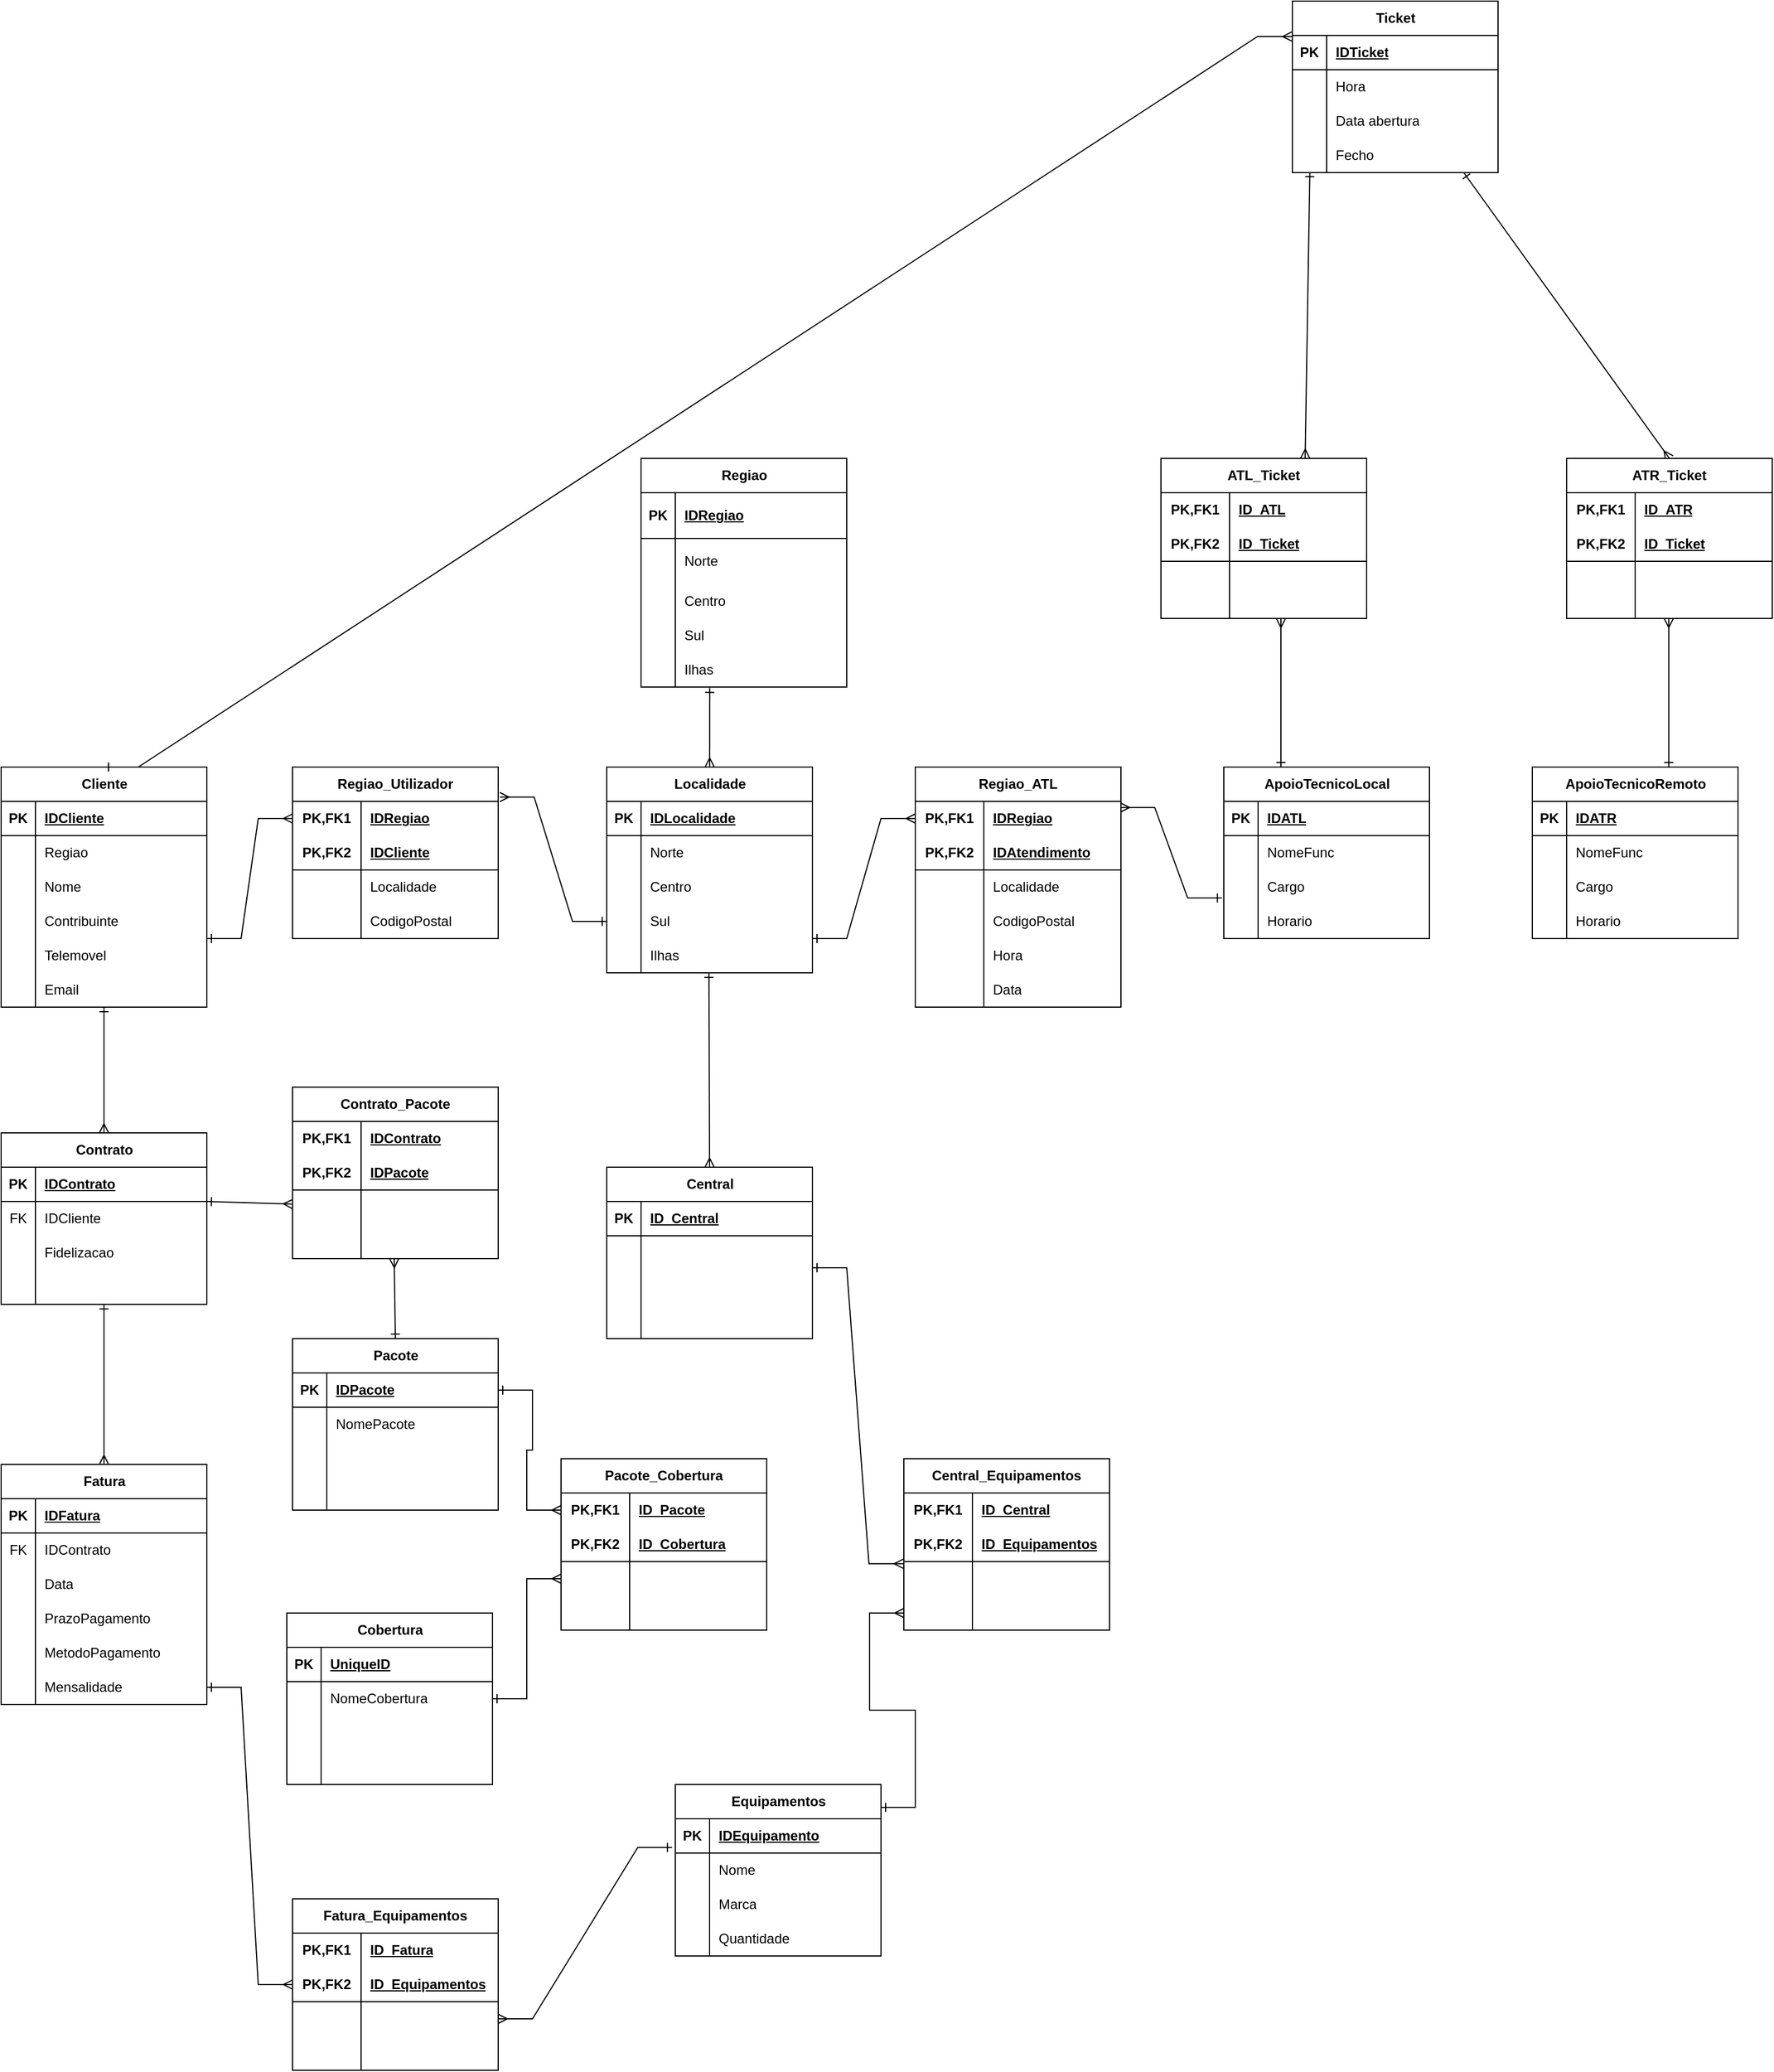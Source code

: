 <mxfile version="22.0.3" type="device" pages="2">
  <diagram id="b8-vkAUNC3l2C2wW0GeR" name="Page-6">
    <mxGraphModel dx="769" dy="1549" grid="1" gridSize="10" guides="1" tooltips="1" connect="1" arrows="1" fold="1" page="1" pageScale="1" pageWidth="850" pageHeight="1100" math="0" shadow="0">
      <root>
        <mxCell id="0" />
        <mxCell id="1" parent="0" />
        <mxCell id="_daqd-DsOxNh8l0cGYZC-1" value="Cliente" style="shape=table;startSize=30;container=1;collapsible=1;childLayout=tableLayout;fixedRows=1;rowLines=0;fontStyle=1;align=center;resizeLast=1;html=1;" parent="1" vertex="1">
          <mxGeometry x="80" y="60" width="180" height="210" as="geometry" />
        </mxCell>
        <mxCell id="_daqd-DsOxNh8l0cGYZC-2" value="" style="shape=tableRow;horizontal=0;startSize=0;swimlaneHead=0;swimlaneBody=0;fillColor=none;collapsible=0;dropTarget=0;points=[[0,0.5],[1,0.5]];portConstraint=eastwest;top=0;left=0;right=0;bottom=1;" parent="_daqd-DsOxNh8l0cGYZC-1" vertex="1">
          <mxGeometry y="30" width="180" height="30" as="geometry" />
        </mxCell>
        <mxCell id="_daqd-DsOxNh8l0cGYZC-3" value="PK" style="shape=partialRectangle;connectable=0;fillColor=none;top=0;left=0;bottom=0;right=0;fontStyle=1;overflow=hidden;whiteSpace=wrap;html=1;" parent="_daqd-DsOxNh8l0cGYZC-2" vertex="1">
          <mxGeometry width="30" height="30" as="geometry">
            <mxRectangle width="30" height="30" as="alternateBounds" />
          </mxGeometry>
        </mxCell>
        <mxCell id="_daqd-DsOxNh8l0cGYZC-4" value="IDCliente" style="shape=partialRectangle;connectable=0;fillColor=none;top=0;left=0;bottom=0;right=0;align=left;spacingLeft=6;fontStyle=5;overflow=hidden;whiteSpace=wrap;html=1;" parent="_daqd-DsOxNh8l0cGYZC-2" vertex="1">
          <mxGeometry x="30" width="150" height="30" as="geometry">
            <mxRectangle width="150" height="30" as="alternateBounds" />
          </mxGeometry>
        </mxCell>
        <mxCell id="_daqd-DsOxNh8l0cGYZC-8" value="" style="shape=tableRow;horizontal=0;startSize=0;swimlaneHead=0;swimlaneBody=0;fillColor=none;collapsible=0;dropTarget=0;points=[[0,0.5],[1,0.5]];portConstraint=eastwest;top=0;left=0;right=0;bottom=0;" parent="_daqd-DsOxNh8l0cGYZC-1" vertex="1">
          <mxGeometry y="60" width="180" height="30" as="geometry" />
        </mxCell>
        <mxCell id="_daqd-DsOxNh8l0cGYZC-9" value="" style="shape=partialRectangle;connectable=0;fillColor=none;top=0;left=0;bottom=0;right=0;editable=1;overflow=hidden;whiteSpace=wrap;html=1;" parent="_daqd-DsOxNh8l0cGYZC-8" vertex="1">
          <mxGeometry width="30" height="30" as="geometry">
            <mxRectangle width="30" height="30" as="alternateBounds" />
          </mxGeometry>
        </mxCell>
        <mxCell id="_daqd-DsOxNh8l0cGYZC-10" value="Regiao" style="shape=partialRectangle;connectable=0;fillColor=none;top=0;left=0;bottom=0;right=0;align=left;spacingLeft=6;overflow=hidden;whiteSpace=wrap;html=1;" parent="_daqd-DsOxNh8l0cGYZC-8" vertex="1">
          <mxGeometry x="30" width="150" height="30" as="geometry">
            <mxRectangle width="150" height="30" as="alternateBounds" />
          </mxGeometry>
        </mxCell>
        <mxCell id="_daqd-DsOxNh8l0cGYZC-5" value="" style="shape=tableRow;horizontal=0;startSize=0;swimlaneHead=0;swimlaneBody=0;fillColor=none;collapsible=0;dropTarget=0;points=[[0,0.5],[1,0.5]];portConstraint=eastwest;top=0;left=0;right=0;bottom=0;" parent="_daqd-DsOxNh8l0cGYZC-1" vertex="1">
          <mxGeometry y="90" width="180" height="30" as="geometry" />
        </mxCell>
        <mxCell id="_daqd-DsOxNh8l0cGYZC-6" value="" style="shape=partialRectangle;connectable=0;fillColor=none;top=0;left=0;bottom=0;right=0;editable=1;overflow=hidden;whiteSpace=wrap;html=1;" parent="_daqd-DsOxNh8l0cGYZC-5" vertex="1">
          <mxGeometry width="30" height="30" as="geometry">
            <mxRectangle width="30" height="30" as="alternateBounds" />
          </mxGeometry>
        </mxCell>
        <mxCell id="_daqd-DsOxNh8l0cGYZC-7" value="Nome" style="shape=partialRectangle;connectable=0;fillColor=none;top=0;left=0;bottom=0;right=0;align=left;spacingLeft=6;overflow=hidden;whiteSpace=wrap;html=1;" parent="_daqd-DsOxNh8l0cGYZC-5" vertex="1">
          <mxGeometry x="30" width="150" height="30" as="geometry">
            <mxRectangle width="150" height="30" as="alternateBounds" />
          </mxGeometry>
        </mxCell>
        <mxCell id="_daqd-DsOxNh8l0cGYZC-11" value="" style="shape=tableRow;horizontal=0;startSize=0;swimlaneHead=0;swimlaneBody=0;fillColor=none;collapsible=0;dropTarget=0;points=[[0,0.5],[1,0.5]];portConstraint=eastwest;top=0;left=0;right=0;bottom=0;" parent="_daqd-DsOxNh8l0cGYZC-1" vertex="1">
          <mxGeometry y="120" width="180" height="30" as="geometry" />
        </mxCell>
        <mxCell id="_daqd-DsOxNh8l0cGYZC-12" value="" style="shape=partialRectangle;connectable=0;fillColor=none;top=0;left=0;bottom=0;right=0;editable=1;overflow=hidden;whiteSpace=wrap;html=1;" parent="_daqd-DsOxNh8l0cGYZC-11" vertex="1">
          <mxGeometry width="30" height="30" as="geometry">
            <mxRectangle width="30" height="30" as="alternateBounds" />
          </mxGeometry>
        </mxCell>
        <mxCell id="_daqd-DsOxNh8l0cGYZC-13" value="Contribuinte" style="shape=partialRectangle;connectable=0;fillColor=none;top=0;left=0;bottom=0;right=0;align=left;spacingLeft=6;overflow=hidden;whiteSpace=wrap;html=1;" parent="_daqd-DsOxNh8l0cGYZC-11" vertex="1">
          <mxGeometry x="30" width="150" height="30" as="geometry">
            <mxRectangle width="150" height="30" as="alternateBounds" />
          </mxGeometry>
        </mxCell>
        <mxCell id="_daqd-DsOxNh8l0cGYZC-14" style="shape=tableRow;horizontal=0;startSize=0;swimlaneHead=0;swimlaneBody=0;fillColor=none;collapsible=0;dropTarget=0;points=[[0,0.5],[1,0.5]];portConstraint=eastwest;top=0;left=0;right=0;bottom=0;" parent="_daqd-DsOxNh8l0cGYZC-1" vertex="1">
          <mxGeometry y="150" width="180" height="30" as="geometry" />
        </mxCell>
        <mxCell id="_daqd-DsOxNh8l0cGYZC-15" style="shape=partialRectangle;connectable=0;fillColor=none;top=0;left=0;bottom=0;right=0;editable=1;overflow=hidden;whiteSpace=wrap;html=1;" parent="_daqd-DsOxNh8l0cGYZC-14" vertex="1">
          <mxGeometry width="30" height="30" as="geometry">
            <mxRectangle width="30" height="30" as="alternateBounds" />
          </mxGeometry>
        </mxCell>
        <mxCell id="_daqd-DsOxNh8l0cGYZC-16" value="Telemovel" style="shape=partialRectangle;connectable=0;fillColor=none;top=0;left=0;bottom=0;right=0;align=left;spacingLeft=6;overflow=hidden;whiteSpace=wrap;html=1;" parent="_daqd-DsOxNh8l0cGYZC-14" vertex="1">
          <mxGeometry x="30" width="150" height="30" as="geometry">
            <mxRectangle width="150" height="30" as="alternateBounds" />
          </mxGeometry>
        </mxCell>
        <mxCell id="_daqd-DsOxNh8l0cGYZC-17" style="shape=tableRow;horizontal=0;startSize=0;swimlaneHead=0;swimlaneBody=0;fillColor=none;collapsible=0;dropTarget=0;points=[[0,0.5],[1,0.5]];portConstraint=eastwest;top=0;left=0;right=0;bottom=0;" parent="_daqd-DsOxNh8l0cGYZC-1" vertex="1">
          <mxGeometry y="180" width="180" height="30" as="geometry" />
        </mxCell>
        <mxCell id="_daqd-DsOxNh8l0cGYZC-18" style="shape=partialRectangle;connectable=0;fillColor=none;top=0;left=0;bottom=0;right=0;editable=1;overflow=hidden;whiteSpace=wrap;html=1;" parent="_daqd-DsOxNh8l0cGYZC-17" vertex="1">
          <mxGeometry width="30" height="30" as="geometry">
            <mxRectangle width="30" height="30" as="alternateBounds" />
          </mxGeometry>
        </mxCell>
        <mxCell id="_daqd-DsOxNh8l0cGYZC-19" value="Email" style="shape=partialRectangle;connectable=0;fillColor=none;top=0;left=0;bottom=0;right=0;align=left;spacingLeft=6;overflow=hidden;whiteSpace=wrap;html=1;" parent="_daqd-DsOxNh8l0cGYZC-17" vertex="1">
          <mxGeometry x="30" width="150" height="30" as="geometry">
            <mxRectangle width="150" height="30" as="alternateBounds" />
          </mxGeometry>
        </mxCell>
        <mxCell id="_daqd-DsOxNh8l0cGYZC-20" value="Pacote" style="shape=table;startSize=30;container=1;collapsible=1;childLayout=tableLayout;fixedRows=1;rowLines=0;fontStyle=1;align=center;resizeLast=1;html=1;" parent="1" vertex="1">
          <mxGeometry x="335" y="560" width="180" height="150" as="geometry" />
        </mxCell>
        <mxCell id="_daqd-DsOxNh8l0cGYZC-21" value="" style="shape=tableRow;horizontal=0;startSize=0;swimlaneHead=0;swimlaneBody=0;fillColor=none;collapsible=0;dropTarget=0;points=[[0,0.5],[1,0.5]];portConstraint=eastwest;top=0;left=0;right=0;bottom=1;" parent="_daqd-DsOxNh8l0cGYZC-20" vertex="1">
          <mxGeometry y="30" width="180" height="30" as="geometry" />
        </mxCell>
        <mxCell id="_daqd-DsOxNh8l0cGYZC-22" value="PK" style="shape=partialRectangle;connectable=0;fillColor=none;top=0;left=0;bottom=0;right=0;fontStyle=1;overflow=hidden;whiteSpace=wrap;html=1;" parent="_daqd-DsOxNh8l0cGYZC-21" vertex="1">
          <mxGeometry width="30" height="30" as="geometry">
            <mxRectangle width="30" height="30" as="alternateBounds" />
          </mxGeometry>
        </mxCell>
        <mxCell id="_daqd-DsOxNh8l0cGYZC-23" value="IDPacote" style="shape=partialRectangle;connectable=0;fillColor=none;top=0;left=0;bottom=0;right=0;align=left;spacingLeft=6;fontStyle=5;overflow=hidden;whiteSpace=wrap;html=1;" parent="_daqd-DsOxNh8l0cGYZC-21" vertex="1">
          <mxGeometry x="30" width="150" height="30" as="geometry">
            <mxRectangle width="150" height="30" as="alternateBounds" />
          </mxGeometry>
        </mxCell>
        <mxCell id="_daqd-DsOxNh8l0cGYZC-24" value="" style="shape=tableRow;horizontal=0;startSize=0;swimlaneHead=0;swimlaneBody=0;fillColor=none;collapsible=0;dropTarget=0;points=[[0,0.5],[1,0.5]];portConstraint=eastwest;top=0;left=0;right=0;bottom=0;" parent="_daqd-DsOxNh8l0cGYZC-20" vertex="1">
          <mxGeometry y="60" width="180" height="30" as="geometry" />
        </mxCell>
        <mxCell id="_daqd-DsOxNh8l0cGYZC-25" value="" style="shape=partialRectangle;connectable=0;fillColor=none;top=0;left=0;bottom=0;right=0;editable=1;overflow=hidden;whiteSpace=wrap;html=1;" parent="_daqd-DsOxNh8l0cGYZC-24" vertex="1">
          <mxGeometry width="30" height="30" as="geometry">
            <mxRectangle width="30" height="30" as="alternateBounds" />
          </mxGeometry>
        </mxCell>
        <mxCell id="_daqd-DsOxNh8l0cGYZC-26" value="NomePacote" style="shape=partialRectangle;connectable=0;fillColor=none;top=0;left=0;bottom=0;right=0;align=left;spacingLeft=6;overflow=hidden;whiteSpace=wrap;html=1;" parent="_daqd-DsOxNh8l0cGYZC-24" vertex="1">
          <mxGeometry x="30" width="150" height="30" as="geometry">
            <mxRectangle width="150" height="30" as="alternateBounds" />
          </mxGeometry>
        </mxCell>
        <mxCell id="_daqd-DsOxNh8l0cGYZC-27" value="" style="shape=tableRow;horizontal=0;startSize=0;swimlaneHead=0;swimlaneBody=0;fillColor=none;collapsible=0;dropTarget=0;points=[[0,0.5],[1,0.5]];portConstraint=eastwest;top=0;left=0;right=0;bottom=0;" parent="_daqd-DsOxNh8l0cGYZC-20" vertex="1">
          <mxGeometry y="90" width="180" height="30" as="geometry" />
        </mxCell>
        <mxCell id="_daqd-DsOxNh8l0cGYZC-28" value="" style="shape=partialRectangle;connectable=0;fillColor=none;top=0;left=0;bottom=0;right=0;editable=1;overflow=hidden;whiteSpace=wrap;html=1;" parent="_daqd-DsOxNh8l0cGYZC-27" vertex="1">
          <mxGeometry width="30" height="30" as="geometry">
            <mxRectangle width="30" height="30" as="alternateBounds" />
          </mxGeometry>
        </mxCell>
        <mxCell id="_daqd-DsOxNh8l0cGYZC-29" value="" style="shape=partialRectangle;connectable=0;fillColor=none;top=0;left=0;bottom=0;right=0;align=left;spacingLeft=6;overflow=hidden;whiteSpace=wrap;html=1;" parent="_daqd-DsOxNh8l0cGYZC-27" vertex="1">
          <mxGeometry x="30" width="150" height="30" as="geometry">
            <mxRectangle width="150" height="30" as="alternateBounds" />
          </mxGeometry>
        </mxCell>
        <mxCell id="_daqd-DsOxNh8l0cGYZC-30" value="" style="shape=tableRow;horizontal=0;startSize=0;swimlaneHead=0;swimlaneBody=0;fillColor=none;collapsible=0;dropTarget=0;points=[[0,0.5],[1,0.5]];portConstraint=eastwest;top=0;left=0;right=0;bottom=0;" parent="_daqd-DsOxNh8l0cGYZC-20" vertex="1">
          <mxGeometry y="120" width="180" height="30" as="geometry" />
        </mxCell>
        <mxCell id="_daqd-DsOxNh8l0cGYZC-31" value="" style="shape=partialRectangle;connectable=0;fillColor=none;top=0;left=0;bottom=0;right=0;editable=1;overflow=hidden;whiteSpace=wrap;html=1;" parent="_daqd-DsOxNh8l0cGYZC-30" vertex="1">
          <mxGeometry width="30" height="30" as="geometry">
            <mxRectangle width="30" height="30" as="alternateBounds" />
          </mxGeometry>
        </mxCell>
        <mxCell id="_daqd-DsOxNh8l0cGYZC-32" value="" style="shape=partialRectangle;connectable=0;fillColor=none;top=0;left=0;bottom=0;right=0;align=left;spacingLeft=6;overflow=hidden;whiteSpace=wrap;html=1;" parent="_daqd-DsOxNh8l0cGYZC-30" vertex="1">
          <mxGeometry x="30" width="150" height="30" as="geometry">
            <mxRectangle width="150" height="30" as="alternateBounds" />
          </mxGeometry>
        </mxCell>
        <mxCell id="_daqd-DsOxNh8l0cGYZC-46" value="Cobertura" style="shape=table;startSize=30;container=1;collapsible=1;childLayout=tableLayout;fixedRows=1;rowLines=0;fontStyle=1;align=center;resizeLast=1;html=1;" parent="1" vertex="1">
          <mxGeometry x="330" y="800" width="180" height="150" as="geometry" />
        </mxCell>
        <mxCell id="_daqd-DsOxNh8l0cGYZC-47" value="" style="shape=tableRow;horizontal=0;startSize=0;swimlaneHead=0;swimlaneBody=0;fillColor=none;collapsible=0;dropTarget=0;points=[[0,0.5],[1,0.5]];portConstraint=eastwest;top=0;left=0;right=0;bottom=1;" parent="_daqd-DsOxNh8l0cGYZC-46" vertex="1">
          <mxGeometry y="30" width="180" height="30" as="geometry" />
        </mxCell>
        <mxCell id="_daqd-DsOxNh8l0cGYZC-48" value="PK" style="shape=partialRectangle;connectable=0;fillColor=none;top=0;left=0;bottom=0;right=0;fontStyle=1;overflow=hidden;whiteSpace=wrap;html=1;" parent="_daqd-DsOxNh8l0cGYZC-47" vertex="1">
          <mxGeometry width="30" height="30" as="geometry">
            <mxRectangle width="30" height="30" as="alternateBounds" />
          </mxGeometry>
        </mxCell>
        <mxCell id="_daqd-DsOxNh8l0cGYZC-49" value="UniqueID" style="shape=partialRectangle;connectable=0;fillColor=none;top=0;left=0;bottom=0;right=0;align=left;spacingLeft=6;fontStyle=5;overflow=hidden;whiteSpace=wrap;html=1;" parent="_daqd-DsOxNh8l0cGYZC-47" vertex="1">
          <mxGeometry x="30" width="150" height="30" as="geometry">
            <mxRectangle width="150" height="30" as="alternateBounds" />
          </mxGeometry>
        </mxCell>
        <mxCell id="_daqd-DsOxNh8l0cGYZC-50" value="" style="shape=tableRow;horizontal=0;startSize=0;swimlaneHead=0;swimlaneBody=0;fillColor=none;collapsible=0;dropTarget=0;points=[[0,0.5],[1,0.5]];portConstraint=eastwest;top=0;left=0;right=0;bottom=0;" parent="_daqd-DsOxNh8l0cGYZC-46" vertex="1">
          <mxGeometry y="60" width="180" height="30" as="geometry" />
        </mxCell>
        <mxCell id="_daqd-DsOxNh8l0cGYZC-51" value="" style="shape=partialRectangle;connectable=0;fillColor=none;top=0;left=0;bottom=0;right=0;editable=1;overflow=hidden;whiteSpace=wrap;html=1;" parent="_daqd-DsOxNh8l0cGYZC-50" vertex="1">
          <mxGeometry width="30" height="30" as="geometry">
            <mxRectangle width="30" height="30" as="alternateBounds" />
          </mxGeometry>
        </mxCell>
        <mxCell id="_daqd-DsOxNh8l0cGYZC-52" value="NomeCobertura" style="shape=partialRectangle;connectable=0;fillColor=none;top=0;left=0;bottom=0;right=0;align=left;spacingLeft=6;overflow=hidden;whiteSpace=wrap;html=1;" parent="_daqd-DsOxNh8l0cGYZC-50" vertex="1">
          <mxGeometry x="30" width="150" height="30" as="geometry">
            <mxRectangle width="150" height="30" as="alternateBounds" />
          </mxGeometry>
        </mxCell>
        <mxCell id="_daqd-DsOxNh8l0cGYZC-53" value="" style="shape=tableRow;horizontal=0;startSize=0;swimlaneHead=0;swimlaneBody=0;fillColor=none;collapsible=0;dropTarget=0;points=[[0,0.5],[1,0.5]];portConstraint=eastwest;top=0;left=0;right=0;bottom=0;" parent="_daqd-DsOxNh8l0cGYZC-46" vertex="1">
          <mxGeometry y="90" width="180" height="30" as="geometry" />
        </mxCell>
        <mxCell id="_daqd-DsOxNh8l0cGYZC-54" value="" style="shape=partialRectangle;connectable=0;fillColor=none;top=0;left=0;bottom=0;right=0;editable=1;overflow=hidden;whiteSpace=wrap;html=1;" parent="_daqd-DsOxNh8l0cGYZC-53" vertex="1">
          <mxGeometry width="30" height="30" as="geometry">
            <mxRectangle width="30" height="30" as="alternateBounds" />
          </mxGeometry>
        </mxCell>
        <mxCell id="_daqd-DsOxNh8l0cGYZC-55" value="" style="shape=partialRectangle;connectable=0;fillColor=none;top=0;left=0;bottom=0;right=0;align=left;spacingLeft=6;overflow=hidden;whiteSpace=wrap;html=1;" parent="_daqd-DsOxNh8l0cGYZC-53" vertex="1">
          <mxGeometry x="30" width="150" height="30" as="geometry">
            <mxRectangle width="150" height="30" as="alternateBounds" />
          </mxGeometry>
        </mxCell>
        <mxCell id="_daqd-DsOxNh8l0cGYZC-56" value="" style="shape=tableRow;horizontal=0;startSize=0;swimlaneHead=0;swimlaneBody=0;fillColor=none;collapsible=0;dropTarget=0;points=[[0,0.5],[1,0.5]];portConstraint=eastwest;top=0;left=0;right=0;bottom=0;" parent="_daqd-DsOxNh8l0cGYZC-46" vertex="1">
          <mxGeometry y="120" width="180" height="30" as="geometry" />
        </mxCell>
        <mxCell id="_daqd-DsOxNh8l0cGYZC-57" value="" style="shape=partialRectangle;connectable=0;fillColor=none;top=0;left=0;bottom=0;right=0;editable=1;overflow=hidden;whiteSpace=wrap;html=1;" parent="_daqd-DsOxNh8l0cGYZC-56" vertex="1">
          <mxGeometry width="30" height="30" as="geometry">
            <mxRectangle width="30" height="30" as="alternateBounds" />
          </mxGeometry>
        </mxCell>
        <mxCell id="_daqd-DsOxNh8l0cGYZC-58" value="" style="shape=partialRectangle;connectable=0;fillColor=none;top=0;left=0;bottom=0;right=0;align=left;spacingLeft=6;overflow=hidden;whiteSpace=wrap;html=1;" parent="_daqd-DsOxNh8l0cGYZC-56" vertex="1">
          <mxGeometry x="30" width="150" height="30" as="geometry">
            <mxRectangle width="150" height="30" as="alternateBounds" />
          </mxGeometry>
        </mxCell>
        <mxCell id="_daqd-DsOxNh8l0cGYZC-59" value="ApoioTecnicoLocal" style="shape=table;startSize=30;container=1;collapsible=1;childLayout=tableLayout;fixedRows=1;rowLines=0;fontStyle=1;align=center;resizeLast=1;html=1;" parent="1" vertex="1">
          <mxGeometry x="1150" y="60" width="180" height="150" as="geometry" />
        </mxCell>
        <mxCell id="_daqd-DsOxNh8l0cGYZC-60" value="" style="shape=tableRow;horizontal=0;startSize=0;swimlaneHead=0;swimlaneBody=0;fillColor=none;collapsible=0;dropTarget=0;points=[[0,0.5],[1,0.5]];portConstraint=eastwest;top=0;left=0;right=0;bottom=1;" parent="_daqd-DsOxNh8l0cGYZC-59" vertex="1">
          <mxGeometry y="30" width="180" height="30" as="geometry" />
        </mxCell>
        <mxCell id="_daqd-DsOxNh8l0cGYZC-61" value="PK" style="shape=partialRectangle;connectable=0;fillColor=none;top=0;left=0;bottom=0;right=0;fontStyle=1;overflow=hidden;whiteSpace=wrap;html=1;" parent="_daqd-DsOxNh8l0cGYZC-60" vertex="1">
          <mxGeometry width="30" height="30" as="geometry">
            <mxRectangle width="30" height="30" as="alternateBounds" />
          </mxGeometry>
        </mxCell>
        <mxCell id="_daqd-DsOxNh8l0cGYZC-62" value="IDATL" style="shape=partialRectangle;connectable=0;fillColor=none;top=0;left=0;bottom=0;right=0;align=left;spacingLeft=6;fontStyle=5;overflow=hidden;whiteSpace=wrap;html=1;" parent="_daqd-DsOxNh8l0cGYZC-60" vertex="1">
          <mxGeometry x="30" width="150" height="30" as="geometry">
            <mxRectangle width="150" height="30" as="alternateBounds" />
          </mxGeometry>
        </mxCell>
        <mxCell id="_daqd-DsOxNh8l0cGYZC-63" value="" style="shape=tableRow;horizontal=0;startSize=0;swimlaneHead=0;swimlaneBody=0;fillColor=none;collapsible=0;dropTarget=0;points=[[0,0.5],[1,0.5]];portConstraint=eastwest;top=0;left=0;right=0;bottom=0;" parent="_daqd-DsOxNh8l0cGYZC-59" vertex="1">
          <mxGeometry y="60" width="180" height="30" as="geometry" />
        </mxCell>
        <mxCell id="_daqd-DsOxNh8l0cGYZC-64" value="" style="shape=partialRectangle;connectable=0;fillColor=none;top=0;left=0;bottom=0;right=0;editable=1;overflow=hidden;whiteSpace=wrap;html=1;" parent="_daqd-DsOxNh8l0cGYZC-63" vertex="1">
          <mxGeometry width="30" height="30" as="geometry">
            <mxRectangle width="30" height="30" as="alternateBounds" />
          </mxGeometry>
        </mxCell>
        <mxCell id="_daqd-DsOxNh8l0cGYZC-65" value="NomeFunc" style="shape=partialRectangle;connectable=0;fillColor=none;top=0;left=0;bottom=0;right=0;align=left;spacingLeft=6;overflow=hidden;whiteSpace=wrap;html=1;" parent="_daqd-DsOxNh8l0cGYZC-63" vertex="1">
          <mxGeometry x="30" width="150" height="30" as="geometry">
            <mxRectangle width="150" height="30" as="alternateBounds" />
          </mxGeometry>
        </mxCell>
        <mxCell id="_daqd-DsOxNh8l0cGYZC-66" value="" style="shape=tableRow;horizontal=0;startSize=0;swimlaneHead=0;swimlaneBody=0;fillColor=none;collapsible=0;dropTarget=0;points=[[0,0.5],[1,0.5]];portConstraint=eastwest;top=0;left=0;right=0;bottom=0;" parent="_daqd-DsOxNh8l0cGYZC-59" vertex="1">
          <mxGeometry y="90" width="180" height="30" as="geometry" />
        </mxCell>
        <mxCell id="_daqd-DsOxNh8l0cGYZC-67" value="" style="shape=partialRectangle;connectable=0;fillColor=none;top=0;left=0;bottom=0;right=0;editable=1;overflow=hidden;whiteSpace=wrap;html=1;" parent="_daqd-DsOxNh8l0cGYZC-66" vertex="1">
          <mxGeometry width="30" height="30" as="geometry">
            <mxRectangle width="30" height="30" as="alternateBounds" />
          </mxGeometry>
        </mxCell>
        <mxCell id="_daqd-DsOxNh8l0cGYZC-68" value="Cargo" style="shape=partialRectangle;connectable=0;fillColor=none;top=0;left=0;bottom=0;right=0;align=left;spacingLeft=6;overflow=hidden;whiteSpace=wrap;html=1;" parent="_daqd-DsOxNh8l0cGYZC-66" vertex="1">
          <mxGeometry x="30" width="150" height="30" as="geometry">
            <mxRectangle width="150" height="30" as="alternateBounds" />
          </mxGeometry>
        </mxCell>
        <mxCell id="_daqd-DsOxNh8l0cGYZC-69" value="" style="shape=tableRow;horizontal=0;startSize=0;swimlaneHead=0;swimlaneBody=0;fillColor=none;collapsible=0;dropTarget=0;points=[[0,0.5],[1,0.5]];portConstraint=eastwest;top=0;left=0;right=0;bottom=0;" parent="_daqd-DsOxNh8l0cGYZC-59" vertex="1">
          <mxGeometry y="120" width="180" height="30" as="geometry" />
        </mxCell>
        <mxCell id="_daqd-DsOxNh8l0cGYZC-70" value="" style="shape=partialRectangle;connectable=0;fillColor=none;top=0;left=0;bottom=0;right=0;editable=1;overflow=hidden;whiteSpace=wrap;html=1;" parent="_daqd-DsOxNh8l0cGYZC-69" vertex="1">
          <mxGeometry width="30" height="30" as="geometry">
            <mxRectangle width="30" height="30" as="alternateBounds" />
          </mxGeometry>
        </mxCell>
        <mxCell id="_daqd-DsOxNh8l0cGYZC-71" value="Horario" style="shape=partialRectangle;connectable=0;fillColor=none;top=0;left=0;bottom=0;right=0;align=left;spacingLeft=6;overflow=hidden;whiteSpace=wrap;html=1;" parent="_daqd-DsOxNh8l0cGYZC-69" vertex="1">
          <mxGeometry x="30" width="150" height="30" as="geometry">
            <mxRectangle width="150" height="30" as="alternateBounds" />
          </mxGeometry>
        </mxCell>
        <mxCell id="_daqd-DsOxNh8l0cGYZC-72" value="Equipamentos" style="shape=table;startSize=30;container=1;collapsible=1;childLayout=tableLayout;fixedRows=1;rowLines=0;fontStyle=1;align=center;resizeLast=1;html=1;" parent="1" vertex="1">
          <mxGeometry x="670" y="950" width="180" height="150" as="geometry" />
        </mxCell>
        <mxCell id="_daqd-DsOxNh8l0cGYZC-73" value="" style="shape=tableRow;horizontal=0;startSize=0;swimlaneHead=0;swimlaneBody=0;fillColor=none;collapsible=0;dropTarget=0;points=[[0,0.5],[1,0.5]];portConstraint=eastwest;top=0;left=0;right=0;bottom=1;" parent="_daqd-DsOxNh8l0cGYZC-72" vertex="1">
          <mxGeometry y="30" width="180" height="30" as="geometry" />
        </mxCell>
        <mxCell id="_daqd-DsOxNh8l0cGYZC-74" value="PK" style="shape=partialRectangle;connectable=0;fillColor=none;top=0;left=0;bottom=0;right=0;fontStyle=1;overflow=hidden;whiteSpace=wrap;html=1;" parent="_daqd-DsOxNh8l0cGYZC-73" vertex="1">
          <mxGeometry width="30" height="30" as="geometry">
            <mxRectangle width="30" height="30" as="alternateBounds" />
          </mxGeometry>
        </mxCell>
        <mxCell id="_daqd-DsOxNh8l0cGYZC-75" value="IDEquipamento" style="shape=partialRectangle;connectable=0;fillColor=none;top=0;left=0;bottom=0;right=0;align=left;spacingLeft=6;fontStyle=5;overflow=hidden;whiteSpace=wrap;html=1;" parent="_daqd-DsOxNh8l0cGYZC-73" vertex="1">
          <mxGeometry x="30" width="150" height="30" as="geometry">
            <mxRectangle width="150" height="30" as="alternateBounds" />
          </mxGeometry>
        </mxCell>
        <mxCell id="_daqd-DsOxNh8l0cGYZC-76" value="" style="shape=tableRow;horizontal=0;startSize=0;swimlaneHead=0;swimlaneBody=0;fillColor=none;collapsible=0;dropTarget=0;points=[[0,0.5],[1,0.5]];portConstraint=eastwest;top=0;left=0;right=0;bottom=0;" parent="_daqd-DsOxNh8l0cGYZC-72" vertex="1">
          <mxGeometry y="60" width="180" height="30" as="geometry" />
        </mxCell>
        <mxCell id="_daqd-DsOxNh8l0cGYZC-77" value="" style="shape=partialRectangle;connectable=0;fillColor=none;top=0;left=0;bottom=0;right=0;editable=1;overflow=hidden;whiteSpace=wrap;html=1;" parent="_daqd-DsOxNh8l0cGYZC-76" vertex="1">
          <mxGeometry width="30" height="30" as="geometry">
            <mxRectangle width="30" height="30" as="alternateBounds" />
          </mxGeometry>
        </mxCell>
        <mxCell id="_daqd-DsOxNh8l0cGYZC-78" value="Nome" style="shape=partialRectangle;connectable=0;fillColor=none;top=0;left=0;bottom=0;right=0;align=left;spacingLeft=6;overflow=hidden;whiteSpace=wrap;html=1;" parent="_daqd-DsOxNh8l0cGYZC-76" vertex="1">
          <mxGeometry x="30" width="150" height="30" as="geometry">
            <mxRectangle width="150" height="30" as="alternateBounds" />
          </mxGeometry>
        </mxCell>
        <mxCell id="_daqd-DsOxNh8l0cGYZC-79" value="" style="shape=tableRow;horizontal=0;startSize=0;swimlaneHead=0;swimlaneBody=0;fillColor=none;collapsible=0;dropTarget=0;points=[[0,0.5],[1,0.5]];portConstraint=eastwest;top=0;left=0;right=0;bottom=0;" parent="_daqd-DsOxNh8l0cGYZC-72" vertex="1">
          <mxGeometry y="90" width="180" height="30" as="geometry" />
        </mxCell>
        <mxCell id="_daqd-DsOxNh8l0cGYZC-80" value="" style="shape=partialRectangle;connectable=0;fillColor=none;top=0;left=0;bottom=0;right=0;editable=1;overflow=hidden;whiteSpace=wrap;html=1;" parent="_daqd-DsOxNh8l0cGYZC-79" vertex="1">
          <mxGeometry width="30" height="30" as="geometry">
            <mxRectangle width="30" height="30" as="alternateBounds" />
          </mxGeometry>
        </mxCell>
        <mxCell id="_daqd-DsOxNh8l0cGYZC-81" value="Marca" style="shape=partialRectangle;connectable=0;fillColor=none;top=0;left=0;bottom=0;right=0;align=left;spacingLeft=6;overflow=hidden;whiteSpace=wrap;html=1;" parent="_daqd-DsOxNh8l0cGYZC-79" vertex="1">
          <mxGeometry x="30" width="150" height="30" as="geometry">
            <mxRectangle width="150" height="30" as="alternateBounds" />
          </mxGeometry>
        </mxCell>
        <mxCell id="_daqd-DsOxNh8l0cGYZC-82" value="" style="shape=tableRow;horizontal=0;startSize=0;swimlaneHead=0;swimlaneBody=0;fillColor=none;collapsible=0;dropTarget=0;points=[[0,0.5],[1,0.5]];portConstraint=eastwest;top=0;left=0;right=0;bottom=0;" parent="_daqd-DsOxNh8l0cGYZC-72" vertex="1">
          <mxGeometry y="120" width="180" height="30" as="geometry" />
        </mxCell>
        <mxCell id="_daqd-DsOxNh8l0cGYZC-83" value="" style="shape=partialRectangle;connectable=0;fillColor=none;top=0;left=0;bottom=0;right=0;editable=1;overflow=hidden;whiteSpace=wrap;html=1;" parent="_daqd-DsOxNh8l0cGYZC-82" vertex="1">
          <mxGeometry width="30" height="30" as="geometry">
            <mxRectangle width="30" height="30" as="alternateBounds" />
          </mxGeometry>
        </mxCell>
        <mxCell id="_daqd-DsOxNh8l0cGYZC-84" value="Quantidade" style="shape=partialRectangle;connectable=0;fillColor=none;top=0;left=0;bottom=0;right=0;align=left;spacingLeft=6;overflow=hidden;whiteSpace=wrap;html=1;" parent="_daqd-DsOxNh8l0cGYZC-82" vertex="1">
          <mxGeometry x="30" width="150" height="30" as="geometry">
            <mxRectangle width="150" height="30" as="alternateBounds" />
          </mxGeometry>
        </mxCell>
        <mxCell id="_daqd-DsOxNh8l0cGYZC-85" value="Localidade" style="shape=table;startSize=30;container=1;collapsible=1;childLayout=tableLayout;fixedRows=1;rowLines=0;fontStyle=1;align=center;resizeLast=1;html=1;" parent="1" vertex="1">
          <mxGeometry x="610" y="60" width="180" height="180" as="geometry" />
        </mxCell>
        <mxCell id="_daqd-DsOxNh8l0cGYZC-86" value="" style="shape=tableRow;horizontal=0;startSize=0;swimlaneHead=0;swimlaneBody=0;fillColor=none;collapsible=0;dropTarget=0;points=[[0,0.5],[1,0.5]];portConstraint=eastwest;top=0;left=0;right=0;bottom=1;" parent="_daqd-DsOxNh8l0cGYZC-85" vertex="1">
          <mxGeometry y="30" width="180" height="30" as="geometry" />
        </mxCell>
        <mxCell id="_daqd-DsOxNh8l0cGYZC-87" value="PK" style="shape=partialRectangle;connectable=0;fillColor=none;top=0;left=0;bottom=0;right=0;fontStyle=1;overflow=hidden;whiteSpace=wrap;html=1;" parent="_daqd-DsOxNh8l0cGYZC-86" vertex="1">
          <mxGeometry width="30" height="30" as="geometry">
            <mxRectangle width="30" height="30" as="alternateBounds" />
          </mxGeometry>
        </mxCell>
        <mxCell id="_daqd-DsOxNh8l0cGYZC-88" value="IDLocalidade" style="shape=partialRectangle;connectable=0;fillColor=none;top=0;left=0;bottom=0;right=0;align=left;spacingLeft=6;fontStyle=5;overflow=hidden;whiteSpace=wrap;html=1;" parent="_daqd-DsOxNh8l0cGYZC-86" vertex="1">
          <mxGeometry x="30" width="150" height="30" as="geometry">
            <mxRectangle width="150" height="30" as="alternateBounds" />
          </mxGeometry>
        </mxCell>
        <mxCell id="_daqd-DsOxNh8l0cGYZC-89" value="" style="shape=tableRow;horizontal=0;startSize=0;swimlaneHead=0;swimlaneBody=0;fillColor=none;collapsible=0;dropTarget=0;points=[[0,0.5],[1,0.5]];portConstraint=eastwest;top=0;left=0;right=0;bottom=0;" parent="_daqd-DsOxNh8l0cGYZC-85" vertex="1">
          <mxGeometry y="60" width="180" height="30" as="geometry" />
        </mxCell>
        <mxCell id="_daqd-DsOxNh8l0cGYZC-90" value="" style="shape=partialRectangle;connectable=0;fillColor=none;top=0;left=0;bottom=0;right=0;editable=1;overflow=hidden;whiteSpace=wrap;html=1;" parent="_daqd-DsOxNh8l0cGYZC-89" vertex="1">
          <mxGeometry width="30" height="30" as="geometry">
            <mxRectangle width="30" height="30" as="alternateBounds" />
          </mxGeometry>
        </mxCell>
        <mxCell id="_daqd-DsOxNh8l0cGYZC-91" value="Norte" style="shape=partialRectangle;connectable=0;fillColor=none;top=0;left=0;bottom=0;right=0;align=left;spacingLeft=6;overflow=hidden;whiteSpace=wrap;html=1;" parent="_daqd-DsOxNh8l0cGYZC-89" vertex="1">
          <mxGeometry x="30" width="150" height="30" as="geometry">
            <mxRectangle width="150" height="30" as="alternateBounds" />
          </mxGeometry>
        </mxCell>
        <mxCell id="_daqd-DsOxNh8l0cGYZC-92" value="" style="shape=tableRow;horizontal=0;startSize=0;swimlaneHead=0;swimlaneBody=0;fillColor=none;collapsible=0;dropTarget=0;points=[[0,0.5],[1,0.5]];portConstraint=eastwest;top=0;left=0;right=0;bottom=0;" parent="_daqd-DsOxNh8l0cGYZC-85" vertex="1">
          <mxGeometry y="90" width="180" height="30" as="geometry" />
        </mxCell>
        <mxCell id="_daqd-DsOxNh8l0cGYZC-93" value="" style="shape=partialRectangle;connectable=0;fillColor=none;top=0;left=0;bottom=0;right=0;editable=1;overflow=hidden;whiteSpace=wrap;html=1;" parent="_daqd-DsOxNh8l0cGYZC-92" vertex="1">
          <mxGeometry width="30" height="30" as="geometry">
            <mxRectangle width="30" height="30" as="alternateBounds" />
          </mxGeometry>
        </mxCell>
        <mxCell id="_daqd-DsOxNh8l0cGYZC-94" value="Centro" style="shape=partialRectangle;connectable=0;fillColor=none;top=0;left=0;bottom=0;right=0;align=left;spacingLeft=6;overflow=hidden;whiteSpace=wrap;html=1;" parent="_daqd-DsOxNh8l0cGYZC-92" vertex="1">
          <mxGeometry x="30" width="150" height="30" as="geometry">
            <mxRectangle width="150" height="30" as="alternateBounds" />
          </mxGeometry>
        </mxCell>
        <mxCell id="_daqd-DsOxNh8l0cGYZC-95" value="" style="shape=tableRow;horizontal=0;startSize=0;swimlaneHead=0;swimlaneBody=0;fillColor=none;collapsible=0;dropTarget=0;points=[[0,0.5],[1,0.5]];portConstraint=eastwest;top=0;left=0;right=0;bottom=0;" parent="_daqd-DsOxNh8l0cGYZC-85" vertex="1">
          <mxGeometry y="120" width="180" height="30" as="geometry" />
        </mxCell>
        <mxCell id="_daqd-DsOxNh8l0cGYZC-96" value="" style="shape=partialRectangle;connectable=0;fillColor=none;top=0;left=0;bottom=0;right=0;editable=1;overflow=hidden;whiteSpace=wrap;html=1;" parent="_daqd-DsOxNh8l0cGYZC-95" vertex="1">
          <mxGeometry width="30" height="30" as="geometry">
            <mxRectangle width="30" height="30" as="alternateBounds" />
          </mxGeometry>
        </mxCell>
        <mxCell id="_daqd-DsOxNh8l0cGYZC-97" value="Sul" style="shape=partialRectangle;connectable=0;fillColor=none;top=0;left=0;bottom=0;right=0;align=left;spacingLeft=6;overflow=hidden;whiteSpace=wrap;html=1;" parent="_daqd-DsOxNh8l0cGYZC-95" vertex="1">
          <mxGeometry x="30" width="150" height="30" as="geometry">
            <mxRectangle width="150" height="30" as="alternateBounds" />
          </mxGeometry>
        </mxCell>
        <mxCell id="_daqd-DsOxNh8l0cGYZC-98" style="shape=tableRow;horizontal=0;startSize=0;swimlaneHead=0;swimlaneBody=0;fillColor=none;collapsible=0;dropTarget=0;points=[[0,0.5],[1,0.5]];portConstraint=eastwest;top=0;left=0;right=0;bottom=0;" parent="_daqd-DsOxNh8l0cGYZC-85" vertex="1">
          <mxGeometry y="150" width="180" height="30" as="geometry" />
        </mxCell>
        <mxCell id="_daqd-DsOxNh8l0cGYZC-99" style="shape=partialRectangle;connectable=0;fillColor=none;top=0;left=0;bottom=0;right=0;editable=1;overflow=hidden;whiteSpace=wrap;html=1;" parent="_daqd-DsOxNh8l0cGYZC-98" vertex="1">
          <mxGeometry width="30" height="30" as="geometry">
            <mxRectangle width="30" height="30" as="alternateBounds" />
          </mxGeometry>
        </mxCell>
        <mxCell id="_daqd-DsOxNh8l0cGYZC-100" value="Ilhas" style="shape=partialRectangle;connectable=0;fillColor=none;top=0;left=0;bottom=0;right=0;align=left;spacingLeft=6;overflow=hidden;whiteSpace=wrap;html=1;" parent="_daqd-DsOxNh8l0cGYZC-98" vertex="1">
          <mxGeometry x="30" width="150" height="30" as="geometry">
            <mxRectangle width="150" height="30" as="alternateBounds" />
          </mxGeometry>
        </mxCell>
        <mxCell id="_daqd-DsOxNh8l0cGYZC-101" value="Regiao_Utilizador" style="shape=table;startSize=30;container=1;collapsible=1;childLayout=tableLayout;fixedRows=1;rowLines=0;fontStyle=1;align=center;resizeLast=1;html=1;whiteSpace=wrap;" parent="1" vertex="1">
          <mxGeometry x="335" y="60" width="180" height="150" as="geometry" />
        </mxCell>
        <mxCell id="_daqd-DsOxNh8l0cGYZC-102" value="" style="shape=tableRow;horizontal=0;startSize=0;swimlaneHead=0;swimlaneBody=0;fillColor=none;collapsible=0;dropTarget=0;points=[[0,0.5],[1,0.5]];portConstraint=eastwest;top=0;left=0;right=0;bottom=0;html=1;" parent="_daqd-DsOxNh8l0cGYZC-101" vertex="1">
          <mxGeometry y="30" width="180" height="30" as="geometry" />
        </mxCell>
        <mxCell id="_daqd-DsOxNh8l0cGYZC-103" value="PK,FK1" style="shape=partialRectangle;connectable=0;fillColor=none;top=0;left=0;bottom=0;right=0;fontStyle=1;overflow=hidden;html=1;whiteSpace=wrap;" parent="_daqd-DsOxNh8l0cGYZC-102" vertex="1">
          <mxGeometry width="60" height="30" as="geometry">
            <mxRectangle width="60" height="30" as="alternateBounds" />
          </mxGeometry>
        </mxCell>
        <mxCell id="_daqd-DsOxNh8l0cGYZC-104" value="IDRegiao" style="shape=partialRectangle;connectable=0;fillColor=none;top=0;left=0;bottom=0;right=0;align=left;spacingLeft=6;fontStyle=5;overflow=hidden;html=1;whiteSpace=wrap;" parent="_daqd-DsOxNh8l0cGYZC-102" vertex="1">
          <mxGeometry x="60" width="120" height="30" as="geometry">
            <mxRectangle width="120" height="30" as="alternateBounds" />
          </mxGeometry>
        </mxCell>
        <mxCell id="_daqd-DsOxNh8l0cGYZC-105" value="" style="shape=tableRow;horizontal=0;startSize=0;swimlaneHead=0;swimlaneBody=0;fillColor=none;collapsible=0;dropTarget=0;points=[[0,0.5],[1,0.5]];portConstraint=eastwest;top=0;left=0;right=0;bottom=1;html=1;" parent="_daqd-DsOxNh8l0cGYZC-101" vertex="1">
          <mxGeometry y="60" width="180" height="30" as="geometry" />
        </mxCell>
        <mxCell id="_daqd-DsOxNh8l0cGYZC-106" value="PK,FK2" style="shape=partialRectangle;connectable=0;fillColor=none;top=0;left=0;bottom=0;right=0;fontStyle=1;overflow=hidden;html=1;whiteSpace=wrap;" parent="_daqd-DsOxNh8l0cGYZC-105" vertex="1">
          <mxGeometry width="60" height="30" as="geometry">
            <mxRectangle width="60" height="30" as="alternateBounds" />
          </mxGeometry>
        </mxCell>
        <mxCell id="_daqd-DsOxNh8l0cGYZC-107" value="IDCliente" style="shape=partialRectangle;connectable=0;fillColor=none;top=0;left=0;bottom=0;right=0;align=left;spacingLeft=6;fontStyle=5;overflow=hidden;html=1;whiteSpace=wrap;" parent="_daqd-DsOxNh8l0cGYZC-105" vertex="1">
          <mxGeometry x="60" width="120" height="30" as="geometry">
            <mxRectangle width="120" height="30" as="alternateBounds" />
          </mxGeometry>
        </mxCell>
        <mxCell id="_daqd-DsOxNh8l0cGYZC-108" value="" style="shape=tableRow;horizontal=0;startSize=0;swimlaneHead=0;swimlaneBody=0;fillColor=none;collapsible=0;dropTarget=0;points=[[0,0.5],[1,0.5]];portConstraint=eastwest;top=0;left=0;right=0;bottom=0;html=1;" parent="_daqd-DsOxNh8l0cGYZC-101" vertex="1">
          <mxGeometry y="90" width="180" height="30" as="geometry" />
        </mxCell>
        <mxCell id="_daqd-DsOxNh8l0cGYZC-109" value="" style="shape=partialRectangle;connectable=0;fillColor=none;top=0;left=0;bottom=0;right=0;editable=1;overflow=hidden;html=1;whiteSpace=wrap;" parent="_daqd-DsOxNh8l0cGYZC-108" vertex="1">
          <mxGeometry width="60" height="30" as="geometry">
            <mxRectangle width="60" height="30" as="alternateBounds" />
          </mxGeometry>
        </mxCell>
        <mxCell id="_daqd-DsOxNh8l0cGYZC-110" value="Localidade" style="shape=partialRectangle;connectable=0;fillColor=none;top=0;left=0;bottom=0;right=0;align=left;spacingLeft=6;overflow=hidden;html=1;whiteSpace=wrap;" parent="_daqd-DsOxNh8l0cGYZC-108" vertex="1">
          <mxGeometry x="60" width="120" height="30" as="geometry">
            <mxRectangle width="120" height="30" as="alternateBounds" />
          </mxGeometry>
        </mxCell>
        <mxCell id="_daqd-DsOxNh8l0cGYZC-111" value="" style="shape=tableRow;horizontal=0;startSize=0;swimlaneHead=0;swimlaneBody=0;fillColor=none;collapsible=0;dropTarget=0;points=[[0,0.5],[1,0.5]];portConstraint=eastwest;top=0;left=0;right=0;bottom=0;html=1;" parent="_daqd-DsOxNh8l0cGYZC-101" vertex="1">
          <mxGeometry y="120" width="180" height="30" as="geometry" />
        </mxCell>
        <mxCell id="_daqd-DsOxNh8l0cGYZC-112" value="" style="shape=partialRectangle;connectable=0;fillColor=none;top=0;left=0;bottom=0;right=0;editable=1;overflow=hidden;html=1;whiteSpace=wrap;" parent="_daqd-DsOxNh8l0cGYZC-111" vertex="1">
          <mxGeometry width="60" height="30" as="geometry">
            <mxRectangle width="60" height="30" as="alternateBounds" />
          </mxGeometry>
        </mxCell>
        <mxCell id="_daqd-DsOxNh8l0cGYZC-113" value="CodigoPostal" style="shape=partialRectangle;connectable=0;fillColor=none;top=0;left=0;bottom=0;right=0;align=left;spacingLeft=6;overflow=hidden;html=1;whiteSpace=wrap;" parent="_daqd-DsOxNh8l0cGYZC-111" vertex="1">
          <mxGeometry x="60" width="120" height="30" as="geometry">
            <mxRectangle width="120" height="30" as="alternateBounds" />
          </mxGeometry>
        </mxCell>
        <mxCell id="_daqd-DsOxNh8l0cGYZC-114" value="Regiao_ATL" style="shape=table;startSize=30;container=1;collapsible=1;childLayout=tableLayout;fixedRows=1;rowLines=0;fontStyle=1;align=center;resizeLast=1;html=1;whiteSpace=wrap;" parent="1" vertex="1">
          <mxGeometry x="880" y="60" width="180" height="210" as="geometry" />
        </mxCell>
        <mxCell id="_daqd-DsOxNh8l0cGYZC-115" value="" style="shape=tableRow;horizontal=0;startSize=0;swimlaneHead=0;swimlaneBody=0;fillColor=none;collapsible=0;dropTarget=0;points=[[0,0.5],[1,0.5]];portConstraint=eastwest;top=0;left=0;right=0;bottom=0;html=1;" parent="_daqd-DsOxNh8l0cGYZC-114" vertex="1">
          <mxGeometry y="30" width="180" height="30" as="geometry" />
        </mxCell>
        <mxCell id="_daqd-DsOxNh8l0cGYZC-116" value="PK,FK1" style="shape=partialRectangle;connectable=0;fillColor=none;top=0;left=0;bottom=0;right=0;fontStyle=1;overflow=hidden;html=1;whiteSpace=wrap;" parent="_daqd-DsOxNh8l0cGYZC-115" vertex="1">
          <mxGeometry width="60" height="30" as="geometry">
            <mxRectangle width="60" height="30" as="alternateBounds" />
          </mxGeometry>
        </mxCell>
        <mxCell id="_daqd-DsOxNh8l0cGYZC-117" value="IDRegiao" style="shape=partialRectangle;connectable=0;fillColor=none;top=0;left=0;bottom=0;right=0;align=left;spacingLeft=6;fontStyle=5;overflow=hidden;html=1;whiteSpace=wrap;" parent="_daqd-DsOxNh8l0cGYZC-115" vertex="1">
          <mxGeometry x="60" width="120" height="30" as="geometry">
            <mxRectangle width="120" height="30" as="alternateBounds" />
          </mxGeometry>
        </mxCell>
        <mxCell id="_daqd-DsOxNh8l0cGYZC-118" value="" style="shape=tableRow;horizontal=0;startSize=0;swimlaneHead=0;swimlaneBody=0;fillColor=none;collapsible=0;dropTarget=0;points=[[0,0.5],[1,0.5]];portConstraint=eastwest;top=0;left=0;right=0;bottom=1;html=1;" parent="_daqd-DsOxNh8l0cGYZC-114" vertex="1">
          <mxGeometry y="60" width="180" height="30" as="geometry" />
        </mxCell>
        <mxCell id="_daqd-DsOxNh8l0cGYZC-119" value="PK,FK2" style="shape=partialRectangle;connectable=0;fillColor=none;top=0;left=0;bottom=0;right=0;fontStyle=1;overflow=hidden;html=1;whiteSpace=wrap;" parent="_daqd-DsOxNh8l0cGYZC-118" vertex="1">
          <mxGeometry width="60" height="30" as="geometry">
            <mxRectangle width="60" height="30" as="alternateBounds" />
          </mxGeometry>
        </mxCell>
        <mxCell id="_daqd-DsOxNh8l0cGYZC-120" value="IDAtendimento" style="shape=partialRectangle;connectable=0;fillColor=none;top=0;left=0;bottom=0;right=0;align=left;spacingLeft=6;fontStyle=5;overflow=hidden;html=1;whiteSpace=wrap;" parent="_daqd-DsOxNh8l0cGYZC-118" vertex="1">
          <mxGeometry x="60" width="120" height="30" as="geometry">
            <mxRectangle width="120" height="30" as="alternateBounds" />
          </mxGeometry>
        </mxCell>
        <mxCell id="_daqd-DsOxNh8l0cGYZC-121" value="" style="shape=tableRow;horizontal=0;startSize=0;swimlaneHead=0;swimlaneBody=0;fillColor=none;collapsible=0;dropTarget=0;points=[[0,0.5],[1,0.5]];portConstraint=eastwest;top=0;left=0;right=0;bottom=0;html=1;" parent="_daqd-DsOxNh8l0cGYZC-114" vertex="1">
          <mxGeometry y="90" width="180" height="30" as="geometry" />
        </mxCell>
        <mxCell id="_daqd-DsOxNh8l0cGYZC-122" value="" style="shape=partialRectangle;connectable=0;fillColor=none;top=0;left=0;bottom=0;right=0;editable=1;overflow=hidden;html=1;whiteSpace=wrap;" parent="_daqd-DsOxNh8l0cGYZC-121" vertex="1">
          <mxGeometry width="60" height="30" as="geometry">
            <mxRectangle width="60" height="30" as="alternateBounds" />
          </mxGeometry>
        </mxCell>
        <mxCell id="_daqd-DsOxNh8l0cGYZC-123" value="Localidade" style="shape=partialRectangle;connectable=0;fillColor=none;top=0;left=0;bottom=0;right=0;align=left;spacingLeft=6;overflow=hidden;html=1;whiteSpace=wrap;" parent="_daqd-DsOxNh8l0cGYZC-121" vertex="1">
          <mxGeometry x="60" width="120" height="30" as="geometry">
            <mxRectangle width="120" height="30" as="alternateBounds" />
          </mxGeometry>
        </mxCell>
        <mxCell id="_daqd-DsOxNh8l0cGYZC-124" value="" style="shape=tableRow;horizontal=0;startSize=0;swimlaneHead=0;swimlaneBody=0;fillColor=none;collapsible=0;dropTarget=0;points=[[0,0.5],[1,0.5]];portConstraint=eastwest;top=0;left=0;right=0;bottom=0;html=1;" parent="_daqd-DsOxNh8l0cGYZC-114" vertex="1">
          <mxGeometry y="120" width="180" height="30" as="geometry" />
        </mxCell>
        <mxCell id="_daqd-DsOxNh8l0cGYZC-125" value="" style="shape=partialRectangle;connectable=0;fillColor=none;top=0;left=0;bottom=0;right=0;editable=1;overflow=hidden;html=1;whiteSpace=wrap;" parent="_daqd-DsOxNh8l0cGYZC-124" vertex="1">
          <mxGeometry width="60" height="30" as="geometry">
            <mxRectangle width="60" height="30" as="alternateBounds" />
          </mxGeometry>
        </mxCell>
        <mxCell id="_daqd-DsOxNh8l0cGYZC-126" value="CodigoPostal" style="shape=partialRectangle;connectable=0;fillColor=none;top=0;left=0;bottom=0;right=0;align=left;spacingLeft=6;overflow=hidden;html=1;whiteSpace=wrap;" parent="_daqd-DsOxNh8l0cGYZC-124" vertex="1">
          <mxGeometry x="60" width="120" height="30" as="geometry">
            <mxRectangle width="120" height="30" as="alternateBounds" />
          </mxGeometry>
        </mxCell>
        <mxCell id="Ae9I9rW4Yqk4AMWjdcvJ-1" style="shape=tableRow;horizontal=0;startSize=0;swimlaneHead=0;swimlaneBody=0;fillColor=none;collapsible=0;dropTarget=0;points=[[0,0.5],[1,0.5]];portConstraint=eastwest;top=0;left=0;right=0;bottom=0;html=1;" parent="_daqd-DsOxNh8l0cGYZC-114" vertex="1">
          <mxGeometry y="150" width="180" height="30" as="geometry" />
        </mxCell>
        <mxCell id="Ae9I9rW4Yqk4AMWjdcvJ-2" style="shape=partialRectangle;connectable=0;fillColor=none;top=0;left=0;bottom=0;right=0;editable=1;overflow=hidden;html=1;whiteSpace=wrap;" parent="Ae9I9rW4Yqk4AMWjdcvJ-1" vertex="1">
          <mxGeometry width="60" height="30" as="geometry">
            <mxRectangle width="60" height="30" as="alternateBounds" />
          </mxGeometry>
        </mxCell>
        <mxCell id="Ae9I9rW4Yqk4AMWjdcvJ-3" value="Hora" style="shape=partialRectangle;connectable=0;fillColor=none;top=0;left=0;bottom=0;right=0;align=left;spacingLeft=6;overflow=hidden;html=1;whiteSpace=wrap;" parent="Ae9I9rW4Yqk4AMWjdcvJ-1" vertex="1">
          <mxGeometry x="60" width="120" height="30" as="geometry">
            <mxRectangle width="120" height="30" as="alternateBounds" />
          </mxGeometry>
        </mxCell>
        <mxCell id="Ae9I9rW4Yqk4AMWjdcvJ-4" style="shape=tableRow;horizontal=0;startSize=0;swimlaneHead=0;swimlaneBody=0;fillColor=none;collapsible=0;dropTarget=0;points=[[0,0.5],[1,0.5]];portConstraint=eastwest;top=0;left=0;right=0;bottom=0;html=1;" parent="_daqd-DsOxNh8l0cGYZC-114" vertex="1">
          <mxGeometry y="180" width="180" height="30" as="geometry" />
        </mxCell>
        <mxCell id="Ae9I9rW4Yqk4AMWjdcvJ-5" style="shape=partialRectangle;connectable=0;fillColor=none;top=0;left=0;bottom=0;right=0;editable=1;overflow=hidden;html=1;whiteSpace=wrap;" parent="Ae9I9rW4Yqk4AMWjdcvJ-4" vertex="1">
          <mxGeometry width="60" height="30" as="geometry">
            <mxRectangle width="60" height="30" as="alternateBounds" />
          </mxGeometry>
        </mxCell>
        <mxCell id="Ae9I9rW4Yqk4AMWjdcvJ-6" value="Data" style="shape=partialRectangle;connectable=0;fillColor=none;top=0;left=0;bottom=0;right=0;align=left;spacingLeft=6;overflow=hidden;html=1;whiteSpace=wrap;" parent="Ae9I9rW4Yqk4AMWjdcvJ-4" vertex="1">
          <mxGeometry x="60" width="120" height="30" as="geometry">
            <mxRectangle width="120" height="30" as="alternateBounds" />
          </mxGeometry>
        </mxCell>
        <mxCell id="_daqd-DsOxNh8l0cGYZC-127" value="ApoioTecnicoRemoto" style="shape=table;startSize=30;container=1;collapsible=1;childLayout=tableLayout;fixedRows=1;rowLines=0;fontStyle=1;align=center;resizeLast=1;html=1;" parent="1" vertex="1">
          <mxGeometry x="1420" y="60" width="180" height="150" as="geometry" />
        </mxCell>
        <mxCell id="_daqd-DsOxNh8l0cGYZC-128" value="" style="shape=tableRow;horizontal=0;startSize=0;swimlaneHead=0;swimlaneBody=0;fillColor=none;collapsible=0;dropTarget=0;points=[[0,0.5],[1,0.5]];portConstraint=eastwest;top=0;left=0;right=0;bottom=1;" parent="_daqd-DsOxNh8l0cGYZC-127" vertex="1">
          <mxGeometry y="30" width="180" height="30" as="geometry" />
        </mxCell>
        <mxCell id="_daqd-DsOxNh8l0cGYZC-129" value="PK" style="shape=partialRectangle;connectable=0;fillColor=none;top=0;left=0;bottom=0;right=0;fontStyle=1;overflow=hidden;whiteSpace=wrap;html=1;" parent="_daqd-DsOxNh8l0cGYZC-128" vertex="1">
          <mxGeometry width="30" height="30" as="geometry">
            <mxRectangle width="30" height="30" as="alternateBounds" />
          </mxGeometry>
        </mxCell>
        <mxCell id="_daqd-DsOxNh8l0cGYZC-130" value="IDATR" style="shape=partialRectangle;connectable=0;fillColor=none;top=0;left=0;bottom=0;right=0;align=left;spacingLeft=6;fontStyle=5;overflow=hidden;whiteSpace=wrap;html=1;" parent="_daqd-DsOxNh8l0cGYZC-128" vertex="1">
          <mxGeometry x="30" width="150" height="30" as="geometry">
            <mxRectangle width="150" height="30" as="alternateBounds" />
          </mxGeometry>
        </mxCell>
        <mxCell id="_daqd-DsOxNh8l0cGYZC-131" value="" style="shape=tableRow;horizontal=0;startSize=0;swimlaneHead=0;swimlaneBody=0;fillColor=none;collapsible=0;dropTarget=0;points=[[0,0.5],[1,0.5]];portConstraint=eastwest;top=0;left=0;right=0;bottom=0;" parent="_daqd-DsOxNh8l0cGYZC-127" vertex="1">
          <mxGeometry y="60" width="180" height="30" as="geometry" />
        </mxCell>
        <mxCell id="_daqd-DsOxNh8l0cGYZC-132" value="" style="shape=partialRectangle;connectable=0;fillColor=none;top=0;left=0;bottom=0;right=0;editable=1;overflow=hidden;whiteSpace=wrap;html=1;" parent="_daqd-DsOxNh8l0cGYZC-131" vertex="1">
          <mxGeometry width="30" height="30" as="geometry">
            <mxRectangle width="30" height="30" as="alternateBounds" />
          </mxGeometry>
        </mxCell>
        <mxCell id="_daqd-DsOxNh8l0cGYZC-133" value="NomeFunc" style="shape=partialRectangle;connectable=0;fillColor=none;top=0;left=0;bottom=0;right=0;align=left;spacingLeft=6;overflow=hidden;whiteSpace=wrap;html=1;" parent="_daqd-DsOxNh8l0cGYZC-131" vertex="1">
          <mxGeometry x="30" width="150" height="30" as="geometry">
            <mxRectangle width="150" height="30" as="alternateBounds" />
          </mxGeometry>
        </mxCell>
        <mxCell id="_daqd-DsOxNh8l0cGYZC-134" value="" style="shape=tableRow;horizontal=0;startSize=0;swimlaneHead=0;swimlaneBody=0;fillColor=none;collapsible=0;dropTarget=0;points=[[0,0.5],[1,0.5]];portConstraint=eastwest;top=0;left=0;right=0;bottom=0;" parent="_daqd-DsOxNh8l0cGYZC-127" vertex="1">
          <mxGeometry y="90" width="180" height="30" as="geometry" />
        </mxCell>
        <mxCell id="_daqd-DsOxNh8l0cGYZC-135" value="" style="shape=partialRectangle;connectable=0;fillColor=none;top=0;left=0;bottom=0;right=0;editable=1;overflow=hidden;whiteSpace=wrap;html=1;" parent="_daqd-DsOxNh8l0cGYZC-134" vertex="1">
          <mxGeometry width="30" height="30" as="geometry">
            <mxRectangle width="30" height="30" as="alternateBounds" />
          </mxGeometry>
        </mxCell>
        <mxCell id="_daqd-DsOxNh8l0cGYZC-136" value="Cargo" style="shape=partialRectangle;connectable=0;fillColor=none;top=0;left=0;bottom=0;right=0;align=left;spacingLeft=6;overflow=hidden;whiteSpace=wrap;html=1;" parent="_daqd-DsOxNh8l0cGYZC-134" vertex="1">
          <mxGeometry x="30" width="150" height="30" as="geometry">
            <mxRectangle width="150" height="30" as="alternateBounds" />
          </mxGeometry>
        </mxCell>
        <mxCell id="_daqd-DsOxNh8l0cGYZC-137" value="" style="shape=tableRow;horizontal=0;startSize=0;swimlaneHead=0;swimlaneBody=0;fillColor=none;collapsible=0;dropTarget=0;points=[[0,0.5],[1,0.5]];portConstraint=eastwest;top=0;left=0;right=0;bottom=0;" parent="_daqd-DsOxNh8l0cGYZC-127" vertex="1">
          <mxGeometry y="120" width="180" height="30" as="geometry" />
        </mxCell>
        <mxCell id="_daqd-DsOxNh8l0cGYZC-138" value="" style="shape=partialRectangle;connectable=0;fillColor=none;top=0;left=0;bottom=0;right=0;editable=1;overflow=hidden;whiteSpace=wrap;html=1;" parent="_daqd-DsOxNh8l0cGYZC-137" vertex="1">
          <mxGeometry width="30" height="30" as="geometry">
            <mxRectangle width="30" height="30" as="alternateBounds" />
          </mxGeometry>
        </mxCell>
        <mxCell id="_daqd-DsOxNh8l0cGYZC-139" value="Horario" style="shape=partialRectangle;connectable=0;fillColor=none;top=0;left=0;bottom=0;right=0;align=left;spacingLeft=6;overflow=hidden;whiteSpace=wrap;html=1;" parent="_daqd-DsOxNh8l0cGYZC-137" vertex="1">
          <mxGeometry x="30" width="150" height="30" as="geometry">
            <mxRectangle width="150" height="30" as="alternateBounds" />
          </mxGeometry>
        </mxCell>
        <mxCell id="_daqd-DsOxNh8l0cGYZC-184" value="Central" style="shape=table;startSize=30;container=1;collapsible=1;childLayout=tableLayout;fixedRows=1;rowLines=0;fontStyle=1;align=center;resizeLast=1;html=1;" parent="1" vertex="1">
          <mxGeometry x="610" y="410" width="180" height="150" as="geometry" />
        </mxCell>
        <mxCell id="_daqd-DsOxNh8l0cGYZC-185" value="" style="shape=tableRow;horizontal=0;startSize=0;swimlaneHead=0;swimlaneBody=0;fillColor=none;collapsible=0;dropTarget=0;points=[[0,0.5],[1,0.5]];portConstraint=eastwest;top=0;left=0;right=0;bottom=1;" parent="_daqd-DsOxNh8l0cGYZC-184" vertex="1">
          <mxGeometry y="30" width="180" height="30" as="geometry" />
        </mxCell>
        <mxCell id="_daqd-DsOxNh8l0cGYZC-186" value="PK" style="shape=partialRectangle;connectable=0;fillColor=none;top=0;left=0;bottom=0;right=0;fontStyle=1;overflow=hidden;whiteSpace=wrap;html=1;" parent="_daqd-DsOxNh8l0cGYZC-185" vertex="1">
          <mxGeometry width="30" height="30" as="geometry">
            <mxRectangle width="30" height="30" as="alternateBounds" />
          </mxGeometry>
        </mxCell>
        <mxCell id="_daqd-DsOxNh8l0cGYZC-187" value="ID_Central" style="shape=partialRectangle;connectable=0;fillColor=none;top=0;left=0;bottom=0;right=0;align=left;spacingLeft=6;fontStyle=5;overflow=hidden;whiteSpace=wrap;html=1;" parent="_daqd-DsOxNh8l0cGYZC-185" vertex="1">
          <mxGeometry x="30" width="150" height="30" as="geometry">
            <mxRectangle width="150" height="30" as="alternateBounds" />
          </mxGeometry>
        </mxCell>
        <mxCell id="_daqd-DsOxNh8l0cGYZC-188" value="" style="shape=tableRow;horizontal=0;startSize=0;swimlaneHead=0;swimlaneBody=0;fillColor=none;collapsible=0;dropTarget=0;points=[[0,0.5],[1,0.5]];portConstraint=eastwest;top=0;left=0;right=0;bottom=0;" parent="_daqd-DsOxNh8l0cGYZC-184" vertex="1">
          <mxGeometry y="60" width="180" height="30" as="geometry" />
        </mxCell>
        <mxCell id="_daqd-DsOxNh8l0cGYZC-189" value="" style="shape=partialRectangle;connectable=0;fillColor=none;top=0;left=0;bottom=0;right=0;editable=1;overflow=hidden;whiteSpace=wrap;html=1;" parent="_daqd-DsOxNh8l0cGYZC-188" vertex="1">
          <mxGeometry width="30" height="30" as="geometry">
            <mxRectangle width="30" height="30" as="alternateBounds" />
          </mxGeometry>
        </mxCell>
        <mxCell id="_daqd-DsOxNh8l0cGYZC-190" value="" style="shape=partialRectangle;connectable=0;fillColor=none;top=0;left=0;bottom=0;right=0;align=left;spacingLeft=6;overflow=hidden;whiteSpace=wrap;html=1;" parent="_daqd-DsOxNh8l0cGYZC-188" vertex="1">
          <mxGeometry x="30" width="150" height="30" as="geometry">
            <mxRectangle width="150" height="30" as="alternateBounds" />
          </mxGeometry>
        </mxCell>
        <mxCell id="_daqd-DsOxNh8l0cGYZC-191" value="" style="shape=tableRow;horizontal=0;startSize=0;swimlaneHead=0;swimlaneBody=0;fillColor=none;collapsible=0;dropTarget=0;points=[[0,0.5],[1,0.5]];portConstraint=eastwest;top=0;left=0;right=0;bottom=0;" parent="_daqd-DsOxNh8l0cGYZC-184" vertex="1">
          <mxGeometry y="90" width="180" height="30" as="geometry" />
        </mxCell>
        <mxCell id="_daqd-DsOxNh8l0cGYZC-192" value="" style="shape=partialRectangle;connectable=0;fillColor=none;top=0;left=0;bottom=0;right=0;editable=1;overflow=hidden;whiteSpace=wrap;html=1;" parent="_daqd-DsOxNh8l0cGYZC-191" vertex="1">
          <mxGeometry width="30" height="30" as="geometry">
            <mxRectangle width="30" height="30" as="alternateBounds" />
          </mxGeometry>
        </mxCell>
        <mxCell id="_daqd-DsOxNh8l0cGYZC-193" value="" style="shape=partialRectangle;connectable=0;fillColor=none;top=0;left=0;bottom=0;right=0;align=left;spacingLeft=6;overflow=hidden;whiteSpace=wrap;html=1;" parent="_daqd-DsOxNh8l0cGYZC-191" vertex="1">
          <mxGeometry x="30" width="150" height="30" as="geometry">
            <mxRectangle width="150" height="30" as="alternateBounds" />
          </mxGeometry>
        </mxCell>
        <mxCell id="_daqd-DsOxNh8l0cGYZC-194" value="" style="shape=tableRow;horizontal=0;startSize=0;swimlaneHead=0;swimlaneBody=0;fillColor=none;collapsible=0;dropTarget=0;points=[[0,0.5],[1,0.5]];portConstraint=eastwest;top=0;left=0;right=0;bottom=0;" parent="_daqd-DsOxNh8l0cGYZC-184" vertex="1">
          <mxGeometry y="120" width="180" height="30" as="geometry" />
        </mxCell>
        <mxCell id="_daqd-DsOxNh8l0cGYZC-195" value="" style="shape=partialRectangle;connectable=0;fillColor=none;top=0;left=0;bottom=0;right=0;editable=1;overflow=hidden;whiteSpace=wrap;html=1;" parent="_daqd-DsOxNh8l0cGYZC-194" vertex="1">
          <mxGeometry width="30" height="30" as="geometry">
            <mxRectangle width="30" height="30" as="alternateBounds" />
          </mxGeometry>
        </mxCell>
        <mxCell id="_daqd-DsOxNh8l0cGYZC-196" value="" style="shape=partialRectangle;connectable=0;fillColor=none;top=0;left=0;bottom=0;right=0;align=left;spacingLeft=6;overflow=hidden;whiteSpace=wrap;html=1;" parent="_daqd-DsOxNh8l0cGYZC-194" vertex="1">
          <mxGeometry x="30" width="150" height="30" as="geometry">
            <mxRectangle width="150" height="30" as="alternateBounds" />
          </mxGeometry>
        </mxCell>
        <mxCell id="_daqd-DsOxNh8l0cGYZC-216" value="Contrato" style="shape=table;startSize=30;container=1;collapsible=1;childLayout=tableLayout;fixedRows=1;rowLines=0;fontStyle=1;align=center;resizeLast=1;html=1;" parent="1" vertex="1">
          <mxGeometry x="80" y="380" width="180" height="150" as="geometry" />
        </mxCell>
        <mxCell id="_daqd-DsOxNh8l0cGYZC-217" value="" style="shape=tableRow;horizontal=0;startSize=0;swimlaneHead=0;swimlaneBody=0;fillColor=none;collapsible=0;dropTarget=0;points=[[0,0.5],[1,0.5]];portConstraint=eastwest;top=0;left=0;right=0;bottom=1;" parent="_daqd-DsOxNh8l0cGYZC-216" vertex="1">
          <mxGeometry y="30" width="180" height="30" as="geometry" />
        </mxCell>
        <mxCell id="_daqd-DsOxNh8l0cGYZC-218" value="PK" style="shape=partialRectangle;connectable=0;fillColor=none;top=0;left=0;bottom=0;right=0;fontStyle=1;overflow=hidden;whiteSpace=wrap;html=1;" parent="_daqd-DsOxNh8l0cGYZC-217" vertex="1">
          <mxGeometry width="30" height="30" as="geometry">
            <mxRectangle width="30" height="30" as="alternateBounds" />
          </mxGeometry>
        </mxCell>
        <mxCell id="_daqd-DsOxNh8l0cGYZC-219" value="IDContrato" style="shape=partialRectangle;connectable=0;fillColor=none;top=0;left=0;bottom=0;right=0;align=left;spacingLeft=6;fontStyle=5;overflow=hidden;whiteSpace=wrap;html=1;" parent="_daqd-DsOxNh8l0cGYZC-217" vertex="1">
          <mxGeometry x="30" width="150" height="30" as="geometry">
            <mxRectangle width="150" height="30" as="alternateBounds" />
          </mxGeometry>
        </mxCell>
        <mxCell id="_daqd-DsOxNh8l0cGYZC-220" value="" style="shape=tableRow;horizontal=0;startSize=0;swimlaneHead=0;swimlaneBody=0;fillColor=none;collapsible=0;dropTarget=0;points=[[0,0.5],[1,0.5]];portConstraint=eastwest;top=0;left=0;right=0;bottom=0;" parent="_daqd-DsOxNh8l0cGYZC-216" vertex="1">
          <mxGeometry y="60" width="180" height="30" as="geometry" />
        </mxCell>
        <mxCell id="_daqd-DsOxNh8l0cGYZC-221" value="FK" style="shape=partialRectangle;connectable=0;fillColor=none;top=0;left=0;bottom=0;right=0;editable=1;overflow=hidden;whiteSpace=wrap;html=1;" parent="_daqd-DsOxNh8l0cGYZC-220" vertex="1">
          <mxGeometry width="30" height="30" as="geometry">
            <mxRectangle width="30" height="30" as="alternateBounds" />
          </mxGeometry>
        </mxCell>
        <mxCell id="_daqd-DsOxNh8l0cGYZC-222" value="IDCliente" style="shape=partialRectangle;connectable=0;fillColor=none;top=0;left=0;bottom=0;right=0;align=left;spacingLeft=6;overflow=hidden;whiteSpace=wrap;html=1;" parent="_daqd-DsOxNh8l0cGYZC-220" vertex="1">
          <mxGeometry x="30" width="150" height="30" as="geometry">
            <mxRectangle width="150" height="30" as="alternateBounds" />
          </mxGeometry>
        </mxCell>
        <mxCell id="_daqd-DsOxNh8l0cGYZC-223" value="" style="shape=tableRow;horizontal=0;startSize=0;swimlaneHead=0;swimlaneBody=0;fillColor=none;collapsible=0;dropTarget=0;points=[[0,0.5],[1,0.5]];portConstraint=eastwest;top=0;left=0;right=0;bottom=0;" parent="_daqd-DsOxNh8l0cGYZC-216" vertex="1">
          <mxGeometry y="90" width="180" height="30" as="geometry" />
        </mxCell>
        <mxCell id="_daqd-DsOxNh8l0cGYZC-224" value="" style="shape=partialRectangle;connectable=0;fillColor=none;top=0;left=0;bottom=0;right=0;editable=1;overflow=hidden;whiteSpace=wrap;html=1;" parent="_daqd-DsOxNh8l0cGYZC-223" vertex="1">
          <mxGeometry width="30" height="30" as="geometry">
            <mxRectangle width="30" height="30" as="alternateBounds" />
          </mxGeometry>
        </mxCell>
        <mxCell id="_daqd-DsOxNh8l0cGYZC-225" value="Fidelizacao" style="shape=partialRectangle;connectable=0;fillColor=none;top=0;left=0;bottom=0;right=0;align=left;spacingLeft=6;overflow=hidden;whiteSpace=wrap;html=1;" parent="_daqd-DsOxNh8l0cGYZC-223" vertex="1">
          <mxGeometry x="30" width="150" height="30" as="geometry">
            <mxRectangle width="150" height="30" as="alternateBounds" />
          </mxGeometry>
        </mxCell>
        <mxCell id="_daqd-DsOxNh8l0cGYZC-226" value="" style="shape=tableRow;horizontal=0;startSize=0;swimlaneHead=0;swimlaneBody=0;fillColor=none;collapsible=0;dropTarget=0;points=[[0,0.5],[1,0.5]];portConstraint=eastwest;top=0;left=0;right=0;bottom=0;" parent="_daqd-DsOxNh8l0cGYZC-216" vertex="1">
          <mxGeometry y="120" width="180" height="30" as="geometry" />
        </mxCell>
        <mxCell id="_daqd-DsOxNh8l0cGYZC-227" value="" style="shape=partialRectangle;connectable=0;fillColor=none;top=0;left=0;bottom=0;right=0;editable=1;overflow=hidden;whiteSpace=wrap;html=1;" parent="_daqd-DsOxNh8l0cGYZC-226" vertex="1">
          <mxGeometry width="30" height="30" as="geometry">
            <mxRectangle width="30" height="30" as="alternateBounds" />
          </mxGeometry>
        </mxCell>
        <mxCell id="_daqd-DsOxNh8l0cGYZC-228" value="" style="shape=partialRectangle;connectable=0;fillColor=none;top=0;left=0;bottom=0;right=0;align=left;spacingLeft=6;overflow=hidden;whiteSpace=wrap;html=1;" parent="_daqd-DsOxNh8l0cGYZC-226" vertex="1">
          <mxGeometry x="30" width="150" height="30" as="geometry">
            <mxRectangle width="150" height="30" as="alternateBounds" />
          </mxGeometry>
        </mxCell>
        <mxCell id="_daqd-DsOxNh8l0cGYZC-262" value="" style="shape=partialRectangle;connectable=0;fillColor=none;top=0;left=0;bottom=0;right=0;align=left;spacingLeft=6;overflow=hidden;html=1;whiteSpace=wrap;" parent="1" vertex="1">
          <mxGeometry x="300" y="510" width="120" height="30" as="geometry">
            <mxRectangle width="120" height="30" as="alternateBounds" />
          </mxGeometry>
        </mxCell>
        <mxCell id="_daqd-DsOxNh8l0cGYZC-263" value="Fatura" style="shape=table;startSize=30;container=1;collapsible=1;childLayout=tableLayout;fixedRows=1;rowLines=0;fontStyle=1;align=center;resizeLast=1;html=1;" parent="1" vertex="1">
          <mxGeometry x="80" y="670" width="180" height="210" as="geometry" />
        </mxCell>
        <mxCell id="_daqd-DsOxNh8l0cGYZC-264" value="" style="shape=tableRow;horizontal=0;startSize=0;swimlaneHead=0;swimlaneBody=0;fillColor=none;collapsible=0;dropTarget=0;points=[[0,0.5],[1,0.5]];portConstraint=eastwest;top=0;left=0;right=0;bottom=1;" parent="_daqd-DsOxNh8l0cGYZC-263" vertex="1">
          <mxGeometry y="30" width="180" height="30" as="geometry" />
        </mxCell>
        <mxCell id="_daqd-DsOxNh8l0cGYZC-265" value="PK" style="shape=partialRectangle;connectable=0;fillColor=none;top=0;left=0;bottom=0;right=0;fontStyle=1;overflow=hidden;whiteSpace=wrap;html=1;" parent="_daqd-DsOxNh8l0cGYZC-264" vertex="1">
          <mxGeometry width="30" height="30" as="geometry">
            <mxRectangle width="30" height="30" as="alternateBounds" />
          </mxGeometry>
        </mxCell>
        <mxCell id="_daqd-DsOxNh8l0cGYZC-266" value="IDFatura" style="shape=partialRectangle;connectable=0;fillColor=none;top=0;left=0;bottom=0;right=0;align=left;spacingLeft=6;fontStyle=5;overflow=hidden;whiteSpace=wrap;html=1;" parent="_daqd-DsOxNh8l0cGYZC-264" vertex="1">
          <mxGeometry x="30" width="150" height="30" as="geometry">
            <mxRectangle width="150" height="30" as="alternateBounds" />
          </mxGeometry>
        </mxCell>
        <mxCell id="_daqd-DsOxNh8l0cGYZC-267" value="" style="shape=tableRow;horizontal=0;startSize=0;swimlaneHead=0;swimlaneBody=0;fillColor=none;collapsible=0;dropTarget=0;points=[[0,0.5],[1,0.5]];portConstraint=eastwest;top=0;left=0;right=0;bottom=0;" parent="_daqd-DsOxNh8l0cGYZC-263" vertex="1">
          <mxGeometry y="60" width="180" height="30" as="geometry" />
        </mxCell>
        <mxCell id="_daqd-DsOxNh8l0cGYZC-268" value="FK" style="shape=partialRectangle;connectable=0;fillColor=none;top=0;left=0;bottom=0;right=0;editable=1;overflow=hidden;whiteSpace=wrap;html=1;" parent="_daqd-DsOxNh8l0cGYZC-267" vertex="1">
          <mxGeometry width="30" height="30" as="geometry">
            <mxRectangle width="30" height="30" as="alternateBounds" />
          </mxGeometry>
        </mxCell>
        <mxCell id="_daqd-DsOxNh8l0cGYZC-269" value="IDContrato" style="shape=partialRectangle;connectable=0;fillColor=none;top=0;left=0;bottom=0;right=0;align=left;spacingLeft=6;overflow=hidden;whiteSpace=wrap;html=1;" parent="_daqd-DsOxNh8l0cGYZC-267" vertex="1">
          <mxGeometry x="30" width="150" height="30" as="geometry">
            <mxRectangle width="150" height="30" as="alternateBounds" />
          </mxGeometry>
        </mxCell>
        <mxCell id="_daqd-DsOxNh8l0cGYZC-270" value="" style="shape=tableRow;horizontal=0;startSize=0;swimlaneHead=0;swimlaneBody=0;fillColor=none;collapsible=0;dropTarget=0;points=[[0,0.5],[1,0.5]];portConstraint=eastwest;top=0;left=0;right=0;bottom=0;" parent="_daqd-DsOxNh8l0cGYZC-263" vertex="1">
          <mxGeometry y="90" width="180" height="30" as="geometry" />
        </mxCell>
        <mxCell id="_daqd-DsOxNh8l0cGYZC-271" value="" style="shape=partialRectangle;connectable=0;fillColor=none;top=0;left=0;bottom=0;right=0;editable=1;overflow=hidden;whiteSpace=wrap;html=1;" parent="_daqd-DsOxNh8l0cGYZC-270" vertex="1">
          <mxGeometry width="30" height="30" as="geometry">
            <mxRectangle width="30" height="30" as="alternateBounds" />
          </mxGeometry>
        </mxCell>
        <mxCell id="_daqd-DsOxNh8l0cGYZC-272" value="Data" style="shape=partialRectangle;connectable=0;fillColor=none;top=0;left=0;bottom=0;right=0;align=left;spacingLeft=6;overflow=hidden;whiteSpace=wrap;html=1;" parent="_daqd-DsOxNh8l0cGYZC-270" vertex="1">
          <mxGeometry x="30" width="150" height="30" as="geometry">
            <mxRectangle width="150" height="30" as="alternateBounds" />
          </mxGeometry>
        </mxCell>
        <mxCell id="_daqd-DsOxNh8l0cGYZC-273" value="" style="shape=tableRow;horizontal=0;startSize=0;swimlaneHead=0;swimlaneBody=0;fillColor=none;collapsible=0;dropTarget=0;points=[[0,0.5],[1,0.5]];portConstraint=eastwest;top=0;left=0;right=0;bottom=0;" parent="_daqd-DsOxNh8l0cGYZC-263" vertex="1">
          <mxGeometry y="120" width="180" height="30" as="geometry" />
        </mxCell>
        <mxCell id="_daqd-DsOxNh8l0cGYZC-274" value="" style="shape=partialRectangle;connectable=0;fillColor=none;top=0;left=0;bottom=0;right=0;editable=1;overflow=hidden;whiteSpace=wrap;html=1;" parent="_daqd-DsOxNh8l0cGYZC-273" vertex="1">
          <mxGeometry width="30" height="30" as="geometry">
            <mxRectangle width="30" height="30" as="alternateBounds" />
          </mxGeometry>
        </mxCell>
        <mxCell id="_daqd-DsOxNh8l0cGYZC-275" value="PrazoPagamento" style="shape=partialRectangle;connectable=0;fillColor=none;top=0;left=0;bottom=0;right=0;align=left;spacingLeft=6;overflow=hidden;whiteSpace=wrap;html=1;" parent="_daqd-DsOxNh8l0cGYZC-273" vertex="1">
          <mxGeometry x="30" width="150" height="30" as="geometry">
            <mxRectangle width="150" height="30" as="alternateBounds" />
          </mxGeometry>
        </mxCell>
        <mxCell id="_daqd-DsOxNh8l0cGYZC-280" style="shape=tableRow;horizontal=0;startSize=0;swimlaneHead=0;swimlaneBody=0;fillColor=none;collapsible=0;dropTarget=0;points=[[0,0.5],[1,0.5]];portConstraint=eastwest;top=0;left=0;right=0;bottom=0;" parent="_daqd-DsOxNh8l0cGYZC-263" vertex="1">
          <mxGeometry y="150" width="180" height="30" as="geometry" />
        </mxCell>
        <mxCell id="_daqd-DsOxNh8l0cGYZC-281" style="shape=partialRectangle;connectable=0;fillColor=none;top=0;left=0;bottom=0;right=0;editable=1;overflow=hidden;whiteSpace=wrap;html=1;" parent="_daqd-DsOxNh8l0cGYZC-280" vertex="1">
          <mxGeometry width="30" height="30" as="geometry">
            <mxRectangle width="30" height="30" as="alternateBounds" />
          </mxGeometry>
        </mxCell>
        <mxCell id="_daqd-DsOxNh8l0cGYZC-282" value="MetodoPagamento" style="shape=partialRectangle;connectable=0;fillColor=none;top=0;left=0;bottom=0;right=0;align=left;spacingLeft=6;overflow=hidden;whiteSpace=wrap;html=1;" parent="_daqd-DsOxNh8l0cGYZC-280" vertex="1">
          <mxGeometry x="30" width="150" height="30" as="geometry">
            <mxRectangle width="150" height="30" as="alternateBounds" />
          </mxGeometry>
        </mxCell>
        <mxCell id="_daqd-DsOxNh8l0cGYZC-283" style="shape=tableRow;horizontal=0;startSize=0;swimlaneHead=0;swimlaneBody=0;fillColor=none;collapsible=0;dropTarget=0;points=[[0,0.5],[1,0.5]];portConstraint=eastwest;top=0;left=0;right=0;bottom=0;" parent="_daqd-DsOxNh8l0cGYZC-263" vertex="1">
          <mxGeometry y="180" width="180" height="30" as="geometry" />
        </mxCell>
        <mxCell id="_daqd-DsOxNh8l0cGYZC-284" style="shape=partialRectangle;connectable=0;fillColor=none;top=0;left=0;bottom=0;right=0;editable=1;overflow=hidden;whiteSpace=wrap;html=1;" parent="_daqd-DsOxNh8l0cGYZC-283" vertex="1">
          <mxGeometry width="30" height="30" as="geometry">
            <mxRectangle width="30" height="30" as="alternateBounds" />
          </mxGeometry>
        </mxCell>
        <mxCell id="_daqd-DsOxNh8l0cGYZC-285" value="Mensalidade" style="shape=partialRectangle;connectable=0;fillColor=none;top=0;left=0;bottom=0;right=0;align=left;spacingLeft=6;overflow=hidden;whiteSpace=wrap;html=1;" parent="_daqd-DsOxNh8l0cGYZC-283" vertex="1">
          <mxGeometry x="30" width="150" height="30" as="geometry">
            <mxRectangle width="150" height="30" as="alternateBounds" />
          </mxGeometry>
        </mxCell>
        <mxCell id="_daqd-DsOxNh8l0cGYZC-286" value="Contrato_Pacote" style="shape=table;startSize=30;container=1;collapsible=1;childLayout=tableLayout;fixedRows=1;rowLines=0;fontStyle=1;align=center;resizeLast=1;html=1;whiteSpace=wrap;" parent="1" vertex="1">
          <mxGeometry x="335" y="340" width="180" height="150" as="geometry" />
        </mxCell>
        <mxCell id="_daqd-DsOxNh8l0cGYZC-287" value="" style="shape=tableRow;horizontal=0;startSize=0;swimlaneHead=0;swimlaneBody=0;fillColor=none;collapsible=0;dropTarget=0;points=[[0,0.5],[1,0.5]];portConstraint=eastwest;top=0;left=0;right=0;bottom=0;html=1;" parent="_daqd-DsOxNh8l0cGYZC-286" vertex="1">
          <mxGeometry y="30" width="180" height="30" as="geometry" />
        </mxCell>
        <mxCell id="_daqd-DsOxNh8l0cGYZC-288" value="PK,FK1" style="shape=partialRectangle;connectable=0;fillColor=none;top=0;left=0;bottom=0;right=0;fontStyle=1;overflow=hidden;html=1;whiteSpace=wrap;" parent="_daqd-DsOxNh8l0cGYZC-287" vertex="1">
          <mxGeometry width="60" height="30" as="geometry">
            <mxRectangle width="60" height="30" as="alternateBounds" />
          </mxGeometry>
        </mxCell>
        <mxCell id="_daqd-DsOxNh8l0cGYZC-289" value="IDContrato" style="shape=partialRectangle;connectable=0;fillColor=none;top=0;left=0;bottom=0;right=0;align=left;spacingLeft=6;fontStyle=5;overflow=hidden;html=1;whiteSpace=wrap;" parent="_daqd-DsOxNh8l0cGYZC-287" vertex="1">
          <mxGeometry x="60" width="120" height="30" as="geometry">
            <mxRectangle width="120" height="30" as="alternateBounds" />
          </mxGeometry>
        </mxCell>
        <mxCell id="_daqd-DsOxNh8l0cGYZC-290" value="" style="shape=tableRow;horizontal=0;startSize=0;swimlaneHead=0;swimlaneBody=0;fillColor=none;collapsible=0;dropTarget=0;points=[[0,0.5],[1,0.5]];portConstraint=eastwest;top=0;left=0;right=0;bottom=1;html=1;" parent="_daqd-DsOxNh8l0cGYZC-286" vertex="1">
          <mxGeometry y="60" width="180" height="30" as="geometry" />
        </mxCell>
        <mxCell id="_daqd-DsOxNh8l0cGYZC-291" value="PK,FK2" style="shape=partialRectangle;connectable=0;fillColor=none;top=0;left=0;bottom=0;right=0;fontStyle=1;overflow=hidden;html=1;whiteSpace=wrap;" parent="_daqd-DsOxNh8l0cGYZC-290" vertex="1">
          <mxGeometry width="60" height="30" as="geometry">
            <mxRectangle width="60" height="30" as="alternateBounds" />
          </mxGeometry>
        </mxCell>
        <mxCell id="_daqd-DsOxNh8l0cGYZC-292" value="IDPacote" style="shape=partialRectangle;connectable=0;fillColor=none;top=0;left=0;bottom=0;right=0;align=left;spacingLeft=6;fontStyle=5;overflow=hidden;html=1;whiteSpace=wrap;" parent="_daqd-DsOxNh8l0cGYZC-290" vertex="1">
          <mxGeometry x="60" width="120" height="30" as="geometry">
            <mxRectangle width="120" height="30" as="alternateBounds" />
          </mxGeometry>
        </mxCell>
        <mxCell id="_daqd-DsOxNh8l0cGYZC-293" value="" style="shape=tableRow;horizontal=0;startSize=0;swimlaneHead=0;swimlaneBody=0;fillColor=none;collapsible=0;dropTarget=0;points=[[0,0.5],[1,0.5]];portConstraint=eastwest;top=0;left=0;right=0;bottom=0;html=1;" parent="_daqd-DsOxNh8l0cGYZC-286" vertex="1">
          <mxGeometry y="90" width="180" height="30" as="geometry" />
        </mxCell>
        <mxCell id="_daqd-DsOxNh8l0cGYZC-294" value="" style="shape=partialRectangle;connectable=0;fillColor=none;top=0;left=0;bottom=0;right=0;editable=1;overflow=hidden;html=1;whiteSpace=wrap;" parent="_daqd-DsOxNh8l0cGYZC-293" vertex="1">
          <mxGeometry width="60" height="30" as="geometry">
            <mxRectangle width="60" height="30" as="alternateBounds" />
          </mxGeometry>
        </mxCell>
        <mxCell id="_daqd-DsOxNh8l0cGYZC-295" value="" style="shape=partialRectangle;connectable=0;fillColor=none;top=0;left=0;bottom=0;right=0;align=left;spacingLeft=6;overflow=hidden;html=1;whiteSpace=wrap;" parent="_daqd-DsOxNh8l0cGYZC-293" vertex="1">
          <mxGeometry x="60" width="120" height="30" as="geometry">
            <mxRectangle width="120" height="30" as="alternateBounds" />
          </mxGeometry>
        </mxCell>
        <mxCell id="_daqd-DsOxNh8l0cGYZC-296" value="" style="shape=tableRow;horizontal=0;startSize=0;swimlaneHead=0;swimlaneBody=0;fillColor=none;collapsible=0;dropTarget=0;points=[[0,0.5],[1,0.5]];portConstraint=eastwest;top=0;left=0;right=0;bottom=0;html=1;" parent="_daqd-DsOxNh8l0cGYZC-286" vertex="1">
          <mxGeometry y="120" width="180" height="30" as="geometry" />
        </mxCell>
        <mxCell id="_daqd-DsOxNh8l0cGYZC-297" value="" style="shape=partialRectangle;connectable=0;fillColor=none;top=0;left=0;bottom=0;right=0;editable=1;overflow=hidden;html=1;whiteSpace=wrap;" parent="_daqd-DsOxNh8l0cGYZC-296" vertex="1">
          <mxGeometry width="60" height="30" as="geometry">
            <mxRectangle width="60" height="30" as="alternateBounds" />
          </mxGeometry>
        </mxCell>
        <mxCell id="_daqd-DsOxNh8l0cGYZC-298" value="" style="shape=partialRectangle;connectable=0;fillColor=none;top=0;left=0;bottom=0;right=0;align=left;spacingLeft=6;overflow=hidden;html=1;whiteSpace=wrap;" parent="_daqd-DsOxNh8l0cGYZC-296" vertex="1">
          <mxGeometry x="60" width="120" height="30" as="geometry">
            <mxRectangle width="120" height="30" as="alternateBounds" />
          </mxGeometry>
        </mxCell>
        <mxCell id="Ae9I9rW4Yqk4AMWjdcvJ-26" value="Ticket" style="shape=table;startSize=30;container=1;collapsible=1;childLayout=tableLayout;fixedRows=1;rowLines=0;fontStyle=1;align=center;resizeLast=1;html=1;" parent="1" vertex="1">
          <mxGeometry x="1210" y="-610" width="180" height="150" as="geometry" />
        </mxCell>
        <mxCell id="Ae9I9rW4Yqk4AMWjdcvJ-27" value="" style="shape=tableRow;horizontal=0;startSize=0;swimlaneHead=0;swimlaneBody=0;fillColor=none;collapsible=0;dropTarget=0;points=[[0,0.5],[1,0.5]];portConstraint=eastwest;top=0;left=0;right=0;bottom=1;" parent="Ae9I9rW4Yqk4AMWjdcvJ-26" vertex="1">
          <mxGeometry y="30" width="180" height="30" as="geometry" />
        </mxCell>
        <mxCell id="Ae9I9rW4Yqk4AMWjdcvJ-28" value="PK" style="shape=partialRectangle;connectable=0;fillColor=none;top=0;left=0;bottom=0;right=0;fontStyle=1;overflow=hidden;whiteSpace=wrap;html=1;" parent="Ae9I9rW4Yqk4AMWjdcvJ-27" vertex="1">
          <mxGeometry width="30" height="30" as="geometry">
            <mxRectangle width="30" height="30" as="alternateBounds" />
          </mxGeometry>
        </mxCell>
        <mxCell id="Ae9I9rW4Yqk4AMWjdcvJ-29" value="IDTicket" style="shape=partialRectangle;connectable=0;fillColor=none;top=0;left=0;bottom=0;right=0;align=left;spacingLeft=6;fontStyle=5;overflow=hidden;whiteSpace=wrap;html=1;" parent="Ae9I9rW4Yqk4AMWjdcvJ-27" vertex="1">
          <mxGeometry x="30" width="150" height="30" as="geometry">
            <mxRectangle width="150" height="30" as="alternateBounds" />
          </mxGeometry>
        </mxCell>
        <mxCell id="Ae9I9rW4Yqk4AMWjdcvJ-30" value="" style="shape=tableRow;horizontal=0;startSize=0;swimlaneHead=0;swimlaneBody=0;fillColor=none;collapsible=0;dropTarget=0;points=[[0,0.5],[1,0.5]];portConstraint=eastwest;top=0;left=0;right=0;bottom=0;" parent="Ae9I9rW4Yqk4AMWjdcvJ-26" vertex="1">
          <mxGeometry y="60" width="180" height="30" as="geometry" />
        </mxCell>
        <mxCell id="Ae9I9rW4Yqk4AMWjdcvJ-31" value="" style="shape=partialRectangle;connectable=0;fillColor=none;top=0;left=0;bottom=0;right=0;editable=1;overflow=hidden;whiteSpace=wrap;html=1;" parent="Ae9I9rW4Yqk4AMWjdcvJ-30" vertex="1">
          <mxGeometry width="30" height="30" as="geometry">
            <mxRectangle width="30" height="30" as="alternateBounds" />
          </mxGeometry>
        </mxCell>
        <mxCell id="Ae9I9rW4Yqk4AMWjdcvJ-32" value="Hora" style="shape=partialRectangle;connectable=0;fillColor=none;top=0;left=0;bottom=0;right=0;align=left;spacingLeft=6;overflow=hidden;whiteSpace=wrap;html=1;" parent="Ae9I9rW4Yqk4AMWjdcvJ-30" vertex="1">
          <mxGeometry x="30" width="150" height="30" as="geometry">
            <mxRectangle width="150" height="30" as="alternateBounds" />
          </mxGeometry>
        </mxCell>
        <mxCell id="Ae9I9rW4Yqk4AMWjdcvJ-33" value="" style="shape=tableRow;horizontal=0;startSize=0;swimlaneHead=0;swimlaneBody=0;fillColor=none;collapsible=0;dropTarget=0;points=[[0,0.5],[1,0.5]];portConstraint=eastwest;top=0;left=0;right=0;bottom=0;" parent="Ae9I9rW4Yqk4AMWjdcvJ-26" vertex="1">
          <mxGeometry y="90" width="180" height="30" as="geometry" />
        </mxCell>
        <mxCell id="Ae9I9rW4Yqk4AMWjdcvJ-34" value="" style="shape=partialRectangle;connectable=0;fillColor=none;top=0;left=0;bottom=0;right=0;editable=1;overflow=hidden;whiteSpace=wrap;html=1;" parent="Ae9I9rW4Yqk4AMWjdcvJ-33" vertex="1">
          <mxGeometry width="30" height="30" as="geometry">
            <mxRectangle width="30" height="30" as="alternateBounds" />
          </mxGeometry>
        </mxCell>
        <mxCell id="Ae9I9rW4Yqk4AMWjdcvJ-35" value="Data abertura" style="shape=partialRectangle;connectable=0;fillColor=none;top=0;left=0;bottom=0;right=0;align=left;spacingLeft=6;overflow=hidden;whiteSpace=wrap;html=1;" parent="Ae9I9rW4Yqk4AMWjdcvJ-33" vertex="1">
          <mxGeometry x="30" width="150" height="30" as="geometry">
            <mxRectangle width="150" height="30" as="alternateBounds" />
          </mxGeometry>
        </mxCell>
        <mxCell id="Ae9I9rW4Yqk4AMWjdcvJ-36" value="" style="shape=tableRow;horizontal=0;startSize=0;swimlaneHead=0;swimlaneBody=0;fillColor=none;collapsible=0;dropTarget=0;points=[[0,0.5],[1,0.5]];portConstraint=eastwest;top=0;left=0;right=0;bottom=0;" parent="Ae9I9rW4Yqk4AMWjdcvJ-26" vertex="1">
          <mxGeometry y="120" width="180" height="30" as="geometry" />
        </mxCell>
        <mxCell id="Ae9I9rW4Yqk4AMWjdcvJ-37" value="" style="shape=partialRectangle;connectable=0;fillColor=none;top=0;left=0;bottom=0;right=0;editable=1;overflow=hidden;whiteSpace=wrap;html=1;" parent="Ae9I9rW4Yqk4AMWjdcvJ-36" vertex="1">
          <mxGeometry width="30" height="30" as="geometry">
            <mxRectangle width="30" height="30" as="alternateBounds" />
          </mxGeometry>
        </mxCell>
        <mxCell id="Ae9I9rW4Yqk4AMWjdcvJ-38" value="Fecho" style="shape=partialRectangle;connectable=0;fillColor=none;top=0;left=0;bottom=0;right=0;align=left;spacingLeft=6;overflow=hidden;whiteSpace=wrap;html=1;" parent="Ae9I9rW4Yqk4AMWjdcvJ-36" vertex="1">
          <mxGeometry x="30" width="150" height="30" as="geometry">
            <mxRectangle width="150" height="30" as="alternateBounds" />
          </mxGeometry>
        </mxCell>
        <mxCell id="McaxwcQ7OHKEsbyA9WtL-113" value="" style="endArrow=ERmany;html=1;rounded=0;startArrow=ERone;startFill=0;endFill=0;entryX=0.5;entryY=0;entryDx=0;entryDy=0;" parent="Ae9I9rW4Yqk4AMWjdcvJ-26" target="McaxwcQ7OHKEsbyA9WtL-27" edge="1">
          <mxGeometry relative="1" as="geometry">
            <mxPoint x="150" y="150" as="sourcePoint" />
            <mxPoint x="249.41" y="230" as="targetPoint" />
          </mxGeometry>
        </mxCell>
        <mxCell id="McaxwcQ7OHKEsbyA9WtL-1" value="Fatura_Equipamentos" style="shape=table;startSize=30;container=1;collapsible=1;childLayout=tableLayout;fixedRows=1;rowLines=0;fontStyle=1;align=center;resizeLast=1;html=1;whiteSpace=wrap;" parent="1" vertex="1">
          <mxGeometry x="335" y="1050" width="180" height="150" as="geometry" />
        </mxCell>
        <mxCell id="McaxwcQ7OHKEsbyA9WtL-2" value="" style="shape=tableRow;horizontal=0;startSize=0;swimlaneHead=0;swimlaneBody=0;fillColor=none;collapsible=0;dropTarget=0;points=[[0,0.5],[1,0.5]];portConstraint=eastwest;top=0;left=0;right=0;bottom=0;html=1;" parent="McaxwcQ7OHKEsbyA9WtL-1" vertex="1">
          <mxGeometry y="30" width="180" height="30" as="geometry" />
        </mxCell>
        <mxCell id="McaxwcQ7OHKEsbyA9WtL-3" value="PK,FK1" style="shape=partialRectangle;connectable=0;fillColor=none;top=0;left=0;bottom=0;right=0;fontStyle=1;overflow=hidden;html=1;whiteSpace=wrap;" parent="McaxwcQ7OHKEsbyA9WtL-2" vertex="1">
          <mxGeometry width="60" height="30" as="geometry">
            <mxRectangle width="60" height="30" as="alternateBounds" />
          </mxGeometry>
        </mxCell>
        <mxCell id="McaxwcQ7OHKEsbyA9WtL-4" value="ID_Fatura" style="shape=partialRectangle;connectable=0;fillColor=none;top=0;left=0;bottom=0;right=0;align=left;spacingLeft=6;fontStyle=5;overflow=hidden;html=1;whiteSpace=wrap;" parent="McaxwcQ7OHKEsbyA9WtL-2" vertex="1">
          <mxGeometry x="60" width="120" height="30" as="geometry">
            <mxRectangle width="120" height="30" as="alternateBounds" />
          </mxGeometry>
        </mxCell>
        <mxCell id="McaxwcQ7OHKEsbyA9WtL-5" value="" style="shape=tableRow;horizontal=0;startSize=0;swimlaneHead=0;swimlaneBody=0;fillColor=none;collapsible=0;dropTarget=0;points=[[0,0.5],[1,0.5]];portConstraint=eastwest;top=0;left=0;right=0;bottom=1;html=1;" parent="McaxwcQ7OHKEsbyA9WtL-1" vertex="1">
          <mxGeometry y="60" width="180" height="30" as="geometry" />
        </mxCell>
        <mxCell id="McaxwcQ7OHKEsbyA9WtL-6" value="PK,FK2" style="shape=partialRectangle;connectable=0;fillColor=none;top=0;left=0;bottom=0;right=0;fontStyle=1;overflow=hidden;html=1;whiteSpace=wrap;" parent="McaxwcQ7OHKEsbyA9WtL-5" vertex="1">
          <mxGeometry width="60" height="30" as="geometry">
            <mxRectangle width="60" height="30" as="alternateBounds" />
          </mxGeometry>
        </mxCell>
        <mxCell id="McaxwcQ7OHKEsbyA9WtL-7" value="ID_Equipamentos" style="shape=partialRectangle;connectable=0;fillColor=none;top=0;left=0;bottom=0;right=0;align=left;spacingLeft=6;fontStyle=5;overflow=hidden;html=1;whiteSpace=wrap;" parent="McaxwcQ7OHKEsbyA9WtL-5" vertex="1">
          <mxGeometry x="60" width="120" height="30" as="geometry">
            <mxRectangle width="120" height="30" as="alternateBounds" />
          </mxGeometry>
        </mxCell>
        <mxCell id="McaxwcQ7OHKEsbyA9WtL-8" value="" style="shape=tableRow;horizontal=0;startSize=0;swimlaneHead=0;swimlaneBody=0;fillColor=none;collapsible=0;dropTarget=0;points=[[0,0.5],[1,0.5]];portConstraint=eastwest;top=0;left=0;right=0;bottom=0;html=1;" parent="McaxwcQ7OHKEsbyA9WtL-1" vertex="1">
          <mxGeometry y="90" width="180" height="30" as="geometry" />
        </mxCell>
        <mxCell id="McaxwcQ7OHKEsbyA9WtL-9" value="" style="shape=partialRectangle;connectable=0;fillColor=none;top=0;left=0;bottom=0;right=0;editable=1;overflow=hidden;html=1;whiteSpace=wrap;" parent="McaxwcQ7OHKEsbyA9WtL-8" vertex="1">
          <mxGeometry width="60" height="30" as="geometry">
            <mxRectangle width="60" height="30" as="alternateBounds" />
          </mxGeometry>
        </mxCell>
        <mxCell id="McaxwcQ7OHKEsbyA9WtL-10" value="" style="shape=partialRectangle;connectable=0;fillColor=none;top=0;left=0;bottom=0;right=0;align=left;spacingLeft=6;overflow=hidden;html=1;whiteSpace=wrap;" parent="McaxwcQ7OHKEsbyA9WtL-8" vertex="1">
          <mxGeometry x="60" width="120" height="30" as="geometry">
            <mxRectangle width="120" height="30" as="alternateBounds" />
          </mxGeometry>
        </mxCell>
        <mxCell id="McaxwcQ7OHKEsbyA9WtL-11" value="" style="shape=tableRow;horizontal=0;startSize=0;swimlaneHead=0;swimlaneBody=0;fillColor=none;collapsible=0;dropTarget=0;points=[[0,0.5],[1,0.5]];portConstraint=eastwest;top=0;left=0;right=0;bottom=0;html=1;" parent="McaxwcQ7OHKEsbyA9WtL-1" vertex="1">
          <mxGeometry y="120" width="180" height="30" as="geometry" />
        </mxCell>
        <mxCell id="McaxwcQ7OHKEsbyA9WtL-12" value="" style="shape=partialRectangle;connectable=0;fillColor=none;top=0;left=0;bottom=0;right=0;editable=1;overflow=hidden;html=1;whiteSpace=wrap;" parent="McaxwcQ7OHKEsbyA9WtL-11" vertex="1">
          <mxGeometry width="60" height="30" as="geometry">
            <mxRectangle width="60" height="30" as="alternateBounds" />
          </mxGeometry>
        </mxCell>
        <mxCell id="McaxwcQ7OHKEsbyA9WtL-13" value="" style="shape=partialRectangle;connectable=0;fillColor=none;top=0;left=0;bottom=0;right=0;align=left;spacingLeft=6;overflow=hidden;html=1;whiteSpace=wrap;" parent="McaxwcQ7OHKEsbyA9WtL-11" vertex="1">
          <mxGeometry x="60" width="120" height="30" as="geometry">
            <mxRectangle width="120" height="30" as="alternateBounds" />
          </mxGeometry>
        </mxCell>
        <mxCell id="McaxwcQ7OHKEsbyA9WtL-14" value="ATL_Ticket" style="shape=table;startSize=30;container=1;collapsible=1;childLayout=tableLayout;fixedRows=1;rowLines=0;fontStyle=1;align=center;resizeLast=1;html=1;whiteSpace=wrap;" parent="1" vertex="1">
          <mxGeometry x="1095" y="-210" width="180" height="140" as="geometry" />
        </mxCell>
        <mxCell id="McaxwcQ7OHKEsbyA9WtL-15" value="" style="shape=tableRow;horizontal=0;startSize=0;swimlaneHead=0;swimlaneBody=0;fillColor=none;collapsible=0;dropTarget=0;points=[[0,0.5],[1,0.5]];portConstraint=eastwest;top=0;left=0;right=0;bottom=0;html=1;" parent="McaxwcQ7OHKEsbyA9WtL-14" vertex="1">
          <mxGeometry y="30" width="180" height="30" as="geometry" />
        </mxCell>
        <mxCell id="McaxwcQ7OHKEsbyA9WtL-16" value="PK,FK1" style="shape=partialRectangle;connectable=0;fillColor=none;top=0;left=0;bottom=0;right=0;fontStyle=1;overflow=hidden;html=1;whiteSpace=wrap;" parent="McaxwcQ7OHKEsbyA9WtL-15" vertex="1">
          <mxGeometry width="60" height="30" as="geometry">
            <mxRectangle width="60" height="30" as="alternateBounds" />
          </mxGeometry>
        </mxCell>
        <mxCell id="McaxwcQ7OHKEsbyA9WtL-17" value="ID_ATL" style="shape=partialRectangle;connectable=0;fillColor=none;top=0;left=0;bottom=0;right=0;align=left;spacingLeft=6;fontStyle=5;overflow=hidden;html=1;whiteSpace=wrap;" parent="McaxwcQ7OHKEsbyA9WtL-15" vertex="1">
          <mxGeometry x="60" width="120" height="30" as="geometry">
            <mxRectangle width="120" height="30" as="alternateBounds" />
          </mxGeometry>
        </mxCell>
        <mxCell id="McaxwcQ7OHKEsbyA9WtL-18" value="" style="shape=tableRow;horizontal=0;startSize=0;swimlaneHead=0;swimlaneBody=0;fillColor=none;collapsible=0;dropTarget=0;points=[[0,0.5],[1,0.5]];portConstraint=eastwest;top=0;left=0;right=0;bottom=1;html=1;" parent="McaxwcQ7OHKEsbyA9WtL-14" vertex="1">
          <mxGeometry y="60" width="180" height="30" as="geometry" />
        </mxCell>
        <mxCell id="McaxwcQ7OHKEsbyA9WtL-19" value="PK,FK2" style="shape=partialRectangle;connectable=0;fillColor=none;top=0;left=0;bottom=0;right=0;fontStyle=1;overflow=hidden;html=1;whiteSpace=wrap;" parent="McaxwcQ7OHKEsbyA9WtL-18" vertex="1">
          <mxGeometry width="60" height="30" as="geometry">
            <mxRectangle width="60" height="30" as="alternateBounds" />
          </mxGeometry>
        </mxCell>
        <mxCell id="McaxwcQ7OHKEsbyA9WtL-20" value="ID_Ticket" style="shape=partialRectangle;connectable=0;fillColor=none;top=0;left=0;bottom=0;right=0;align=left;spacingLeft=6;fontStyle=5;overflow=hidden;html=1;whiteSpace=wrap;" parent="McaxwcQ7OHKEsbyA9WtL-18" vertex="1">
          <mxGeometry x="60" width="120" height="30" as="geometry">
            <mxRectangle width="120" height="30" as="alternateBounds" />
          </mxGeometry>
        </mxCell>
        <mxCell id="McaxwcQ7OHKEsbyA9WtL-21" value="" style="shape=tableRow;horizontal=0;startSize=0;swimlaneHead=0;swimlaneBody=0;fillColor=none;collapsible=0;dropTarget=0;points=[[0,0.5],[1,0.5]];portConstraint=eastwest;top=0;left=0;right=0;bottom=0;html=1;" parent="McaxwcQ7OHKEsbyA9WtL-14" vertex="1">
          <mxGeometry y="90" width="180" height="30" as="geometry" />
        </mxCell>
        <mxCell id="McaxwcQ7OHKEsbyA9WtL-22" value="" style="shape=partialRectangle;connectable=0;fillColor=none;top=0;left=0;bottom=0;right=0;editable=1;overflow=hidden;html=1;whiteSpace=wrap;" parent="McaxwcQ7OHKEsbyA9WtL-21" vertex="1">
          <mxGeometry width="60" height="30" as="geometry">
            <mxRectangle width="60" height="30" as="alternateBounds" />
          </mxGeometry>
        </mxCell>
        <mxCell id="McaxwcQ7OHKEsbyA9WtL-23" value="" style="shape=partialRectangle;connectable=0;fillColor=none;top=0;left=0;bottom=0;right=0;align=left;spacingLeft=6;overflow=hidden;html=1;whiteSpace=wrap;" parent="McaxwcQ7OHKEsbyA9WtL-21" vertex="1">
          <mxGeometry x="60" width="120" height="30" as="geometry">
            <mxRectangle width="120" height="30" as="alternateBounds" />
          </mxGeometry>
        </mxCell>
        <mxCell id="McaxwcQ7OHKEsbyA9WtL-24" value="" style="shape=tableRow;horizontal=0;startSize=0;swimlaneHead=0;swimlaneBody=0;fillColor=none;collapsible=0;dropTarget=0;points=[[0,0.5],[1,0.5]];portConstraint=eastwest;top=0;left=0;right=0;bottom=0;html=1;" parent="McaxwcQ7OHKEsbyA9WtL-14" vertex="1">
          <mxGeometry y="120" width="180" height="20" as="geometry" />
        </mxCell>
        <mxCell id="McaxwcQ7OHKEsbyA9WtL-25" value="" style="shape=partialRectangle;connectable=0;fillColor=none;top=0;left=0;bottom=0;right=0;editable=1;overflow=hidden;html=1;whiteSpace=wrap;" parent="McaxwcQ7OHKEsbyA9WtL-24" vertex="1">
          <mxGeometry width="60" height="20" as="geometry">
            <mxRectangle width="60" height="20" as="alternateBounds" />
          </mxGeometry>
        </mxCell>
        <mxCell id="McaxwcQ7OHKEsbyA9WtL-26" value="" style="shape=partialRectangle;connectable=0;fillColor=none;top=0;left=0;bottom=0;right=0;align=left;spacingLeft=6;overflow=hidden;html=1;whiteSpace=wrap;" parent="McaxwcQ7OHKEsbyA9WtL-24" vertex="1">
          <mxGeometry x="60" width="120" height="20" as="geometry">
            <mxRectangle width="120" height="20" as="alternateBounds" />
          </mxGeometry>
        </mxCell>
        <mxCell id="McaxwcQ7OHKEsbyA9WtL-27" value="ATR_Ticket" style="shape=table;startSize=30;container=1;collapsible=1;childLayout=tableLayout;fixedRows=1;rowLines=0;fontStyle=1;align=center;resizeLast=1;html=1;whiteSpace=wrap;" parent="1" vertex="1">
          <mxGeometry x="1450" y="-210" width="180" height="140" as="geometry" />
        </mxCell>
        <mxCell id="McaxwcQ7OHKEsbyA9WtL-28" value="" style="shape=tableRow;horizontal=0;startSize=0;swimlaneHead=0;swimlaneBody=0;fillColor=none;collapsible=0;dropTarget=0;points=[[0,0.5],[1,0.5]];portConstraint=eastwest;top=0;left=0;right=0;bottom=0;html=1;" parent="McaxwcQ7OHKEsbyA9WtL-27" vertex="1">
          <mxGeometry y="30" width="180" height="30" as="geometry" />
        </mxCell>
        <mxCell id="McaxwcQ7OHKEsbyA9WtL-29" value="PK,FK1" style="shape=partialRectangle;connectable=0;fillColor=none;top=0;left=0;bottom=0;right=0;fontStyle=1;overflow=hidden;html=1;whiteSpace=wrap;" parent="McaxwcQ7OHKEsbyA9WtL-28" vertex="1">
          <mxGeometry width="60" height="30" as="geometry">
            <mxRectangle width="60" height="30" as="alternateBounds" />
          </mxGeometry>
        </mxCell>
        <mxCell id="McaxwcQ7OHKEsbyA9WtL-30" value="ID_ATR" style="shape=partialRectangle;connectable=0;fillColor=none;top=0;left=0;bottom=0;right=0;align=left;spacingLeft=6;fontStyle=5;overflow=hidden;html=1;whiteSpace=wrap;" parent="McaxwcQ7OHKEsbyA9WtL-28" vertex="1">
          <mxGeometry x="60" width="120" height="30" as="geometry">
            <mxRectangle width="120" height="30" as="alternateBounds" />
          </mxGeometry>
        </mxCell>
        <mxCell id="McaxwcQ7OHKEsbyA9WtL-31" value="" style="shape=tableRow;horizontal=0;startSize=0;swimlaneHead=0;swimlaneBody=0;fillColor=none;collapsible=0;dropTarget=0;points=[[0,0.5],[1,0.5]];portConstraint=eastwest;top=0;left=0;right=0;bottom=1;html=1;" parent="McaxwcQ7OHKEsbyA9WtL-27" vertex="1">
          <mxGeometry y="60" width="180" height="30" as="geometry" />
        </mxCell>
        <mxCell id="McaxwcQ7OHKEsbyA9WtL-32" value="PK,FK2" style="shape=partialRectangle;connectable=0;fillColor=none;top=0;left=0;bottom=0;right=0;fontStyle=1;overflow=hidden;html=1;whiteSpace=wrap;" parent="McaxwcQ7OHKEsbyA9WtL-31" vertex="1">
          <mxGeometry width="60" height="30" as="geometry">
            <mxRectangle width="60" height="30" as="alternateBounds" />
          </mxGeometry>
        </mxCell>
        <mxCell id="McaxwcQ7OHKEsbyA9WtL-33" value="ID_Ticket" style="shape=partialRectangle;connectable=0;fillColor=none;top=0;left=0;bottom=0;right=0;align=left;spacingLeft=6;fontStyle=5;overflow=hidden;html=1;whiteSpace=wrap;" parent="McaxwcQ7OHKEsbyA9WtL-31" vertex="1">
          <mxGeometry x="60" width="120" height="30" as="geometry">
            <mxRectangle width="120" height="30" as="alternateBounds" />
          </mxGeometry>
        </mxCell>
        <mxCell id="McaxwcQ7OHKEsbyA9WtL-34" value="" style="shape=tableRow;horizontal=0;startSize=0;swimlaneHead=0;swimlaneBody=0;fillColor=none;collapsible=0;dropTarget=0;points=[[0,0.5],[1,0.5]];portConstraint=eastwest;top=0;left=0;right=0;bottom=0;html=1;" parent="McaxwcQ7OHKEsbyA9WtL-27" vertex="1">
          <mxGeometry y="90" width="180" height="30" as="geometry" />
        </mxCell>
        <mxCell id="McaxwcQ7OHKEsbyA9WtL-35" value="" style="shape=partialRectangle;connectable=0;fillColor=none;top=0;left=0;bottom=0;right=0;editable=1;overflow=hidden;html=1;whiteSpace=wrap;" parent="McaxwcQ7OHKEsbyA9WtL-34" vertex="1">
          <mxGeometry width="60" height="30" as="geometry">
            <mxRectangle width="60" height="30" as="alternateBounds" />
          </mxGeometry>
        </mxCell>
        <mxCell id="McaxwcQ7OHKEsbyA9WtL-36" value="" style="shape=partialRectangle;connectable=0;fillColor=none;top=0;left=0;bottom=0;right=0;align=left;spacingLeft=6;overflow=hidden;html=1;whiteSpace=wrap;" parent="McaxwcQ7OHKEsbyA9WtL-34" vertex="1">
          <mxGeometry x="60" width="120" height="30" as="geometry">
            <mxRectangle width="120" height="30" as="alternateBounds" />
          </mxGeometry>
        </mxCell>
        <mxCell id="McaxwcQ7OHKEsbyA9WtL-37" value="" style="shape=tableRow;horizontal=0;startSize=0;swimlaneHead=0;swimlaneBody=0;fillColor=none;collapsible=0;dropTarget=0;points=[[0,0.5],[1,0.5]];portConstraint=eastwest;top=0;left=0;right=0;bottom=0;html=1;" parent="McaxwcQ7OHKEsbyA9WtL-27" vertex="1">
          <mxGeometry y="120" width="180" height="20" as="geometry" />
        </mxCell>
        <mxCell id="McaxwcQ7OHKEsbyA9WtL-38" value="" style="shape=partialRectangle;connectable=0;fillColor=none;top=0;left=0;bottom=0;right=0;editable=1;overflow=hidden;html=1;whiteSpace=wrap;" parent="McaxwcQ7OHKEsbyA9WtL-37" vertex="1">
          <mxGeometry width="60" height="20" as="geometry">
            <mxRectangle width="60" height="20" as="alternateBounds" />
          </mxGeometry>
        </mxCell>
        <mxCell id="McaxwcQ7OHKEsbyA9WtL-39" value="" style="shape=partialRectangle;connectable=0;fillColor=none;top=0;left=0;bottom=0;right=0;align=left;spacingLeft=6;overflow=hidden;html=1;whiteSpace=wrap;" parent="McaxwcQ7OHKEsbyA9WtL-37" vertex="1">
          <mxGeometry x="60" width="120" height="20" as="geometry">
            <mxRectangle width="120" height="20" as="alternateBounds" />
          </mxGeometry>
        </mxCell>
        <mxCell id="McaxwcQ7OHKEsbyA9WtL-40" value="" style="edgeStyle=entityRelationEdgeStyle;fontSize=12;html=1;endArrow=ERmany;endFill=0;rounded=0;exitX=0.5;exitY=0;exitDx=0;exitDy=0;entryX=-0.003;entryY=0.033;entryDx=0;entryDy=0;entryPerimeter=0;startArrow=ERone;startFill=0;" parent="1" source="_daqd-DsOxNh8l0cGYZC-1" target="Ae9I9rW4Yqk4AMWjdcvJ-27" edge="1">
          <mxGeometry width="100" height="100" relative="1" as="geometry">
            <mxPoint x="190" y="50" as="sourcePoint" />
            <mxPoint x="290" y="-50" as="targetPoint" />
            <Array as="points">
              <mxPoint x="620" y="-330" />
              <mxPoint x="650" y="-320" />
              <mxPoint x="510" y="-420" />
              <mxPoint x="700" y="-360" />
              <mxPoint x="650" y="-310" />
              <mxPoint x="620" y="-310" />
              <mxPoint x="710" y="-210" />
            </Array>
          </mxGeometry>
        </mxCell>
        <mxCell id="McaxwcQ7OHKEsbyA9WtL-41" value="" style="edgeStyle=entityRelationEdgeStyle;fontSize=12;html=1;endArrow=ERmany;startArrow=ERone;rounded=0;entryX=0;entryY=0.5;entryDx=0;entryDy=0;startFill=0;endFill=0;" parent="1" target="_daqd-DsOxNh8l0cGYZC-102" edge="1">
          <mxGeometry width="100" height="100" relative="1" as="geometry">
            <mxPoint x="260" y="210" as="sourcePoint" />
            <mxPoint x="330" y="110" as="targetPoint" />
          </mxGeometry>
        </mxCell>
        <mxCell id="McaxwcQ7OHKEsbyA9WtL-42" value="" style="edgeStyle=entityRelationEdgeStyle;fontSize=12;html=1;endArrow=ERone;startArrow=ERmany;rounded=0;entryX=0;entryY=0.5;entryDx=0;entryDy=0;exitX=1.008;exitY=0.175;exitDx=0;exitDy=0;exitPerimeter=0;endFill=0;startFill=0;" parent="1" source="_daqd-DsOxNh8l0cGYZC-101" target="_daqd-DsOxNh8l0cGYZC-95" edge="1">
          <mxGeometry width="100" height="100" relative="1" as="geometry">
            <mxPoint x="520" y="87" as="sourcePoint" />
            <mxPoint x="590" y="330" as="targetPoint" />
          </mxGeometry>
        </mxCell>
        <mxCell id="McaxwcQ7OHKEsbyA9WtL-44" value="" style="endArrow=ERmany;html=1;rounded=0;exitX=0.5;exitY=0;exitDx=0;exitDy=0;startArrow=ERone;startFill=0;endFill=0;entryX=0.5;entryY=0;entryDx=0;entryDy=0;" parent="1" target="_daqd-DsOxNh8l0cGYZC-216" edge="1">
          <mxGeometry relative="1" as="geometry">
            <mxPoint x="170" y="270" as="sourcePoint" />
            <mxPoint x="100" y="330" as="targetPoint" />
          </mxGeometry>
        </mxCell>
        <mxCell id="McaxwcQ7OHKEsbyA9WtL-45" value="" style="endArrow=ERmany;html=1;rounded=0;exitX=0.5;exitY=0;exitDx=0;exitDy=0;startArrow=ERone;startFill=0;endFill=0;entryX=0.5;entryY=0;entryDx=0;entryDy=0;" parent="1" target="_daqd-DsOxNh8l0cGYZC-263" edge="1">
          <mxGeometry relative="1" as="geometry">
            <mxPoint x="170" y="530" as="sourcePoint" />
            <mxPoint x="170" y="640" as="targetPoint" />
          </mxGeometry>
        </mxCell>
        <mxCell id="McaxwcQ7OHKEsbyA9WtL-46" value="" style="endArrow=ERmany;html=1;rounded=0;exitX=0.5;exitY=0;exitDx=0;exitDy=0;startArrow=ERone;startFill=0;endFill=0;entryX=0.5;entryY=0;entryDx=0;entryDy=0;" parent="1" target="_daqd-DsOxNh8l0cGYZC-184" edge="1">
          <mxGeometry relative="1" as="geometry">
            <mxPoint x="699.41" y="240" as="sourcePoint" />
            <mxPoint x="699.41" y="380" as="targetPoint" />
          </mxGeometry>
        </mxCell>
        <mxCell id="McaxwcQ7OHKEsbyA9WtL-47" value="Central_Equipamentos" style="shape=table;startSize=30;container=1;collapsible=1;childLayout=tableLayout;fixedRows=1;rowLines=0;fontStyle=1;align=center;resizeLast=1;html=1;whiteSpace=wrap;" parent="1" vertex="1">
          <mxGeometry x="870" y="665" width="180" height="150" as="geometry" />
        </mxCell>
        <mxCell id="McaxwcQ7OHKEsbyA9WtL-48" value="" style="shape=tableRow;horizontal=0;startSize=0;swimlaneHead=0;swimlaneBody=0;fillColor=none;collapsible=0;dropTarget=0;points=[[0,0.5],[1,0.5]];portConstraint=eastwest;top=0;left=0;right=0;bottom=0;html=1;" parent="McaxwcQ7OHKEsbyA9WtL-47" vertex="1">
          <mxGeometry y="30" width="180" height="30" as="geometry" />
        </mxCell>
        <mxCell id="McaxwcQ7OHKEsbyA9WtL-49" value="PK,FK1" style="shape=partialRectangle;connectable=0;fillColor=none;top=0;left=0;bottom=0;right=0;fontStyle=1;overflow=hidden;html=1;whiteSpace=wrap;" parent="McaxwcQ7OHKEsbyA9WtL-48" vertex="1">
          <mxGeometry width="60" height="30" as="geometry">
            <mxRectangle width="60" height="30" as="alternateBounds" />
          </mxGeometry>
        </mxCell>
        <mxCell id="McaxwcQ7OHKEsbyA9WtL-50" value="ID_Central" style="shape=partialRectangle;connectable=0;fillColor=none;top=0;left=0;bottom=0;right=0;align=left;spacingLeft=6;fontStyle=5;overflow=hidden;html=1;whiteSpace=wrap;" parent="McaxwcQ7OHKEsbyA9WtL-48" vertex="1">
          <mxGeometry x="60" width="120" height="30" as="geometry">
            <mxRectangle width="120" height="30" as="alternateBounds" />
          </mxGeometry>
        </mxCell>
        <mxCell id="McaxwcQ7OHKEsbyA9WtL-51" value="" style="shape=tableRow;horizontal=0;startSize=0;swimlaneHead=0;swimlaneBody=0;fillColor=none;collapsible=0;dropTarget=0;points=[[0,0.5],[1,0.5]];portConstraint=eastwest;top=0;left=0;right=0;bottom=1;html=1;" parent="McaxwcQ7OHKEsbyA9WtL-47" vertex="1">
          <mxGeometry y="60" width="180" height="30" as="geometry" />
        </mxCell>
        <mxCell id="McaxwcQ7OHKEsbyA9WtL-52" value="PK,FK2" style="shape=partialRectangle;connectable=0;fillColor=none;top=0;left=0;bottom=0;right=0;fontStyle=1;overflow=hidden;html=1;whiteSpace=wrap;" parent="McaxwcQ7OHKEsbyA9WtL-51" vertex="1">
          <mxGeometry width="60" height="30" as="geometry">
            <mxRectangle width="60" height="30" as="alternateBounds" />
          </mxGeometry>
        </mxCell>
        <mxCell id="McaxwcQ7OHKEsbyA9WtL-53" value="ID_Equipamentos" style="shape=partialRectangle;connectable=0;fillColor=none;top=0;left=0;bottom=0;right=0;align=left;spacingLeft=6;fontStyle=5;overflow=hidden;html=1;whiteSpace=wrap;" parent="McaxwcQ7OHKEsbyA9WtL-51" vertex="1">
          <mxGeometry x="60" width="120" height="30" as="geometry">
            <mxRectangle width="120" height="30" as="alternateBounds" />
          </mxGeometry>
        </mxCell>
        <mxCell id="McaxwcQ7OHKEsbyA9WtL-54" value="" style="shape=tableRow;horizontal=0;startSize=0;swimlaneHead=0;swimlaneBody=0;fillColor=none;collapsible=0;dropTarget=0;points=[[0,0.5],[1,0.5]];portConstraint=eastwest;top=0;left=0;right=0;bottom=0;html=1;" parent="McaxwcQ7OHKEsbyA9WtL-47" vertex="1">
          <mxGeometry y="90" width="180" height="30" as="geometry" />
        </mxCell>
        <mxCell id="McaxwcQ7OHKEsbyA9WtL-55" value="" style="shape=partialRectangle;connectable=0;fillColor=none;top=0;left=0;bottom=0;right=0;editable=1;overflow=hidden;html=1;whiteSpace=wrap;" parent="McaxwcQ7OHKEsbyA9WtL-54" vertex="1">
          <mxGeometry width="60" height="30" as="geometry">
            <mxRectangle width="60" height="30" as="alternateBounds" />
          </mxGeometry>
        </mxCell>
        <mxCell id="McaxwcQ7OHKEsbyA9WtL-56" value="" style="shape=partialRectangle;connectable=0;fillColor=none;top=0;left=0;bottom=0;right=0;align=left;spacingLeft=6;overflow=hidden;html=1;whiteSpace=wrap;" parent="McaxwcQ7OHKEsbyA9WtL-54" vertex="1">
          <mxGeometry x="60" width="120" height="30" as="geometry">
            <mxRectangle width="120" height="30" as="alternateBounds" />
          </mxGeometry>
        </mxCell>
        <mxCell id="McaxwcQ7OHKEsbyA9WtL-57" value="" style="shape=tableRow;horizontal=0;startSize=0;swimlaneHead=0;swimlaneBody=0;fillColor=none;collapsible=0;dropTarget=0;points=[[0,0.5],[1,0.5]];portConstraint=eastwest;top=0;left=0;right=0;bottom=0;html=1;" parent="McaxwcQ7OHKEsbyA9WtL-47" vertex="1">
          <mxGeometry y="120" width="180" height="30" as="geometry" />
        </mxCell>
        <mxCell id="McaxwcQ7OHKEsbyA9WtL-58" value="" style="shape=partialRectangle;connectable=0;fillColor=none;top=0;left=0;bottom=0;right=0;editable=1;overflow=hidden;html=1;whiteSpace=wrap;" parent="McaxwcQ7OHKEsbyA9WtL-57" vertex="1">
          <mxGeometry width="60" height="30" as="geometry">
            <mxRectangle width="60" height="30" as="alternateBounds" />
          </mxGeometry>
        </mxCell>
        <mxCell id="McaxwcQ7OHKEsbyA9WtL-59" value="" style="shape=partialRectangle;connectable=0;fillColor=none;top=0;left=0;bottom=0;right=0;align=left;spacingLeft=6;overflow=hidden;html=1;whiteSpace=wrap;" parent="McaxwcQ7OHKEsbyA9WtL-57" vertex="1">
          <mxGeometry x="60" width="120" height="30" as="geometry">
            <mxRectangle width="120" height="30" as="alternateBounds" />
          </mxGeometry>
        </mxCell>
        <mxCell id="McaxwcQ7OHKEsbyA9WtL-74" value="" style="endArrow=ERmany;html=1;rounded=0;exitX=0.5;exitY=0;exitDx=0;exitDy=0;startArrow=ERone;startFill=0;endFill=0;entryX=0.5;entryY=0;entryDx=0;entryDy=0;" parent="1" source="_daqd-DsOxNh8l0cGYZC-20" edge="1">
          <mxGeometry relative="1" as="geometry">
            <mxPoint x="424" y="630" as="sourcePoint" />
            <mxPoint x="424" y="490" as="targetPoint" />
          </mxGeometry>
        </mxCell>
        <mxCell id="McaxwcQ7OHKEsbyA9WtL-75" value="Pacote_Cobertura" style="shape=table;startSize=30;container=1;collapsible=1;childLayout=tableLayout;fixedRows=1;rowLines=0;fontStyle=1;align=center;resizeLast=1;html=1;whiteSpace=wrap;" parent="1" vertex="1">
          <mxGeometry x="570" y="665" width="180" height="150" as="geometry" />
        </mxCell>
        <mxCell id="McaxwcQ7OHKEsbyA9WtL-76" value="" style="shape=tableRow;horizontal=0;startSize=0;swimlaneHead=0;swimlaneBody=0;fillColor=none;collapsible=0;dropTarget=0;points=[[0,0.5],[1,0.5]];portConstraint=eastwest;top=0;left=0;right=0;bottom=0;html=1;" parent="McaxwcQ7OHKEsbyA9WtL-75" vertex="1">
          <mxGeometry y="30" width="180" height="30" as="geometry" />
        </mxCell>
        <mxCell id="McaxwcQ7OHKEsbyA9WtL-77" value="PK,FK1" style="shape=partialRectangle;connectable=0;fillColor=none;top=0;left=0;bottom=0;right=0;fontStyle=1;overflow=hidden;html=1;whiteSpace=wrap;" parent="McaxwcQ7OHKEsbyA9WtL-76" vertex="1">
          <mxGeometry width="60" height="30" as="geometry">
            <mxRectangle width="60" height="30" as="alternateBounds" />
          </mxGeometry>
        </mxCell>
        <mxCell id="McaxwcQ7OHKEsbyA9WtL-78" value="ID_Pacote" style="shape=partialRectangle;connectable=0;fillColor=none;top=0;left=0;bottom=0;right=0;align=left;spacingLeft=6;fontStyle=5;overflow=hidden;html=1;whiteSpace=wrap;" parent="McaxwcQ7OHKEsbyA9WtL-76" vertex="1">
          <mxGeometry x="60" width="120" height="30" as="geometry">
            <mxRectangle width="120" height="30" as="alternateBounds" />
          </mxGeometry>
        </mxCell>
        <mxCell id="McaxwcQ7OHKEsbyA9WtL-79" value="" style="shape=tableRow;horizontal=0;startSize=0;swimlaneHead=0;swimlaneBody=0;fillColor=none;collapsible=0;dropTarget=0;points=[[0,0.5],[1,0.5]];portConstraint=eastwest;top=0;left=0;right=0;bottom=1;html=1;" parent="McaxwcQ7OHKEsbyA9WtL-75" vertex="1">
          <mxGeometry y="60" width="180" height="30" as="geometry" />
        </mxCell>
        <mxCell id="McaxwcQ7OHKEsbyA9WtL-80" value="PK,FK2" style="shape=partialRectangle;connectable=0;fillColor=none;top=0;left=0;bottom=0;right=0;fontStyle=1;overflow=hidden;html=1;whiteSpace=wrap;" parent="McaxwcQ7OHKEsbyA9WtL-79" vertex="1">
          <mxGeometry width="60" height="30" as="geometry">
            <mxRectangle width="60" height="30" as="alternateBounds" />
          </mxGeometry>
        </mxCell>
        <mxCell id="McaxwcQ7OHKEsbyA9WtL-81" value="ID_Cobertura" style="shape=partialRectangle;connectable=0;fillColor=none;top=0;left=0;bottom=0;right=0;align=left;spacingLeft=6;fontStyle=5;overflow=hidden;html=1;whiteSpace=wrap;" parent="McaxwcQ7OHKEsbyA9WtL-79" vertex="1">
          <mxGeometry x="60" width="120" height="30" as="geometry">
            <mxRectangle width="120" height="30" as="alternateBounds" />
          </mxGeometry>
        </mxCell>
        <mxCell id="McaxwcQ7OHKEsbyA9WtL-82" value="" style="shape=tableRow;horizontal=0;startSize=0;swimlaneHead=0;swimlaneBody=0;fillColor=none;collapsible=0;dropTarget=0;points=[[0,0.5],[1,0.5]];portConstraint=eastwest;top=0;left=0;right=0;bottom=0;html=1;" parent="McaxwcQ7OHKEsbyA9WtL-75" vertex="1">
          <mxGeometry y="90" width="180" height="30" as="geometry" />
        </mxCell>
        <mxCell id="McaxwcQ7OHKEsbyA9WtL-83" value="" style="shape=partialRectangle;connectable=0;fillColor=none;top=0;left=0;bottom=0;right=0;editable=1;overflow=hidden;html=1;whiteSpace=wrap;" parent="McaxwcQ7OHKEsbyA9WtL-82" vertex="1">
          <mxGeometry width="60" height="30" as="geometry">
            <mxRectangle width="60" height="30" as="alternateBounds" />
          </mxGeometry>
        </mxCell>
        <mxCell id="McaxwcQ7OHKEsbyA9WtL-84" value="" style="shape=partialRectangle;connectable=0;fillColor=none;top=0;left=0;bottom=0;right=0;align=left;spacingLeft=6;overflow=hidden;html=1;whiteSpace=wrap;" parent="McaxwcQ7OHKEsbyA9WtL-82" vertex="1">
          <mxGeometry x="60" width="120" height="30" as="geometry">
            <mxRectangle width="120" height="30" as="alternateBounds" />
          </mxGeometry>
        </mxCell>
        <mxCell id="McaxwcQ7OHKEsbyA9WtL-85" value="" style="shape=tableRow;horizontal=0;startSize=0;swimlaneHead=0;swimlaneBody=0;fillColor=none;collapsible=0;dropTarget=0;points=[[0,0.5],[1,0.5]];portConstraint=eastwest;top=0;left=0;right=0;bottom=0;html=1;" parent="McaxwcQ7OHKEsbyA9WtL-75" vertex="1">
          <mxGeometry y="120" width="180" height="30" as="geometry" />
        </mxCell>
        <mxCell id="McaxwcQ7OHKEsbyA9WtL-86" value="" style="shape=partialRectangle;connectable=0;fillColor=none;top=0;left=0;bottom=0;right=0;editable=1;overflow=hidden;html=1;whiteSpace=wrap;" parent="McaxwcQ7OHKEsbyA9WtL-85" vertex="1">
          <mxGeometry width="60" height="30" as="geometry">
            <mxRectangle width="60" height="30" as="alternateBounds" />
          </mxGeometry>
        </mxCell>
        <mxCell id="McaxwcQ7OHKEsbyA9WtL-87" value="" style="shape=partialRectangle;connectable=0;fillColor=none;top=0;left=0;bottom=0;right=0;align=left;spacingLeft=6;overflow=hidden;html=1;whiteSpace=wrap;" parent="McaxwcQ7OHKEsbyA9WtL-85" vertex="1">
          <mxGeometry x="60" width="120" height="30" as="geometry">
            <mxRectangle width="120" height="30" as="alternateBounds" />
          </mxGeometry>
        </mxCell>
        <mxCell id="McaxwcQ7OHKEsbyA9WtL-101" value="" style="edgeStyle=entityRelationEdgeStyle;fontSize=12;html=1;endArrow=ERmany;startArrow=ERone;rounded=0;entryX=0;entryY=0.5;entryDx=0;entryDy=0;startFill=0;endFill=0;" parent="1" target="_daqd-DsOxNh8l0cGYZC-115" edge="1">
          <mxGeometry width="100" height="100" relative="1" as="geometry">
            <mxPoint x="790" y="210" as="sourcePoint" />
            <mxPoint x="865" y="105" as="targetPoint" />
          </mxGeometry>
        </mxCell>
        <mxCell id="McaxwcQ7OHKEsbyA9WtL-102" value="" style="edgeStyle=entityRelationEdgeStyle;fontSize=12;html=1;endArrow=ERone;startArrow=ERmany;rounded=0;entryX=-0.009;entryY=-0.182;entryDx=0;entryDy=0;exitX=1.008;exitY=0.175;exitDx=0;exitDy=0;exitPerimeter=0;endFill=0;entryPerimeter=0;startFill=0;" parent="1" target="_daqd-DsOxNh8l0cGYZC-69" edge="1">
          <mxGeometry width="100" height="100" relative="1" as="geometry">
            <mxPoint x="1059.56" y="95.38" as="sourcePoint" />
            <mxPoint x="1153.56" y="204.38" as="targetPoint" />
          </mxGeometry>
        </mxCell>
        <mxCell id="McaxwcQ7OHKEsbyA9WtL-103" value="" style="edgeStyle=entityRelationEdgeStyle;fontSize=12;html=1;endArrow=ERmany;startArrow=ERone;rounded=0;entryX=0;entryY=0.5;entryDx=0;entryDy=0;startFill=0;exitX=1;exitY=0.5;exitDx=0;exitDy=0;endFill=0;" parent="1" source="_daqd-DsOxNh8l0cGYZC-283" target="McaxwcQ7OHKEsbyA9WtL-5" edge="1">
          <mxGeometry width="100" height="100" relative="1" as="geometry">
            <mxPoint x="120" y="930" as="sourcePoint" />
            <mxPoint x="225" y="920" as="targetPoint" />
          </mxGeometry>
        </mxCell>
        <mxCell id="McaxwcQ7OHKEsbyA9WtL-104" value="" style="edgeStyle=entityRelationEdgeStyle;fontSize=12;html=1;endArrow=ERone;startArrow=ERmany;rounded=0;entryX=-0.016;entryY=0.837;entryDx=0;entryDy=0;startFill=0;exitX=1;exitY=0.5;exitDx=0;exitDy=0;entryPerimeter=0;endFill=0;" parent="1" source="McaxwcQ7OHKEsbyA9WtL-8" target="_daqd-DsOxNh8l0cGYZC-73" edge="1">
          <mxGeometry width="100" height="100" relative="1" as="geometry">
            <mxPoint x="580" y="1140" as="sourcePoint" />
            <mxPoint x="655" y="1400" as="targetPoint" />
          </mxGeometry>
        </mxCell>
        <mxCell id="McaxwcQ7OHKEsbyA9WtL-105" value="" style="edgeStyle=entityRelationEdgeStyle;fontSize=12;html=1;endArrow=ERmany;startArrow=ERone;rounded=0;entryX=0;entryY=0.5;entryDx=0;entryDy=0;exitX=1;exitY=0.5;exitDx=0;exitDy=0;startFill=0;" parent="1" source="_daqd-DsOxNh8l0cGYZC-21" target="McaxwcQ7OHKEsbyA9WtL-76" edge="1">
          <mxGeometry width="100" height="100" relative="1" as="geometry">
            <mxPoint x="440" y="930" as="sourcePoint" />
            <mxPoint x="540" y="830" as="targetPoint" />
            <Array as="points">
              <mxPoint x="560" y="640" />
            </Array>
          </mxGeometry>
        </mxCell>
        <mxCell id="McaxwcQ7OHKEsbyA9WtL-106" value="" style="edgeStyle=entityRelationEdgeStyle;fontSize=12;html=1;endArrow=ERmany;startArrow=ERone;rounded=0;entryX=0;entryY=0.5;entryDx=0;entryDy=0;exitX=1;exitY=0.5;exitDx=0;exitDy=0;startFill=0;" parent="1" source="_daqd-DsOxNh8l0cGYZC-50" target="McaxwcQ7OHKEsbyA9WtL-82" edge="1">
          <mxGeometry width="100" height="100" relative="1" as="geometry">
            <mxPoint x="530" y="840" as="sourcePoint" />
            <mxPoint x="585" y="945" as="targetPoint" />
          </mxGeometry>
        </mxCell>
        <mxCell id="McaxwcQ7OHKEsbyA9WtL-109" value="" style="edgeStyle=entityRelationEdgeStyle;fontSize=12;html=1;endArrow=ERmany;startArrow=ERone;rounded=0;entryX=0;entryY=0.5;entryDx=0;entryDy=0;startFill=0;" parent="1" target="McaxwcQ7OHKEsbyA9WtL-57" edge="1">
          <mxGeometry width="100" height="100" relative="1" as="geometry">
            <mxPoint x="850" y="970" as="sourcePoint" />
            <mxPoint x="950" y="870" as="targetPoint" />
          </mxGeometry>
        </mxCell>
        <mxCell id="McaxwcQ7OHKEsbyA9WtL-110" value="" style="edgeStyle=entityRelationEdgeStyle;fontSize=12;html=1;endArrow=ERmany;startArrow=ERone;rounded=0;entryX=-0.003;entryY=0.063;entryDx=0;entryDy=0;entryPerimeter=0;startFill=0;" parent="1" target="McaxwcQ7OHKEsbyA9WtL-54" edge="1">
          <mxGeometry width="100" height="100" relative="1" as="geometry">
            <mxPoint x="790" y="498" as="sourcePoint" />
            <mxPoint x="880" y="700" as="targetPoint" />
          </mxGeometry>
        </mxCell>
        <mxCell id="McaxwcQ7OHKEsbyA9WtL-111" value="" style="endArrow=ERmany;html=1;rounded=0;exitX=0.5;exitY=0;exitDx=0;exitDy=0;startArrow=ERone;startFill=0;endFill=0;" parent="1" edge="1">
          <mxGeometry relative="1" as="geometry">
            <mxPoint x="1200" y="60" as="sourcePoint" />
            <mxPoint x="1200" y="-70" as="targetPoint" />
          </mxGeometry>
        </mxCell>
        <mxCell id="McaxwcQ7OHKEsbyA9WtL-112" value="" style="endArrow=ERmany;html=1;rounded=0;exitX=0.5;exitY=0;exitDx=0;exitDy=0;startArrow=ERone;startFill=0;endFill=0;" parent="1" edge="1">
          <mxGeometry relative="1" as="geometry">
            <mxPoint x="1539.41" y="60" as="sourcePoint" />
            <mxPoint x="1539.41" y="-70" as="targetPoint" />
          </mxGeometry>
        </mxCell>
        <mxCell id="McaxwcQ7OHKEsbyA9WtL-114" value="" style="endArrow=ERmany;html=1;rounded=0;startArrow=ERone;startFill=0;endFill=0;entryX=0.701;entryY=-0.001;entryDx=0;entryDy=0;entryPerimeter=0;exitX=0.085;exitY=0.986;exitDx=0;exitDy=0;exitPerimeter=0;" parent="1" source="Ae9I9rW4Yqk4AMWjdcvJ-36" target="McaxwcQ7OHKEsbyA9WtL-14" edge="1">
          <mxGeometry relative="1" as="geometry">
            <mxPoint x="1370" y="-290" as="sourcePoint" />
            <mxPoint x="1310" y="-210" as="targetPoint" />
          </mxGeometry>
        </mxCell>
        <mxCell id="McaxwcQ7OHKEsbyA9WtL-115" value="" style="endArrow=ERmany;html=1;rounded=0;startArrow=ERone;startFill=0;endFill=0;" parent="1" target="_daqd-DsOxNh8l0cGYZC-293" edge="1">
          <mxGeometry relative="1" as="geometry">
            <mxPoint x="260" y="440" as="sourcePoint" />
            <mxPoint x="330" y="440" as="targetPoint" />
          </mxGeometry>
        </mxCell>
        <mxCell id="McaxwcQ7OHKEsbyA9WtL-116" value="" style="shape=partialRectangle;connectable=0;fillColor=none;top=0;left=0;bottom=0;right=0;align=left;spacingLeft=6;overflow=hidden;html=1;whiteSpace=wrap;" parent="1" vertex="1">
          <mxGeometry x="175" y="430" width="120" height="30" as="geometry">
            <mxRectangle width="120" height="30" as="alternateBounds" />
          </mxGeometry>
        </mxCell>
        <mxCell id="UFQ5XfVPyAoxqi3qJmfD-20" value="" style="endArrow=ERmany;html=1;rounded=0;exitX=0.334;exitY=1.023;exitDx=0;exitDy=0;startArrow=ERone;startFill=0;endFill=0;exitPerimeter=0;" edge="1" parent="1" source="UFQ5XfVPyAoxqi3qJmfD-14" target="_daqd-DsOxNh8l0cGYZC-85">
          <mxGeometry relative="1" as="geometry">
            <mxPoint x="699.5" y="-20" as="sourcePoint" />
            <mxPoint x="699.84" y="55.86" as="targetPoint" />
          </mxGeometry>
        </mxCell>
        <mxCell id="UFQ5XfVPyAoxqi3qJmfD-1" value="Regiao" style="shape=table;startSize=30;container=1;collapsible=1;childLayout=tableLayout;fixedRows=1;rowLines=0;fontStyle=1;align=center;resizeLast=1;html=1;" vertex="1" parent="1">
          <mxGeometry x="640" y="-210" width="180" height="200" as="geometry" />
        </mxCell>
        <mxCell id="UFQ5XfVPyAoxqi3qJmfD-2" value="" style="shape=tableRow;horizontal=0;startSize=0;swimlaneHead=0;swimlaneBody=0;fillColor=none;collapsible=0;dropTarget=0;points=[[0,0.5],[1,0.5]];portConstraint=eastwest;top=0;left=0;right=0;bottom=1;" vertex="1" parent="UFQ5XfVPyAoxqi3qJmfD-1">
          <mxGeometry y="30" width="180" height="40" as="geometry" />
        </mxCell>
        <mxCell id="UFQ5XfVPyAoxqi3qJmfD-3" value="PK" style="shape=partialRectangle;connectable=0;fillColor=none;top=0;left=0;bottom=0;right=0;fontStyle=1;overflow=hidden;whiteSpace=wrap;html=1;" vertex="1" parent="UFQ5XfVPyAoxqi3qJmfD-2">
          <mxGeometry width="30" height="40" as="geometry">
            <mxRectangle width="30" height="40" as="alternateBounds" />
          </mxGeometry>
        </mxCell>
        <mxCell id="UFQ5XfVPyAoxqi3qJmfD-4" value="IDRegiao" style="shape=partialRectangle;connectable=0;fillColor=none;top=0;left=0;bottom=0;right=0;align=left;spacingLeft=6;fontStyle=5;overflow=hidden;whiteSpace=wrap;html=1;" vertex="1" parent="UFQ5XfVPyAoxqi3qJmfD-2">
          <mxGeometry x="30" width="150" height="40" as="geometry">
            <mxRectangle width="150" height="40" as="alternateBounds" />
          </mxGeometry>
        </mxCell>
        <mxCell id="UFQ5XfVPyAoxqi3qJmfD-5" value="" style="shape=tableRow;horizontal=0;startSize=0;swimlaneHead=0;swimlaneBody=0;fillColor=none;collapsible=0;dropTarget=0;points=[[0,0.5],[1,0.5]];portConstraint=eastwest;top=0;left=0;right=0;bottom=0;" vertex="1" parent="UFQ5XfVPyAoxqi3qJmfD-1">
          <mxGeometry y="70" width="180" height="40" as="geometry" />
        </mxCell>
        <mxCell id="UFQ5XfVPyAoxqi3qJmfD-6" value="" style="shape=partialRectangle;connectable=0;fillColor=none;top=0;left=0;bottom=0;right=0;editable=1;overflow=hidden;whiteSpace=wrap;html=1;" vertex="1" parent="UFQ5XfVPyAoxqi3qJmfD-5">
          <mxGeometry width="30" height="40" as="geometry">
            <mxRectangle width="30" height="40" as="alternateBounds" />
          </mxGeometry>
        </mxCell>
        <mxCell id="UFQ5XfVPyAoxqi3qJmfD-7" value="Norte" style="shape=partialRectangle;connectable=0;fillColor=none;top=0;left=0;bottom=0;right=0;align=left;spacingLeft=6;overflow=hidden;whiteSpace=wrap;html=1;" vertex="1" parent="UFQ5XfVPyAoxqi3qJmfD-5">
          <mxGeometry x="30" width="150" height="40" as="geometry">
            <mxRectangle width="150" height="40" as="alternateBounds" />
          </mxGeometry>
        </mxCell>
        <mxCell id="UFQ5XfVPyAoxqi3qJmfD-8" value="" style="shape=tableRow;horizontal=0;startSize=0;swimlaneHead=0;swimlaneBody=0;fillColor=none;collapsible=0;dropTarget=0;points=[[0,0.5],[1,0.5]];portConstraint=eastwest;top=0;left=0;right=0;bottom=0;" vertex="1" parent="UFQ5XfVPyAoxqi3qJmfD-1">
          <mxGeometry y="110" width="180" height="30" as="geometry" />
        </mxCell>
        <mxCell id="UFQ5XfVPyAoxqi3qJmfD-9" value="" style="shape=partialRectangle;connectable=0;fillColor=none;top=0;left=0;bottom=0;right=0;editable=1;overflow=hidden;whiteSpace=wrap;html=1;" vertex="1" parent="UFQ5XfVPyAoxqi3qJmfD-8">
          <mxGeometry width="30" height="30" as="geometry">
            <mxRectangle width="30" height="30" as="alternateBounds" />
          </mxGeometry>
        </mxCell>
        <mxCell id="UFQ5XfVPyAoxqi3qJmfD-10" value="Centro" style="shape=partialRectangle;connectable=0;fillColor=none;top=0;left=0;bottom=0;right=0;align=left;spacingLeft=6;overflow=hidden;whiteSpace=wrap;html=1;" vertex="1" parent="UFQ5XfVPyAoxqi3qJmfD-8">
          <mxGeometry x="30" width="150" height="30" as="geometry">
            <mxRectangle width="150" height="30" as="alternateBounds" />
          </mxGeometry>
        </mxCell>
        <mxCell id="UFQ5XfVPyAoxqi3qJmfD-11" value="" style="shape=tableRow;horizontal=0;startSize=0;swimlaneHead=0;swimlaneBody=0;fillColor=none;collapsible=0;dropTarget=0;points=[[0,0.5],[1,0.5]];portConstraint=eastwest;top=0;left=0;right=0;bottom=0;" vertex="1" parent="UFQ5XfVPyAoxqi3qJmfD-1">
          <mxGeometry y="140" width="180" height="30" as="geometry" />
        </mxCell>
        <mxCell id="UFQ5XfVPyAoxqi3qJmfD-12" value="" style="shape=partialRectangle;connectable=0;fillColor=none;top=0;left=0;bottom=0;right=0;editable=1;overflow=hidden;whiteSpace=wrap;html=1;" vertex="1" parent="UFQ5XfVPyAoxqi3qJmfD-11">
          <mxGeometry width="30" height="30" as="geometry">
            <mxRectangle width="30" height="30" as="alternateBounds" />
          </mxGeometry>
        </mxCell>
        <mxCell id="UFQ5XfVPyAoxqi3qJmfD-13" value="Sul" style="shape=partialRectangle;connectable=0;fillColor=none;top=0;left=0;bottom=0;right=0;align=left;spacingLeft=6;overflow=hidden;whiteSpace=wrap;html=1;" vertex="1" parent="UFQ5XfVPyAoxqi3qJmfD-11">
          <mxGeometry x="30" width="150" height="30" as="geometry">
            <mxRectangle width="150" height="30" as="alternateBounds" />
          </mxGeometry>
        </mxCell>
        <mxCell id="UFQ5XfVPyAoxqi3qJmfD-14" style="shape=tableRow;horizontal=0;startSize=0;swimlaneHead=0;swimlaneBody=0;fillColor=none;collapsible=0;dropTarget=0;points=[[0,0.5],[1,0.5]];portConstraint=eastwest;top=0;left=0;right=0;bottom=0;" vertex="1" parent="UFQ5XfVPyAoxqi3qJmfD-1">
          <mxGeometry y="170" width="180" height="30" as="geometry" />
        </mxCell>
        <mxCell id="UFQ5XfVPyAoxqi3qJmfD-15" style="shape=partialRectangle;connectable=0;fillColor=none;top=0;left=0;bottom=0;right=0;editable=1;overflow=hidden;whiteSpace=wrap;html=1;" vertex="1" parent="UFQ5XfVPyAoxqi3qJmfD-14">
          <mxGeometry width="30" height="30" as="geometry">
            <mxRectangle width="30" height="30" as="alternateBounds" />
          </mxGeometry>
        </mxCell>
        <mxCell id="UFQ5XfVPyAoxqi3qJmfD-16" value="Ilhas" style="shape=partialRectangle;connectable=0;fillColor=none;top=0;left=0;bottom=0;right=0;align=left;spacingLeft=6;overflow=hidden;whiteSpace=wrap;html=1;" vertex="1" parent="UFQ5XfVPyAoxqi3qJmfD-14">
          <mxGeometry x="30" width="150" height="30" as="geometry">
            <mxRectangle width="150" height="30" as="alternateBounds" />
          </mxGeometry>
        </mxCell>
      </root>
    </mxGraphModel>
  </diagram>
  <diagram id="XShrX4eHcSEPGW3Iqnn0" name="Página-7">
    <mxGraphModel dx="1276" dy="1775" grid="1" gridSize="10" guides="1" tooltips="1" connect="1" arrows="1" fold="1" page="1" pageScale="1" pageWidth="827" pageHeight="1169" math="0" shadow="0">
      <root>
        <mxCell id="0" />
        <mxCell id="1" parent="0" />
        <mxCell id="5wxYHC8kTVjOzGnG8tdf-1" value="&lt;b&gt;Cliente&lt;/b&gt;" style="rounded=0;whiteSpace=wrap;html=1;" parent="1" vertex="1">
          <mxGeometry x="70" y="120" width="120" height="60" as="geometry" />
        </mxCell>
        <mxCell id="uK5wUHgbVFwfZlVGBgQ0-1" value="" style="endArrow=none;html=1;rounded=0;" parent="1" edge="1">
          <mxGeometry width="50" height="50" relative="1" as="geometry">
            <mxPoint x="130" y="320" as="sourcePoint" />
            <mxPoint x="130" y="180" as="targetPoint" />
          </mxGeometry>
        </mxCell>
        <mxCell id="uK5wUHgbVFwfZlVGBgQ0-2" value="&lt;b&gt;Contrato&lt;/b&gt;" style="rounded=0;whiteSpace=wrap;html=1;" parent="1" vertex="1">
          <mxGeometry x="70" y="320" width="120" height="60" as="geometry" />
        </mxCell>
        <mxCell id="uK5wUHgbVFwfZlVGBgQ0-3" value="OBTEM" style="rhombus;whiteSpace=wrap;html=1;" parent="1" vertex="1">
          <mxGeometry x="90" y="210" width="80" height="80" as="geometry" />
        </mxCell>
        <mxCell id="xOsR3xMLTbhu-4D4b3YZ-2" value="" style="endArrow=none;html=1;rounded=0;" parent="1" target="xOsR3xMLTbhu-4D4b3YZ-1" edge="1">
          <mxGeometry width="50" height="50" relative="1" as="geometry">
            <mxPoint x="190" y="150" as="sourcePoint" />
            <mxPoint x="240" y="100" as="targetPoint" />
          </mxGeometry>
        </mxCell>
        <mxCell id="xOsR3xMLTbhu-4D4b3YZ-3" value="PERTENCE" style="rhombus;whiteSpace=wrap;html=1;" parent="1" vertex="1">
          <mxGeometry x="215" y="110" width="90" height="80" as="geometry" />
        </mxCell>
        <mxCell id="7pq9fZjncyZtheTxI9R0-1" value="" style="endArrow=none;html=1;rounded=0;entryX=0.5;entryY=1;entryDx=0;entryDy=0;" parent="1" source="C4BmEIilerYlYjWVFZh5-15" edge="1" target="C4BmEIilerYlYjWVFZh5-10">
          <mxGeometry width="50" height="50" relative="1" as="geometry">
            <mxPoint x="400" y="320" as="sourcePoint" />
            <mxPoint x="400" y="180" as="targetPoint" />
          </mxGeometry>
        </mxCell>
        <mxCell id="xiIlAnuyxsCEdDGLLtIO-1" value="" style="endArrow=none;html=1;rounded=0;" parent="1" edge="1">
          <mxGeometry width="50" height="50" relative="1" as="geometry">
            <mxPoint x="190" y="351" as="sourcePoint" />
            <mxPoint x="250" y="351" as="targetPoint" />
          </mxGeometry>
        </mxCell>
        <mxCell id="xiIlAnuyxsCEdDGLLtIO-4" value="" style="endArrow=none;html=1;rounded=0;" parent="1" edge="1">
          <mxGeometry width="50" height="50" relative="1" as="geometry">
            <mxPoint x="259.5" y="500" as="sourcePoint" />
            <mxPoint x="259.5" y="360" as="targetPoint" />
          </mxGeometry>
        </mxCell>
        <mxCell id="xiIlAnuyxsCEdDGLLtIO-2" value="TEM" style="rhombus;whiteSpace=wrap;html=1;" parent="1" vertex="1">
          <mxGeometry x="220" y="310" width="80" height="80" as="geometry" />
        </mxCell>
        <mxCell id="DFuuFIW32uPX0lyZtZel-1" value="" style="endArrow=none;html=1;rounded=0;exitX=0.5;exitY=0;exitDx=0;exitDy=0;" parent="1" source="DFuuFIW32uPX0lyZtZel-3" edge="1">
          <mxGeometry width="50" height="50" relative="1" as="geometry">
            <mxPoint x="259.5" y="610" as="sourcePoint" />
            <mxPoint x="259.5" y="470" as="targetPoint" />
          </mxGeometry>
        </mxCell>
        <mxCell id="xiIlAnuyxsCEdDGLLtIO-5" value="&lt;b&gt;Pacote&lt;/b&gt;" style="rounded=0;whiteSpace=wrap;html=1;" parent="1" vertex="1">
          <mxGeometry x="200" y="440" width="120" height="60" as="geometry" />
        </mxCell>
        <mxCell id="DFuuFIW32uPX0lyZtZel-5" value="" style="endArrow=none;html=1;rounded=0;entryX=0.5;entryY=1;entryDx=0;entryDy=0;exitX=0.5;exitY=0;exitDx=0;exitDy=0;" parent="1" source="x4RfN6ScIQiskgp0Av4A-20" target="DFuuFIW32uPX0lyZtZel-3" edge="1">
          <mxGeometry width="50" height="50" relative="1" as="geometry">
            <mxPoint x="260" y="720" as="sourcePoint" />
            <mxPoint x="320" y="570" as="targetPoint" />
          </mxGeometry>
        </mxCell>
        <mxCell id="DFuuFIW32uPX0lyZtZel-3" value="CONTEM" style="rhombus;whiteSpace=wrap;html=1;" parent="1" vertex="1">
          <mxGeometry x="220" y="560" width="80" height="80" as="geometry" />
        </mxCell>
        <mxCell id="DFuuFIW32uPX0lyZtZel-6" value="&lt;b&gt;Equipamento&lt;/b&gt;" style="rounded=0;whiteSpace=wrap;html=1;" parent="1" vertex="1">
          <mxGeometry x="210" y="804" width="120" height="60" as="geometry" />
        </mxCell>
        <mxCell id="DFuuFIW32uPX0lyZtZel-7" value="" style="endArrow=none;html=1;rounded=0;exitX=0.5;exitY=0;exitDx=0;exitDy=0;entryX=0.75;entryY=0;entryDx=0;entryDy=0;" parent="1" source="uK5wUHgbVFwfZlVGBgQ0-11" edge="1">
          <mxGeometry width="50" height="50" relative="1" as="geometry">
            <mxPoint x="123" y="680" as="sourcePoint" />
            <mxPoint x="128" y="380.0" as="targetPoint" />
          </mxGeometry>
        </mxCell>
        <mxCell id="DFuuFIW32uPX0lyZtZel-8" value="" style="endArrow=none;html=1;rounded=0;entryX=0;entryY=0.5;entryDx=0;entryDy=0;exitX=1;exitY=0.5;exitDx=0;exitDy=0;" parent="1" source="DFuuFIW32uPX0lyZtZel-10" target="DFuuFIW32uPX0lyZtZel-6" edge="1">
          <mxGeometry width="50" height="50" relative="1" as="geometry">
            <mxPoint x="140" y="574" as="sourcePoint" />
            <mxPoint x="200" y="574" as="targetPoint" />
          </mxGeometry>
        </mxCell>
        <mxCell id="DFuuFIW32uPX0lyZtZel-10" value="TEM" style="rhombus;whiteSpace=wrap;html=1;" parent="1" vertex="1">
          <mxGeometry x="90" y="794" width="80" height="80" as="geometry" />
        </mxCell>
        <mxCell id="aHa6DVURgadVksBDb21L-1" value="" style="endArrow=none;html=1;rounded=0;exitX=1;exitY=0.5;exitDx=0;exitDy=0;entryX=0.5;entryY=1;entryDx=0;entryDy=0;" parent="1" source="DFuuFIW32uPX0lyZtZel-6" target="aHa6DVURgadVksBDb21L-3" edge="1">
          <mxGeometry width="50" height="50" relative="1" as="geometry">
            <mxPoint x="320" y="699.5" as="sourcePoint" />
            <mxPoint x="330" y="700" as="targetPoint" />
            <Array as="points">
              <mxPoint x="402" y="834" />
            </Array>
          </mxGeometry>
        </mxCell>
        <mxCell id="aHa6DVURgadVksBDb21L-2" value="" style="endArrow=none;html=1;rounded=0;exitX=0.5;exitY=0;exitDx=0;exitDy=0;" parent="1" source="aHa6DVURgadVksBDb21L-3" edge="1">
          <mxGeometry width="50" height="50" relative="1" as="geometry">
            <mxPoint x="400" y="700" as="sourcePoint" />
            <mxPoint x="400" y="290" as="targetPoint" />
          </mxGeometry>
        </mxCell>
        <mxCell id="aHa6DVURgadVksBDb21L-3" value="LIGA" style="rhombus;whiteSpace=wrap;html=1;" parent="1" vertex="1">
          <mxGeometry x="365" y="560" width="80" height="80" as="geometry" />
        </mxCell>
        <mxCell id="WVLMNoq3NKtWXOqFfgce-2" value="" style="endArrow=none;html=1;rounded=0;" parent="1" source="WVLMNoq3NKtWXOqFfgce-3" target="WVLMNoq3NKtWXOqFfgce-4" edge="1">
          <mxGeometry width="50" height="50" relative="1" as="geometry">
            <mxPoint x="460" y="150" as="sourcePoint" />
            <mxPoint x="510" y="100" as="targetPoint" />
          </mxGeometry>
        </mxCell>
        <mxCell id="WVLMNoq3NKtWXOqFfgce-4" value="&lt;b&gt;Apoio Tecnico&lt;br&gt;Local&lt;br&gt;&lt;/b&gt;" style="rounded=0;whiteSpace=wrap;html=1;" parent="1" vertex="1">
          <mxGeometry x="620" y="118" width="120" height="60" as="geometry" />
        </mxCell>
        <mxCell id="WVLMNoq3NKtWXOqFfgce-5" value="" style="endArrow=none;html=1;rounded=0;exitX=0.5;exitY=0;exitDx=0;exitDy=0;entryX=0.5;entryY=0;entryDx=0;entryDy=0;" parent="1" source="WVLMNoq3NKtWXOqFfgce-4" target="WVLMNoq3NKtWXOqFfgce-7" edge="1">
          <mxGeometry width="50" height="50" relative="1" as="geometry">
            <mxPoint x="730" y="150" as="sourcePoint" />
            <mxPoint x="780" y="100" as="targetPoint" />
            <Array as="points">
              <mxPoint x="760" y="-160" />
            </Array>
          </mxGeometry>
        </mxCell>
        <mxCell id="WVLMNoq3NKtWXOqFfgce-6" value="PERTENCE" style="rhombus;whiteSpace=wrap;html=1;" parent="1" vertex="1">
          <mxGeometry x="663" y="-40" width="90" height="80" as="geometry" />
        </mxCell>
        <mxCell id="WVLMNoq3NKtWXOqFfgce-7" value="&lt;b&gt;Apoio Tecnico Remoto&lt;/b&gt;" style="rounded=0;whiteSpace=wrap;html=1;" parent="1" vertex="1">
          <mxGeometry x="780" y="118" width="120" height="60" as="geometry" />
        </mxCell>
        <mxCell id="_2t8ogRPsCPf_yCfAjkK-1" value="PERTENCE" style="rhombus;whiteSpace=wrap;html=1;" parent="1" vertex="1">
          <mxGeometry x="765" y="-40" width="90" height="80" as="geometry" />
        </mxCell>
        <mxCell id="_2t8ogRPsCPf_yCfAjkK-2" value="&lt;b&gt;Ticket&lt;/b&gt;" style="rounded=0;whiteSpace=wrap;html=1;" parent="1" vertex="1">
          <mxGeometry x="700" y="-200" width="120" height="60" as="geometry" />
        </mxCell>
        <mxCell id="PlhzNik6rTqmi58AbYEB-1" value="" style="endArrow=none;html=1;rounded=0;" parent="1" edge="1">
          <mxGeometry width="50" height="50" relative="1" as="geometry">
            <mxPoint x="130" y="120" as="sourcePoint" />
            <mxPoint x="130" y="-160" as="targetPoint" />
          </mxGeometry>
        </mxCell>
        <mxCell id="PlhzNik6rTqmi58AbYEB-2" value="" style="endArrow=none;html=1;rounded=0;entryX=-0.017;entryY=0.633;entryDx=0;entryDy=0;entryPerimeter=0;" parent="1" target="_2t8ogRPsCPf_yCfAjkK-2" edge="1">
          <mxGeometry width="50" height="50" relative="1" as="geometry">
            <mxPoint x="130" y="-160" as="sourcePoint" />
            <mxPoint x="180" y="-210" as="targetPoint" />
          </mxGeometry>
        </mxCell>
        <mxCell id="PlhzNik6rTqmi58AbYEB-3" value="PERTENCE" style="rhombus;whiteSpace=wrap;html=1;" parent="1" vertex="1">
          <mxGeometry x="369" y="-201" width="90" height="80" as="geometry" />
        </mxCell>
        <mxCell id="CCnuHCQkIBSRtZX_AQ4o-1" value="1" style="text;html=1;strokeColor=none;fillColor=none;align=center;verticalAlign=middle;whiteSpace=wrap;rounded=0;" parent="1" vertex="1">
          <mxGeometry x="85" y="88" width="60" height="30" as="geometry" />
        </mxCell>
        <mxCell id="CCnuHCQkIBSRtZX_AQ4o-2" value="n" style="text;html=1;strokeColor=none;fillColor=none;align=center;verticalAlign=middle;whiteSpace=wrap;rounded=0;" parent="1" vertex="1">
          <mxGeometry x="656" y="-190" width="60" height="30" as="geometry" />
        </mxCell>
        <mxCell id="x4RfN6ScIQiskgp0Av4A-1" value="n" style="text;html=1;strokeColor=none;fillColor=none;align=center;verticalAlign=middle;whiteSpace=wrap;rounded=0;" parent="1" vertex="1">
          <mxGeometry x="298" y="120" width="60" height="30" as="geometry" />
        </mxCell>
        <mxCell id="x4RfN6ScIQiskgp0Av4A-3" value="n" style="text;html=1;strokeColor=none;fillColor=none;align=center;verticalAlign=middle;whiteSpace=wrap;rounded=0;" parent="1" vertex="1">
          <mxGeometry x="173" y="120" width="60" height="30" as="geometry" />
        </mxCell>
        <mxCell id="x4RfN6ScIQiskgp0Av4A-4" value="n" style="text;html=1;strokeColor=none;fillColor=none;align=center;verticalAlign=middle;whiteSpace=wrap;rounded=0;" parent="1" vertex="1">
          <mxGeometry x="452" y="120" width="60" height="30" as="geometry" />
        </mxCell>
        <mxCell id="x4RfN6ScIQiskgp0Av4A-5" value="n" style="text;html=1;strokeColor=none;fillColor=none;align=center;verticalAlign=middle;whiteSpace=wrap;rounded=0;" parent="1" vertex="1">
          <mxGeometry x="571" y="121" width="60" height="30" as="geometry" />
        </mxCell>
        <mxCell id="x4RfN6ScIQiskgp0Av4A-6" value="n" style="text;html=1;strokeColor=none;fillColor=none;align=center;verticalAlign=middle;whiteSpace=wrap;rounded=0;" parent="1" vertex="1">
          <mxGeometry x="634" y="86" width="60" height="30" as="geometry" />
        </mxCell>
        <mxCell id="x4RfN6ScIQiskgp0Av4A-7" value="n" style="text;html=1;strokeColor=none;fillColor=none;align=center;verticalAlign=middle;whiteSpace=wrap;rounded=0;" parent="1" vertex="1">
          <mxGeometry x="693" y="-130" width="60" height="30" as="geometry" />
        </mxCell>
        <mxCell id="x4RfN6ScIQiskgp0Av4A-8" value="n" style="text;html=1;strokeColor=none;fillColor=none;align=center;verticalAlign=middle;whiteSpace=wrap;rounded=0;" parent="1" vertex="1">
          <mxGeometry x="760" y="-130" width="60" height="30" as="geometry" />
        </mxCell>
        <mxCell id="x4RfN6ScIQiskgp0Av4A-9" value="n" style="text;html=1;strokeColor=none;fillColor=none;align=center;verticalAlign=middle;whiteSpace=wrap;rounded=0;" parent="1" vertex="1">
          <mxGeometry x="826" y="86" width="60" height="30" as="geometry" />
        </mxCell>
        <mxCell id="x4RfN6ScIQiskgp0Av4A-10" value="1" style="text;html=1;strokeColor=none;fillColor=none;align=center;verticalAlign=middle;whiteSpace=wrap;rounded=0;" parent="1" vertex="1">
          <mxGeometry x="356" y="179" width="60" height="30" as="geometry" />
        </mxCell>
        <mxCell id="x4RfN6ScIQiskgp0Av4A-11" value="n" style="text;html=1;strokeColor=none;fillColor=none;align=center;verticalAlign=middle;whiteSpace=wrap;rounded=0;" parent="1" vertex="1">
          <mxGeometry x="355" y="339" width="60" height="30" as="geometry" />
        </mxCell>
        <mxCell id="x4RfN6ScIQiskgp0Av4A-13" value="n" style="text;html=1;strokeColor=none;fillColor=none;align=center;verticalAlign=middle;whiteSpace=wrap;rounded=0;" parent="1" vertex="1">
          <mxGeometry x="358" y="432" width="60" height="30" as="geometry" />
        </mxCell>
        <mxCell id="x4RfN6ScIQiskgp0Av4A-14" value="n" style="text;html=1;strokeColor=none;fillColor=none;align=center;verticalAlign=middle;whiteSpace=wrap;rounded=0;" parent="1" vertex="1">
          <mxGeometry x="162" y="806" width="60" height="30" as="geometry" />
        </mxCell>
        <mxCell id="x4RfN6ScIQiskgp0Av4A-15" value="n" style="text;html=1;strokeColor=none;fillColor=none;align=center;verticalAlign=middle;whiteSpace=wrap;rounded=0;" parent="1" vertex="1">
          <mxGeometry x="111" y="612" width="60" height="30" as="geometry" />
        </mxCell>
        <mxCell id="x4RfN6ScIQiskgp0Av4A-17" value="n" style="text;html=1;strokeColor=none;fillColor=none;align=center;verticalAlign=middle;whiteSpace=wrap;rounded=0;" parent="1" vertex="1">
          <mxGeometry x="218" y="657" width="60" height="30" as="geometry" />
        </mxCell>
        <mxCell id="x4RfN6ScIQiskgp0Av4A-18" value="n" style="text;html=1;strokeColor=none;fillColor=none;align=center;verticalAlign=middle;whiteSpace=wrap;rounded=0;" parent="1" vertex="1">
          <mxGeometry x="113" y="538" width="60" height="30" as="geometry" />
        </mxCell>
        <mxCell id="x4RfN6ScIQiskgp0Av4A-20" value="&lt;b&gt;Cobertura&lt;/b&gt;" style="rounded=0;whiteSpace=wrap;html=1;" parent="1" vertex="1">
          <mxGeometry x="200" y="687" width="120" height="60" as="geometry" />
        </mxCell>
        <mxCell id="x4RfN6ScIQiskgp0Av4A-21" value="n" style="text;html=1;strokeColor=none;fillColor=none;align=center;verticalAlign=middle;whiteSpace=wrap;rounded=0;" parent="1" vertex="1">
          <mxGeometry x="218" y="502" width="60" height="30" as="geometry" />
        </mxCell>
        <mxCell id="x4RfN6ScIQiskgp0Av4A-22" value="n" style="text;html=1;strokeColor=none;fillColor=none;align=center;verticalAlign=middle;whiteSpace=wrap;rounded=0;" parent="1" vertex="1">
          <mxGeometry x="320" y="805" width="60" height="30" as="geometry" />
        </mxCell>
        <mxCell id="x4RfN6ScIQiskgp0Av4A-23" value="n" style="text;html=1;strokeColor=none;fillColor=none;align=center;verticalAlign=middle;whiteSpace=wrap;rounded=0;" parent="1" vertex="1">
          <mxGeometry x="218" y="408" width="60" height="30" as="geometry" />
        </mxCell>
        <mxCell id="x4RfN6ScIQiskgp0Av4A-24" value="n" style="text;html=1;strokeColor=none;fillColor=none;align=center;verticalAlign=middle;whiteSpace=wrap;rounded=0;" parent="1" vertex="1">
          <mxGeometry x="172" y="351" width="60" height="30" as="geometry" />
        </mxCell>
        <mxCell id="FlyEnIyag48oVi2rC1WN-3" value="&lt;font style=&quot;font-size: 10px;&quot;&gt;ID Cliente&lt;br&gt;Regiao&lt;br&gt;Nome&lt;br&gt;Contribuinte&lt;br&gt;Telemovel&lt;br&gt;Email&lt;/font&gt;" style="text;html=1;strokeColor=none;fillColor=none;align=left;verticalAlign=middle;whiteSpace=wrap;rounded=0;" parent="1" vertex="1">
          <mxGeometry x="30" y="210" width="60" height="30" as="geometry" />
        </mxCell>
        <mxCell id="FlyEnIyag48oVi2rC1WN-6" value="1" style="text;html=1;strokeColor=none;fillColor=none;align=center;verticalAlign=middle;whiteSpace=wrap;rounded=0;" parent="1" vertex="1">
          <mxGeometry x="111" y="382" width="60" height="30" as="geometry" />
        </mxCell>
        <mxCell id="FlyEnIyag48oVi2rC1WN-8" value="" style="endArrow=none;html=1;rounded=0;exitX=0.5;exitY=0;exitDx=0;exitDy=0;" parent="1" source="DFuuFIW32uPX0lyZtZel-10" target="uK5wUHgbVFwfZlVGBgQ0-11" edge="1">
          <mxGeometry width="50" height="50" relative="1" as="geometry">
            <mxPoint x="130" y="820" as="sourcePoint" />
            <mxPoint x="128" y="380.0" as="targetPoint" />
          </mxGeometry>
        </mxCell>
        <mxCell id="uK5wUHgbVFwfZlVGBgQ0-11" value="CONTEM" style="rhombus;whiteSpace=wrap;html=1;" parent="1" vertex="1">
          <mxGeometry x="89" y="438" width="80" height="80" as="geometry" />
        </mxCell>
        <mxCell id="uK5wUHgbVFwfZlVGBgQ0-12" value="&lt;b&gt;Fatura&lt;/b&gt;" style="rounded=0;whiteSpace=wrap;html=1;" parent="1" vertex="1">
          <mxGeometry x="69" y="570" width="120" height="60" as="geometry" />
        </mxCell>
        <mxCell id="FlyEnIyag48oVi2rC1WN-9" value="&lt;div style=&quot;text-align: left;&quot;&gt;&lt;span style=&quot;font-size: 10px; background-color: initial;&quot;&gt;ID Contrato&lt;/span&gt;&lt;/div&gt;&lt;font style=&quot;font-size: 10px;&quot;&gt;&lt;div style=&quot;text-align: left;&quot;&gt;&lt;span style=&quot;background-color: initial;&quot;&gt;Fidelizacao&lt;/span&gt;&lt;/div&gt;&lt;/font&gt;" style="text;html=1;strokeColor=none;fillColor=none;align=right;verticalAlign=middle;whiteSpace=wrap;rounded=0;" parent="1" vertex="1">
          <mxGeometry x="25" y="384" width="60" height="30" as="geometry" />
        </mxCell>
        <mxCell id="7pq9fZjncyZtheTxI9R0-3" value="&lt;b&gt;Central&lt;br&gt;Telecomunicacoes&lt;br&gt;&lt;/b&gt;" style="rounded=0;whiteSpace=wrap;html=1;" parent="1" vertex="1">
          <mxGeometry x="334" y="369" width="130" height="60" as="geometry" />
        </mxCell>
        <mxCell id="FlyEnIyag48oVi2rC1WN-11" value="" style="endArrow=none;html=1;rounded=0;" parent="1" target="7pq9fZjncyZtheTxI9R0-2" edge="1">
          <mxGeometry width="50" height="50" relative="1" as="geometry">
            <mxPoint x="400" y="320" as="sourcePoint" />
            <mxPoint x="400" y="180" as="targetPoint" />
          </mxGeometry>
        </mxCell>
        <mxCell id="7pq9fZjncyZtheTxI9R0-2" value="LOCALIZA-SE" style="rhombus;whiteSpace=wrap;html=1;" parent="1" vertex="1">
          <mxGeometry x="351" y="230" width="105" height="80" as="geometry" />
        </mxCell>
        <mxCell id="FlyEnIyag48oVi2rC1WN-12" value="&lt;div style=&quot;text-align: left;&quot;&gt;&lt;span style=&quot;font-size: 10px; background-color: initial;&quot;&gt;ID_Fatura&lt;/span&gt;&lt;/div&gt;&lt;font style=&quot;font-size: 10px;&quot;&gt;&lt;div style=&quot;text-align: left;&quot;&gt;&lt;span style=&quot;background-color: initial;&quot;&gt;Data&lt;/span&gt;&lt;/div&gt;&lt;div style=&quot;text-align: left;&quot;&gt;&lt;span style=&quot;background-color: initial;&quot;&gt;PrazoPagamento&lt;/span&gt;&lt;/div&gt;&lt;div style=&quot;text-align: left;&quot;&gt;&lt;span style=&quot;background-color: initial;&quot;&gt;MetodoPagamento&lt;/span&gt;&lt;/div&gt;&lt;div style=&quot;text-align: left;&quot;&gt;&lt;span style=&quot;background-color: initial;&quot;&gt;Mensalidade&lt;/span&gt;&lt;/div&gt;&lt;/font&gt;" style="text;html=1;strokeColor=none;fillColor=none;align=right;verticalAlign=middle;whiteSpace=wrap;rounded=0;" parent="1" vertex="1">
          <mxGeometry x="59" y="650" width="60" height="30" as="geometry" />
        </mxCell>
        <mxCell id="FlyEnIyag48oVi2rC1WN-13" value="&lt;div style=&quot;text-align: left;&quot;&gt;&lt;span style=&quot;font-size: 10px; background-color: initial;&quot;&gt;ID_Cobertura&lt;/span&gt;&lt;/div&gt;&lt;font style=&quot;font-size: 10px;&quot;&gt;&lt;div style=&quot;text-align: left;&quot;&gt;&lt;span style=&quot;background-color: initial;&quot;&gt;Fidelizacao&lt;/span&gt;&lt;/div&gt;&lt;/font&gt;" style="text;html=1;strokeColor=none;fillColor=none;align=right;verticalAlign=middle;whiteSpace=wrap;rounded=0;" parent="1" vertex="1">
          <mxGeometry x="276" y="749" width="60" height="30" as="geometry" />
        </mxCell>
        <mxCell id="FlyEnIyag48oVi2rC1WN-19" value="&lt;div style=&quot;text-align: left;&quot;&gt;&lt;span style=&quot;font-size: 10px; background-color: initial;&quot;&gt;ID_Pacote&lt;/span&gt;&lt;/div&gt;&lt;font style=&quot;font-size: 10px;&quot;&gt;&lt;div style=&quot;text-align: left;&quot;&gt;&lt;span style=&quot;background-color: initial;&quot;&gt;NomePacote&lt;/span&gt;&lt;/div&gt;&lt;/font&gt;" style="text;html=1;strokeColor=none;fillColor=none;align=right;verticalAlign=middle;whiteSpace=wrap;rounded=0;" parent="1" vertex="1">
          <mxGeometry x="276" y="502" width="60" height="30" as="geometry" />
        </mxCell>
        <mxCell id="FlyEnIyag48oVi2rC1WN-20" value="&lt;div style=&quot;text-align: left;&quot;&gt;&lt;span style=&quot;font-size: 10px; background-color: initial;&quot;&gt;ID_Equipamento&lt;/span&gt;&lt;/div&gt;&lt;font style=&quot;font-size: 10px;&quot;&gt;&lt;div style=&quot;text-align: left;&quot;&gt;&lt;span style=&quot;background-color: initial;&quot;&gt;Nome&lt;/span&gt;&lt;/div&gt;&lt;div style=&quot;text-align: left;&quot;&gt;&lt;span style=&quot;background-color: initial;&quot;&gt;Marca&lt;/span&gt;&lt;/div&gt;&lt;div style=&quot;text-align: left;&quot;&gt;&lt;span style=&quot;background-color: initial;&quot;&gt;Quantidade&lt;/span&gt;&lt;/div&gt;&lt;/font&gt;" style="text;html=1;strokeColor=none;fillColor=none;align=right;verticalAlign=middle;whiteSpace=wrap;rounded=0;" parent="1" vertex="1">
          <mxGeometry x="291" y="891" width="60" height="4" as="geometry" />
        </mxCell>
        <mxCell id="FlyEnIyag48oVi2rC1WN-21" value="&lt;div style=&quot;text-align: left;&quot;&gt;&lt;span style=&quot;font-size: 10px; background-color: initial;&quot;&gt;ID_Central&lt;/span&gt;&lt;/div&gt;&lt;font style=&quot;font-size: 10px;&quot;&gt;&lt;div style=&quot;text-align: left;&quot;&gt;&lt;br&gt;&lt;/div&gt;&lt;/font&gt;" style="text;html=1;strokeColor=none;fillColor=none;align=right;verticalAlign=middle;whiteSpace=wrap;rounded=0;" parent="1" vertex="1">
          <mxGeometry x="428" y="432" width="60" height="30" as="geometry" />
        </mxCell>
        <mxCell id="FlyEnIyag48oVi2rC1WN-23" value="&lt;div style=&quot;text-align: left;&quot;&gt;&lt;span style=&quot;font-size: 10px; background-color: initial;&quot;&gt;ID_Localidade&lt;/span&gt;&lt;/div&gt;&lt;font style=&quot;font-size: 10px;&quot;&gt;&lt;div style=&quot;text-align: left;&quot;&gt;&lt;br&gt;&lt;/div&gt;&lt;/font&gt;" style="text;html=1;strokeColor=none;fillColor=none;align=right;verticalAlign=middle;whiteSpace=wrap;rounded=0;" parent="1" vertex="1">
          <mxGeometry x="440" y="187" width="60" height="30" as="geometry" />
        </mxCell>
        <mxCell id="FlyEnIyag48oVi2rC1WN-24" style="edgeStyle=orthogonalEdgeStyle;rounded=0;orthogonalLoop=1;jettySize=auto;html=1;exitX=0.5;exitY=1;exitDx=0;exitDy=0;" parent="1" source="FlyEnIyag48oVi2rC1WN-3" target="FlyEnIyag48oVi2rC1WN-3" edge="1">
          <mxGeometry relative="1" as="geometry" />
        </mxCell>
        <mxCell id="FlyEnIyag48oVi2rC1WN-27" value="" style="endArrow=none;html=1;rounded=0;" parent="1" target="WVLMNoq3NKtWXOqFfgce-3" edge="1">
          <mxGeometry width="50" height="50" relative="1" as="geometry">
            <mxPoint x="460" y="150" as="sourcePoint" />
            <mxPoint x="610" y="150" as="targetPoint" />
          </mxGeometry>
        </mxCell>
        <mxCell id="WVLMNoq3NKtWXOqFfgce-3" value="TEM" style="rhombus;whiteSpace=wrap;html=1;" parent="1" vertex="1">
          <mxGeometry x="500" y="110" width="80" height="80" as="geometry" />
        </mxCell>
        <mxCell id="FlyEnIyag48oVi2rC1WN-28" value="&lt;div style=&quot;text-align: left;&quot;&gt;&lt;span style=&quot;font-size: 10px; background-color: initial;&quot;&gt;ID_ATLocal&lt;/span&gt;&lt;/div&gt;&lt;font style=&quot;font-size: 10px;&quot;&gt;&lt;div style=&quot;text-align: left;&quot;&gt;&lt;span style=&quot;background-color: initial;&quot;&gt;NomeFuncionario&lt;/span&gt;&lt;/div&gt;&lt;div style=&quot;text-align: left;&quot;&gt;Cargo&lt;/div&gt;&lt;div style=&quot;text-align: left;&quot;&gt;Horario&lt;/div&gt;&lt;div style=&quot;text-align: left;&quot;&gt;&lt;br&gt;&lt;/div&gt;&lt;/font&gt;" style="text;html=1;strokeColor=none;fillColor=none;align=right;verticalAlign=middle;whiteSpace=wrap;rounded=0;" parent="1" vertex="1">
          <mxGeometry x="705" y="199" width="60" height="30" as="geometry" />
        </mxCell>
        <mxCell id="FlyEnIyag48oVi2rC1WN-29" value="&lt;div style=&quot;text-align: left;&quot;&gt;&lt;span style=&quot;font-size: 10px; background-color: initial;&quot;&gt;ID_ATRemoto&lt;/span&gt;&lt;/div&gt;&lt;font style=&quot;font-size: 10px;&quot;&gt;&lt;div style=&quot;text-align: left;&quot;&gt;&lt;span style=&quot;background-color: initial;&quot;&gt;NomeFuncionario&lt;/span&gt;&lt;/div&gt;&lt;div style=&quot;text-align: left;&quot;&gt;Cargo&lt;/div&gt;&lt;div style=&quot;text-align: left;&quot;&gt;Horario&lt;/div&gt;&lt;div style=&quot;text-align: left;&quot;&gt;&lt;br&gt;&lt;/div&gt;&lt;/font&gt;" style="text;html=1;strokeColor=none;fillColor=none;align=right;verticalAlign=middle;whiteSpace=wrap;rounded=0;" parent="1" vertex="1">
          <mxGeometry x="867" y="200" width="60" height="30" as="geometry" />
        </mxCell>
        <mxCell id="FlyEnIyag48oVi2rC1WN-31" value="&lt;div style=&quot;text-align: left;&quot;&gt;&lt;span style=&quot;font-size: 10px; background-color: initial;&quot;&gt;ID_Ticket&lt;/span&gt;&lt;/div&gt;&lt;font style=&quot;font-size: 10px;&quot;&gt;&lt;div style=&quot;text-align: left;&quot;&gt;&lt;span style=&quot;background-color: initial;&quot;&gt;HoraAbertura&lt;/span&gt;&lt;/div&gt;&lt;div style=&quot;text-align: left;&quot;&gt;DataAbertura&lt;/div&gt;&lt;div style=&quot;text-align: left;&quot;&gt;Fecho&lt;/div&gt;&lt;div style=&quot;text-align: left;&quot;&gt;&lt;br&gt;&lt;/div&gt;&lt;/font&gt;" style="text;html=1;strokeColor=none;fillColor=none;align=right;verticalAlign=middle;whiteSpace=wrap;rounded=0;" parent="1" vertex="1">
          <mxGeometry x="830" y="-152" width="60" height="30" as="geometry" />
        </mxCell>
        <mxCell id="FlyEnIyag48oVi2rC1WN-32" value="n" style="text;html=1;strokeColor=none;fillColor=none;align=center;verticalAlign=middle;whiteSpace=wrap;rounded=0;" parent="1" vertex="1">
          <mxGeometry x="114" y="636" width="60" height="30" as="geometry" />
        </mxCell>
        <mxCell id="xGOBpAnXwaDu-GPUP4gE-1" value="1" style="text;html=1;strokeColor=none;fillColor=none;align=center;verticalAlign=middle;whiteSpace=wrap;rounded=0;" parent="1" vertex="1">
          <mxGeometry x="111" y="177" width="60" height="30" as="geometry" />
        </mxCell>
        <mxCell id="xGOBpAnXwaDu-GPUP4gE-2" value="n" style="text;html=1;strokeColor=none;fillColor=none;align=center;verticalAlign=middle;whiteSpace=wrap;rounded=0;" parent="1" vertex="1">
          <mxGeometry x="112" y="292" width="60" height="30" as="geometry" />
        </mxCell>
        <mxCell id="C4BmEIilerYlYjWVFZh5-10" value="&lt;b&gt;Regiao&lt;/b&gt;" style="rounded=0;whiteSpace=wrap;html=1;" vertex="1" parent="1">
          <mxGeometry x="347.5" y="-100" width="120" height="60" as="geometry" />
        </mxCell>
        <mxCell id="C4BmEIilerYlYjWVFZh5-11" value="" style="endArrow=none;html=1;rounded=0;" edge="1" parent="1" source="C4BmEIilerYlYjWVFZh5-15">
          <mxGeometry width="50" height="50" relative="1" as="geometry">
            <mxPoint x="407" y="228.5" as="sourcePoint" />
            <mxPoint x="407" y="88.5" as="targetPoint" />
          </mxGeometry>
        </mxCell>
        <mxCell id="C4BmEIilerYlYjWVFZh5-13" value="n" style="text;html=1;strokeColor=none;fillColor=none;align=center;verticalAlign=middle;whiteSpace=wrap;rounded=0;" vertex="1" parent="1">
          <mxGeometry x="363" y="87.5" width="60" height="30" as="geometry" />
        </mxCell>
        <mxCell id="C4BmEIilerYlYjWVFZh5-17" value="&lt;div style=&quot;text-align: left;&quot;&gt;&lt;span style=&quot;font-size: 10px; background-color: initial;&quot;&gt;ID_Regiao&lt;/span&gt;&lt;/div&gt;&lt;font style=&quot;font-size: 10px;&quot;&gt;&lt;div style=&quot;text-align: left;&quot;&gt;&lt;span style=&quot;background-color: initial;&quot;&gt;Norte&lt;/span&gt;&lt;/div&gt;&lt;div style=&quot;text-align: left;&quot;&gt;Centro&lt;/div&gt;&lt;div style=&quot;text-align: left;&quot;&gt;Sul&lt;/div&gt;&lt;div style=&quot;text-align: left;&quot;&gt;Ilhas&lt;/div&gt;&lt;/font&gt;" style="text;html=1;strokeColor=none;fillColor=none;align=right;verticalAlign=middle;whiteSpace=wrap;rounded=0;" vertex="1" parent="1">
          <mxGeometry x="440" y="-20" width="60" height="30" as="geometry" />
        </mxCell>
        <mxCell id="C4BmEIilerYlYjWVFZh5-18" value="" style="endArrow=none;html=1;rounded=0;entryX=0.5;entryY=1;entryDx=0;entryDy=0;" edge="1" parent="1" source="7pq9fZjncyZtheTxI9R0-2" target="C4BmEIilerYlYjWVFZh5-15">
          <mxGeometry width="50" height="50" relative="1" as="geometry">
            <mxPoint x="401" y="236" as="sourcePoint" />
            <mxPoint x="411" y="-40" as="targetPoint" />
          </mxGeometry>
        </mxCell>
        <mxCell id="C4BmEIilerYlYjWVFZh5-15" value="LOCALIZA-SE" style="rhombus;whiteSpace=wrap;html=1;" vertex="1" parent="1">
          <mxGeometry x="357.5" y="7.5" width="100" height="80" as="geometry" />
        </mxCell>
        <mxCell id="xOsR3xMLTbhu-4D4b3YZ-1" value="&lt;b&gt;Localidade&lt;/b&gt;" style="rounded=0;whiteSpace=wrap;html=1;" parent="1" vertex="1">
          <mxGeometry x="344" y="123" width="120" height="60" as="geometry" />
        </mxCell>
        <mxCell id="C4BmEIilerYlYjWVFZh5-19" value="1" style="text;html=1;strokeColor=none;fillColor=none;align=center;verticalAlign=middle;whiteSpace=wrap;rounded=0;" vertex="1" parent="1">
          <mxGeometry x="363" y="-31" width="60" height="30" as="geometry" />
        </mxCell>
      </root>
    </mxGraphModel>
  </diagram>
</mxfile>
